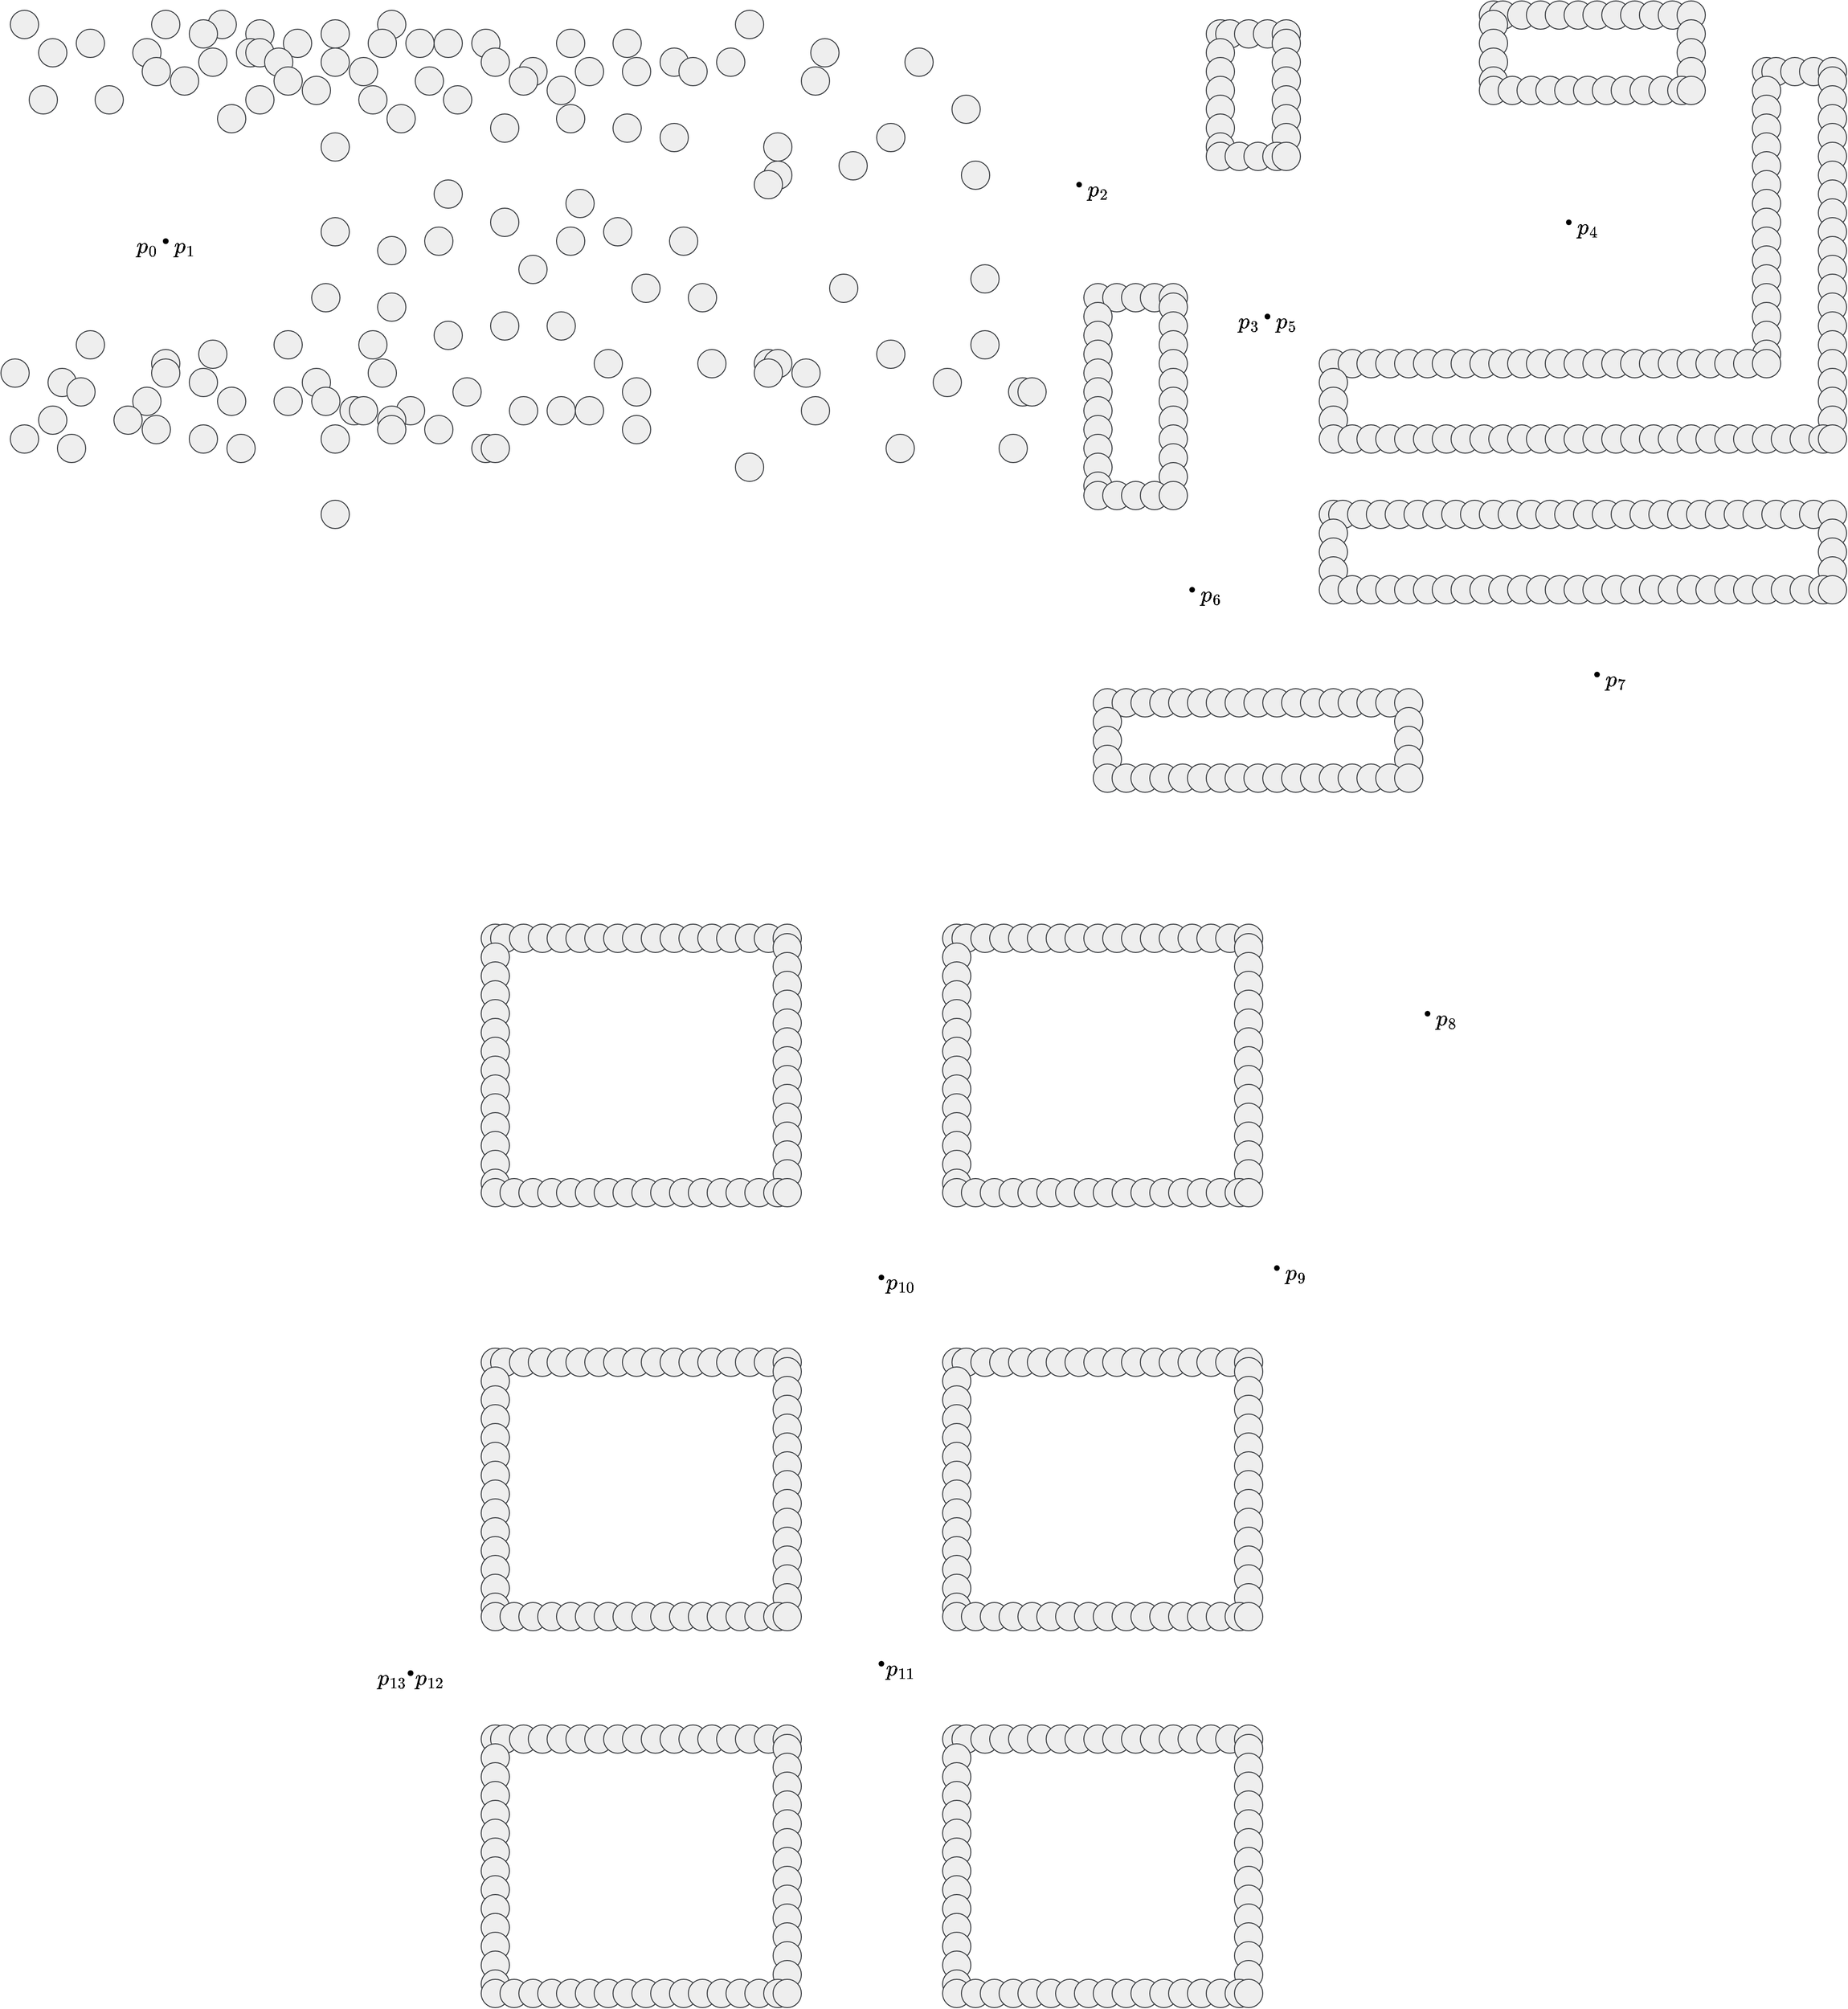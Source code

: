 <mxfile version="23.0.2" type="device">
  <diagram name="Page-1" id="industrial">
    <mxGraphModel dx="330" dy="192" grid="1" gridSize="10" guides="1" tooltips="1" connect="1" arrows="1" fold="1" page="1" pageScale="1" pageWidth="827" pageHeight="1169" math="1" shadow="0">
      <root>
        <mxCell id="0" />
        <mxCell id="1" parent="0" />
        <mxCell id="collsionpoint-0" value="" style="ellipse;whiteSpace=wrap;html=1;aspect=fixed;fontSize=20;fillColor=#eeeeee;strokeColor=#36393d;" parent="1" vertex="1">
          <mxGeometry x="1585" y="15" width="30" height="30" as="geometry" />
        </mxCell>
        <mxCell id="collsionpoint-1" value="" style="ellipse;whiteSpace=wrap;html=1;aspect=fixed;fontSize=20;fillColor=#eeeeee;strokeColor=#36393d;" parent="1" vertex="1">
          <mxGeometry x="1595" y="15" width="30" height="30" as="geometry" />
        </mxCell>
        <mxCell id="collsionpoint-2" value="" style="ellipse;whiteSpace=wrap;html=1;aspect=fixed;fontSize=20;fillColor=#eeeeee;strokeColor=#36393d;" parent="1" vertex="1">
          <mxGeometry x="1615" y="15" width="30" height="30" as="geometry" />
        </mxCell>
        <mxCell id="collsionpoint-3" value="" style="ellipse;whiteSpace=wrap;html=1;aspect=fixed;fontSize=20;fillColor=#eeeeee;strokeColor=#36393d;" parent="1" vertex="1">
          <mxGeometry x="1635" y="15" width="30" height="30" as="geometry" />
        </mxCell>
        <mxCell id="collsionpoint-4" value="" style="ellipse;whiteSpace=wrap;html=1;aspect=fixed;fontSize=20;fillColor=#eeeeee;strokeColor=#36393d;" parent="1" vertex="1">
          <mxGeometry x="1655" y="15" width="30" height="30" as="geometry" />
        </mxCell>
        <mxCell id="collsionpoint-5" value="" style="ellipse;whiteSpace=wrap;html=1;aspect=fixed;fontSize=20;fillColor=#eeeeee;strokeColor=#36393d;" parent="1" vertex="1">
          <mxGeometry x="1675" y="15" width="30" height="30" as="geometry" />
        </mxCell>
        <mxCell id="collsionpoint-6" value="" style="ellipse;whiteSpace=wrap;html=1;aspect=fixed;fontSize=20;fillColor=#eeeeee;strokeColor=#36393d;" parent="1" vertex="1">
          <mxGeometry x="1695" y="15" width="30" height="30" as="geometry" />
        </mxCell>
        <mxCell id="collsionpoint-7" value="" style="ellipse;whiteSpace=wrap;html=1;aspect=fixed;fontSize=20;fillColor=#eeeeee;strokeColor=#36393d;" parent="1" vertex="1">
          <mxGeometry x="1715" y="15" width="30" height="30" as="geometry" />
        </mxCell>
        <mxCell id="collsionpoint-8" value="" style="ellipse;whiteSpace=wrap;html=1;aspect=fixed;fontSize=20;fillColor=#eeeeee;strokeColor=#36393d;" parent="1" vertex="1">
          <mxGeometry x="1735" y="15" width="30" height="30" as="geometry" />
        </mxCell>
        <mxCell id="collsionpoint-9" value="" style="ellipse;whiteSpace=wrap;html=1;aspect=fixed;fontSize=20;fillColor=#eeeeee;strokeColor=#36393d;" parent="1" vertex="1">
          <mxGeometry x="1755" y="15" width="30" height="30" as="geometry" />
        </mxCell>
        <mxCell id="collsionpoint-10" value="" style="ellipse;whiteSpace=wrap;html=1;aspect=fixed;fontSize=20;fillColor=#eeeeee;strokeColor=#36393d;" parent="1" vertex="1">
          <mxGeometry x="1775" y="15" width="30" height="30" as="geometry" />
        </mxCell>
        <mxCell id="collsionpoint-11" value="" style="ellipse;whiteSpace=wrap;html=1;aspect=fixed;fontSize=20;fillColor=#eeeeee;strokeColor=#36393d;" parent="1" vertex="1">
          <mxGeometry x="1795" y="15" width="30" height="30" as="geometry" />
        </mxCell>
        <mxCell id="collsionpoint-12" value="" style="ellipse;whiteSpace=wrap;html=1;aspect=fixed;fontSize=20;fillColor=#eeeeee;strokeColor=#36393d;" parent="1" vertex="1">
          <mxGeometry x="1585" y="25" width="30" height="30" as="geometry" />
        </mxCell>
        <mxCell id="collsionpoint-13" value="" style="ellipse;whiteSpace=wrap;html=1;aspect=fixed;fontSize=20;fillColor=#eeeeee;strokeColor=#36393d;" parent="1" vertex="1">
          <mxGeometry x="1295" y="35" width="30" height="30" as="geometry" />
        </mxCell>
        <mxCell id="collsionpoint-14" value="" style="ellipse;whiteSpace=wrap;html=1;aspect=fixed;fontSize=20;fillColor=#eeeeee;strokeColor=#36393d;" parent="1" vertex="1">
          <mxGeometry x="1305" y="35" width="30" height="30" as="geometry" />
        </mxCell>
        <mxCell id="collsionpoint-15" value="" style="ellipse;whiteSpace=wrap;html=1;aspect=fixed;fontSize=20;fillColor=#eeeeee;strokeColor=#36393d;" parent="1" vertex="1">
          <mxGeometry x="1325" y="35" width="30" height="30" as="geometry" />
        </mxCell>
        <mxCell id="collsionpoint-16" value="" style="ellipse;whiteSpace=wrap;html=1;aspect=fixed;fontSize=20;fillColor=#eeeeee;strokeColor=#36393d;" parent="1" vertex="1">
          <mxGeometry x="1345" y="35" width="30" height="30" as="geometry" />
        </mxCell>
        <mxCell id="collsionpoint-17" value="" style="ellipse;whiteSpace=wrap;html=1;aspect=fixed;fontSize=20;fillColor=#eeeeee;strokeColor=#36393d;" parent="1" vertex="1">
          <mxGeometry x="1365" y="35" width="30" height="30" as="geometry" />
        </mxCell>
        <mxCell id="collsionpoint-18" value="" style="ellipse;whiteSpace=wrap;html=1;aspect=fixed;fontSize=20;fillColor=#eeeeee;strokeColor=#36393d;" parent="1" vertex="1">
          <mxGeometry x="1795" y="35" width="30" height="30" as="geometry" />
        </mxCell>
        <mxCell id="collsionpoint-19" value="" style="ellipse;whiteSpace=wrap;html=1;aspect=fixed;fontSize=20;fillColor=#eeeeee;strokeColor=#36393d;" parent="1" vertex="1">
          <mxGeometry x="1365" y="45" width="30" height="30" as="geometry" />
        </mxCell>
        <mxCell id="collsionpoint-20" value="" style="ellipse;whiteSpace=wrap;html=1;aspect=fixed;fontSize=20;fillColor=#eeeeee;strokeColor=#36393d;" parent="1" vertex="1">
          <mxGeometry x="1585" y="45" width="30" height="30" as="geometry" />
        </mxCell>
        <mxCell id="collsionpoint-21" value="" style="ellipse;whiteSpace=wrap;html=1;aspect=fixed;fontSize=20;fillColor=#eeeeee;strokeColor=#36393d;" parent="1" vertex="1">
          <mxGeometry x="1295" y="55" width="30" height="30" as="geometry" />
        </mxCell>
        <mxCell id="collsionpoint-22" value="" style="ellipse;whiteSpace=wrap;html=1;aspect=fixed;fontSize=20;fillColor=#eeeeee;strokeColor=#36393d;" parent="1" vertex="1">
          <mxGeometry x="1795" y="55" width="30" height="30" as="geometry" />
        </mxCell>
        <mxCell id="collsionpoint-23" value="" style="ellipse;whiteSpace=wrap;html=1;aspect=fixed;fontSize=20;fillColor=#eeeeee;strokeColor=#36393d;" parent="1" vertex="1">
          <mxGeometry x="1365" y="65" width="30" height="30" as="geometry" />
        </mxCell>
        <mxCell id="collsionpoint-24" value="" style="ellipse;whiteSpace=wrap;html=1;aspect=fixed;fontSize=20;fillColor=#eeeeee;strokeColor=#36393d;" parent="1" vertex="1">
          <mxGeometry x="1585" y="65" width="30" height="30" as="geometry" />
        </mxCell>
        <mxCell id="collsionpoint-25" value="" style="ellipse;whiteSpace=wrap;html=1;aspect=fixed;fontSize=20;fillColor=#eeeeee;strokeColor=#36393d;" parent="1" vertex="1">
          <mxGeometry x="1295" y="75" width="30" height="30" as="geometry" />
        </mxCell>
        <mxCell id="collsionpoint-26" value="" style="ellipse;whiteSpace=wrap;html=1;aspect=fixed;fontSize=20;fillColor=#eeeeee;strokeColor=#36393d;" parent="1" vertex="1">
          <mxGeometry x="1795" y="75" width="30" height="30" as="geometry" />
        </mxCell>
        <mxCell id="collsionpoint-27" value="" style="ellipse;whiteSpace=wrap;html=1;aspect=fixed;fontSize=20;fillColor=#eeeeee;strokeColor=#36393d;" parent="1" vertex="1">
          <mxGeometry x="1875" y="75" width="30" height="30" as="geometry" />
        </mxCell>
        <mxCell id="collsionpoint-28" value="" style="ellipse;whiteSpace=wrap;html=1;aspect=fixed;fontSize=20;fillColor=#eeeeee;strokeColor=#36393d;" parent="1" vertex="1">
          <mxGeometry x="1885" y="75" width="30" height="30" as="geometry" />
        </mxCell>
        <mxCell id="collsionpoint-29" value="" style="ellipse;whiteSpace=wrap;html=1;aspect=fixed;fontSize=20;fillColor=#eeeeee;strokeColor=#36393d;" parent="1" vertex="1">
          <mxGeometry x="1905" y="75" width="30" height="30" as="geometry" />
        </mxCell>
        <mxCell id="collsionpoint-30" value="" style="ellipse;whiteSpace=wrap;html=1;aspect=fixed;fontSize=20;fillColor=#eeeeee;strokeColor=#36393d;" parent="1" vertex="1">
          <mxGeometry x="1925" y="75" width="30" height="30" as="geometry" />
        </mxCell>
        <mxCell id="collsionpoint-31" value="" style="ellipse;whiteSpace=wrap;html=1;aspect=fixed;fontSize=20;fillColor=#eeeeee;strokeColor=#36393d;" parent="1" vertex="1">
          <mxGeometry x="1945" y="75" width="30" height="30" as="geometry" />
        </mxCell>
        <mxCell id="collsionpoint-32" value="" style="ellipse;whiteSpace=wrap;html=1;aspect=fixed;fontSize=20;fillColor=#eeeeee;strokeColor=#36393d;" parent="1" vertex="1">
          <mxGeometry x="1365" y="85" width="30" height="30" as="geometry" />
        </mxCell>
        <mxCell id="collsionpoint-33" value="" style="ellipse;whiteSpace=wrap;html=1;aspect=fixed;fontSize=20;fillColor=#eeeeee;strokeColor=#36393d;" parent="1" vertex="1">
          <mxGeometry x="1585" y="85" width="30" height="30" as="geometry" />
        </mxCell>
        <mxCell id="collsionpoint-34" value="" style="ellipse;whiteSpace=wrap;html=1;aspect=fixed;fontSize=20;fillColor=#eeeeee;strokeColor=#36393d;" parent="1" vertex="1">
          <mxGeometry x="1945" y="85" width="30" height="30" as="geometry" />
        </mxCell>
        <mxCell id="collsionpoint-35" value="" style="ellipse;whiteSpace=wrap;html=1;aspect=fixed;fontSize=20;fillColor=#eeeeee;strokeColor=#36393d;" parent="1" vertex="1">
          <mxGeometry x="1295" y="95" width="30" height="30" as="geometry" />
        </mxCell>
        <mxCell id="collsionpoint-36" value="" style="ellipse;whiteSpace=wrap;html=1;aspect=fixed;fontSize=20;fillColor=#eeeeee;strokeColor=#36393d;" parent="1" vertex="1">
          <mxGeometry x="1585" y="95" width="30" height="30" as="geometry" />
        </mxCell>
        <mxCell id="collsionpoint-37" value="" style="ellipse;whiteSpace=wrap;html=1;aspect=fixed;fontSize=20;fillColor=#eeeeee;strokeColor=#36393d;" parent="1" vertex="1">
          <mxGeometry x="1605" y="95" width="30" height="30" as="geometry" />
        </mxCell>
        <mxCell id="collsionpoint-38" value="" style="ellipse;whiteSpace=wrap;html=1;aspect=fixed;fontSize=20;fillColor=#eeeeee;strokeColor=#36393d;" parent="1" vertex="1">
          <mxGeometry x="1625" y="95" width="30" height="30" as="geometry" />
        </mxCell>
        <mxCell id="collsionpoint-39" value="" style="ellipse;whiteSpace=wrap;html=1;aspect=fixed;fontSize=20;fillColor=#eeeeee;strokeColor=#36393d;" parent="1" vertex="1">
          <mxGeometry x="1645" y="95" width="30" height="30" as="geometry" />
        </mxCell>
        <mxCell id="collsionpoint-40" value="" style="ellipse;whiteSpace=wrap;html=1;aspect=fixed;fontSize=20;fillColor=#eeeeee;strokeColor=#36393d;" parent="1" vertex="1">
          <mxGeometry x="1665" y="95" width="30" height="30" as="geometry" />
        </mxCell>
        <mxCell id="collsionpoint-41" value="" style="ellipse;whiteSpace=wrap;html=1;aspect=fixed;fontSize=20;fillColor=#eeeeee;strokeColor=#36393d;" parent="1" vertex="1">
          <mxGeometry x="1685" y="95" width="30" height="30" as="geometry" />
        </mxCell>
        <mxCell id="collsionpoint-42" value="" style="ellipse;whiteSpace=wrap;html=1;aspect=fixed;fontSize=20;fillColor=#eeeeee;strokeColor=#36393d;" parent="1" vertex="1">
          <mxGeometry x="1705" y="95" width="30" height="30" as="geometry" />
        </mxCell>
        <mxCell id="collsionpoint-43" value="" style="ellipse;whiteSpace=wrap;html=1;aspect=fixed;fontSize=20;fillColor=#eeeeee;strokeColor=#36393d;" parent="1" vertex="1">
          <mxGeometry x="1725" y="95" width="30" height="30" as="geometry" />
        </mxCell>
        <mxCell id="collsionpoint-44" value="" style="ellipse;whiteSpace=wrap;html=1;aspect=fixed;fontSize=20;fillColor=#eeeeee;strokeColor=#36393d;" parent="1" vertex="1">
          <mxGeometry x="1745" y="95" width="30" height="30" as="geometry" />
        </mxCell>
        <mxCell id="collsionpoint-45" value="" style="ellipse;whiteSpace=wrap;html=1;aspect=fixed;fontSize=20;fillColor=#eeeeee;strokeColor=#36393d;" parent="1" vertex="1">
          <mxGeometry x="1765" y="95" width="30" height="30" as="geometry" />
        </mxCell>
        <mxCell id="collsionpoint-46" value="" style="ellipse;whiteSpace=wrap;html=1;aspect=fixed;fontSize=20;fillColor=#eeeeee;strokeColor=#36393d;" parent="1" vertex="1">
          <mxGeometry x="1785" y="95" width="30" height="30" as="geometry" />
        </mxCell>
        <mxCell id="collsionpoint-47" value="" style="ellipse;whiteSpace=wrap;html=1;aspect=fixed;fontSize=20;fillColor=#eeeeee;strokeColor=#36393d;" parent="1" vertex="1">
          <mxGeometry x="1795" y="95" width="30" height="30" as="geometry" />
        </mxCell>
        <mxCell id="collsionpoint-48" value="" style="ellipse;whiteSpace=wrap;html=1;aspect=fixed;fontSize=20;fillColor=#eeeeee;strokeColor=#36393d;" parent="1" vertex="1">
          <mxGeometry x="1875" y="95" width="30" height="30" as="geometry" />
        </mxCell>
        <mxCell id="collsionpoint-49" value="" style="ellipse;whiteSpace=wrap;html=1;aspect=fixed;fontSize=20;fillColor=#eeeeee;strokeColor=#36393d;" parent="1" vertex="1">
          <mxGeometry x="1365" y="105" width="30" height="30" as="geometry" />
        </mxCell>
        <mxCell id="collsionpoint-50" value="" style="ellipse;whiteSpace=wrap;html=1;aspect=fixed;fontSize=20;fillColor=#eeeeee;strokeColor=#36393d;" parent="1" vertex="1">
          <mxGeometry x="1945" y="105" width="30" height="30" as="geometry" />
        </mxCell>
        <mxCell id="collsionpoint-51" value="" style="ellipse;whiteSpace=wrap;html=1;aspect=fixed;fontSize=20;fillColor=#eeeeee;strokeColor=#36393d;" parent="1" vertex="1">
          <mxGeometry x="1295" y="115" width="30" height="30" as="geometry" />
        </mxCell>
        <mxCell id="collsionpoint-52" value="" style="ellipse;whiteSpace=wrap;html=1;aspect=fixed;fontSize=20;fillColor=#eeeeee;strokeColor=#36393d;" parent="1" vertex="1">
          <mxGeometry x="1875" y="115" width="30" height="30" as="geometry" />
        </mxCell>
        <mxCell id="collsionpoint-53" value="" style="ellipse;whiteSpace=wrap;html=1;aspect=fixed;fontSize=20;fillColor=#eeeeee;strokeColor=#36393d;" parent="1" vertex="1">
          <mxGeometry x="1365" y="125" width="30" height="30" as="geometry" />
        </mxCell>
        <mxCell id="collsionpoint-54" value="" style="ellipse;whiteSpace=wrap;html=1;aspect=fixed;fontSize=20;fillColor=#eeeeee;strokeColor=#36393d;" parent="1" vertex="1">
          <mxGeometry x="1945" y="125" width="30" height="30" as="geometry" />
        </mxCell>
        <mxCell id="collsionpoint-55" value="" style="ellipse;whiteSpace=wrap;html=1;aspect=fixed;fontSize=20;fillColor=#eeeeee;strokeColor=#36393d;" parent="1" vertex="1">
          <mxGeometry x="1295" y="135" width="30" height="30" as="geometry" />
        </mxCell>
        <mxCell id="collsionpoint-56" value="" style="ellipse;whiteSpace=wrap;html=1;aspect=fixed;fontSize=20;fillColor=#eeeeee;strokeColor=#36393d;" parent="1" vertex="1">
          <mxGeometry x="1875" y="135" width="30" height="30" as="geometry" />
        </mxCell>
        <mxCell id="collsionpoint-57" value="" style="ellipse;whiteSpace=wrap;html=1;aspect=fixed;fontSize=20;fillColor=#eeeeee;strokeColor=#36393d;" parent="1" vertex="1">
          <mxGeometry x="1365" y="145" width="30" height="30" as="geometry" />
        </mxCell>
        <mxCell id="collsionpoint-58" value="" style="ellipse;whiteSpace=wrap;html=1;aspect=fixed;fontSize=20;fillColor=#eeeeee;strokeColor=#36393d;" parent="1" vertex="1">
          <mxGeometry x="1945" y="145" width="30" height="30" as="geometry" />
        </mxCell>
        <mxCell id="collsionpoint-59" value="" style="ellipse;whiteSpace=wrap;html=1;aspect=fixed;fontSize=20;fillColor=#eeeeee;strokeColor=#36393d;" parent="1" vertex="1">
          <mxGeometry x="1295" y="155" width="30" height="30" as="geometry" />
        </mxCell>
        <mxCell id="collsionpoint-60" value="" style="ellipse;whiteSpace=wrap;html=1;aspect=fixed;fontSize=20;fillColor=#eeeeee;strokeColor=#36393d;" parent="1" vertex="1">
          <mxGeometry x="1875" y="155" width="30" height="30" as="geometry" />
        </mxCell>
        <mxCell id="collsionpoint-61" value="" style="ellipse;whiteSpace=wrap;html=1;aspect=fixed;fontSize=20;fillColor=#eeeeee;strokeColor=#36393d;" parent="1" vertex="1">
          <mxGeometry x="1295" y="165" width="30" height="30" as="geometry" />
        </mxCell>
        <mxCell id="collsionpoint-62" value="" style="ellipse;whiteSpace=wrap;html=1;aspect=fixed;fontSize=20;fillColor=#eeeeee;strokeColor=#36393d;" parent="1" vertex="1">
          <mxGeometry x="1315" y="165" width="30" height="30" as="geometry" />
        </mxCell>
        <mxCell id="collsionpoint-63" value="" style="ellipse;whiteSpace=wrap;html=1;aspect=fixed;fontSize=20;fillColor=#eeeeee;strokeColor=#36393d;" parent="1" vertex="1">
          <mxGeometry x="1335" y="165" width="30" height="30" as="geometry" />
        </mxCell>
        <mxCell id="collsionpoint-64" value="" style="ellipse;whiteSpace=wrap;html=1;aspect=fixed;fontSize=20;fillColor=#eeeeee;strokeColor=#36393d;" parent="1" vertex="1">
          <mxGeometry x="1355" y="165" width="30" height="30" as="geometry" />
        </mxCell>
        <mxCell id="collsionpoint-65" value="" style="ellipse;whiteSpace=wrap;html=1;aspect=fixed;fontSize=20;fillColor=#eeeeee;strokeColor=#36393d;" parent="1" vertex="1">
          <mxGeometry x="1365" y="165" width="30" height="30" as="geometry" />
        </mxCell>
        <mxCell id="collsionpoint-66" value="" style="ellipse;whiteSpace=wrap;html=1;aspect=fixed;fontSize=20;fillColor=#eeeeee;strokeColor=#36393d;" parent="1" vertex="1">
          <mxGeometry x="1945" y="165" width="30" height="30" as="geometry" />
        </mxCell>
        <mxCell id="collsionpoint-67" value="" style="ellipse;whiteSpace=wrap;html=1;aspect=fixed;fontSize=20;fillColor=#eeeeee;strokeColor=#36393d;" parent="1" vertex="1">
          <mxGeometry x="1875" y="175" width="30" height="30" as="geometry" />
        </mxCell>
        <mxCell id="collsionpoint-68" value="" style="ellipse;whiteSpace=wrap;html=1;aspect=fixed;fontSize=20;fillColor=#eeeeee;strokeColor=#36393d;" parent="1" vertex="1">
          <mxGeometry x="1945" y="185" width="30" height="30" as="geometry" />
        </mxCell>
        <mxCell id="collsionpoint-69" value="" style="ellipse;whiteSpace=wrap;html=1;aspect=fixed;fontSize=20;fillColor=#eeeeee;strokeColor=#36393d;" parent="1" vertex="1">
          <mxGeometry x="1875" y="195" width="30" height="30" as="geometry" />
        </mxCell>
        <mxCell id="collsionpoint-70" value="" style="ellipse;whiteSpace=wrap;html=1;aspect=fixed;fontSize=20;fillColor=#eeeeee;strokeColor=#36393d;" parent="1" vertex="1">
          <mxGeometry x="1945" y="205" width="30" height="30" as="geometry" />
        </mxCell>
        <mxCell id="collsionpoint-71" value="" style="ellipse;whiteSpace=wrap;html=1;aspect=fixed;fontSize=20;fillColor=#eeeeee;strokeColor=#36393d;" parent="1" vertex="1">
          <mxGeometry x="1875" y="215" width="30" height="30" as="geometry" />
        </mxCell>
        <mxCell id="collsionpoint-72" value="" style="ellipse;whiteSpace=wrap;html=1;aspect=fixed;fontSize=20;fillColor=#eeeeee;strokeColor=#36393d;" parent="1" vertex="1">
          <mxGeometry x="1945" y="225" width="30" height="30" as="geometry" />
        </mxCell>
        <mxCell id="collsionpoint-73" value="" style="ellipse;whiteSpace=wrap;html=1;aspect=fixed;fontSize=20;fillColor=#eeeeee;strokeColor=#36393d;" parent="1" vertex="1">
          <mxGeometry x="1875" y="235" width="30" height="30" as="geometry" />
        </mxCell>
        <mxCell id="collsionpoint-74" value="" style="ellipse;whiteSpace=wrap;html=1;aspect=fixed;fontSize=20;fillColor=#eeeeee;strokeColor=#36393d;" parent="1" vertex="1">
          <mxGeometry x="1945" y="245" width="30" height="30" as="geometry" />
        </mxCell>
        <mxCell id="collsionpoint-75" value="" style="ellipse;whiteSpace=wrap;html=1;aspect=fixed;fontSize=20;fillColor=#eeeeee;strokeColor=#36393d;" parent="1" vertex="1">
          <mxGeometry x="1875" y="255" width="30" height="30" as="geometry" />
        </mxCell>
        <mxCell id="collsionpoint-76" value="" style="ellipse;whiteSpace=wrap;html=1;aspect=fixed;fontSize=20;fillColor=#eeeeee;strokeColor=#36393d;" parent="1" vertex="1">
          <mxGeometry x="1945" y="265" width="30" height="30" as="geometry" />
        </mxCell>
        <mxCell id="collsionpoint-77" value="" style="ellipse;whiteSpace=wrap;html=1;aspect=fixed;fontSize=20;fillColor=#eeeeee;strokeColor=#36393d;" parent="1" vertex="1">
          <mxGeometry x="1875" y="275" width="30" height="30" as="geometry" />
        </mxCell>
        <mxCell id="collsionpoint-78" value="" style="ellipse;whiteSpace=wrap;html=1;aspect=fixed;fontSize=20;fillColor=#eeeeee;strokeColor=#36393d;" parent="1" vertex="1">
          <mxGeometry x="1945" y="285" width="30" height="30" as="geometry" />
        </mxCell>
        <mxCell id="collsionpoint-79" value="" style="ellipse;whiteSpace=wrap;html=1;aspect=fixed;fontSize=20;fillColor=#eeeeee;strokeColor=#36393d;" parent="1" vertex="1">
          <mxGeometry x="1875" y="295" width="30" height="30" as="geometry" />
        </mxCell>
        <mxCell id="collsionpoint-80" value="" style="ellipse;whiteSpace=wrap;html=1;aspect=fixed;fontSize=20;fillColor=#eeeeee;strokeColor=#36393d;" parent="1" vertex="1">
          <mxGeometry x="1945" y="305" width="30" height="30" as="geometry" />
        </mxCell>
        <mxCell id="collsionpoint-81" value="" style="ellipse;whiteSpace=wrap;html=1;aspect=fixed;fontSize=20;fillColor=#eeeeee;strokeColor=#36393d;" parent="1" vertex="1">
          <mxGeometry x="1165" y="315" width="30" height="30" as="geometry" />
        </mxCell>
        <mxCell id="collsionpoint-82" value="" style="ellipse;whiteSpace=wrap;html=1;aspect=fixed;fontSize=20;fillColor=#eeeeee;strokeColor=#36393d;" parent="1" vertex="1">
          <mxGeometry x="1185" y="315" width="30" height="30" as="geometry" />
        </mxCell>
        <mxCell id="collsionpoint-83" value="" style="ellipse;whiteSpace=wrap;html=1;aspect=fixed;fontSize=20;fillColor=#eeeeee;strokeColor=#36393d;" parent="1" vertex="1">
          <mxGeometry x="1205" y="315" width="30" height="30" as="geometry" />
        </mxCell>
        <mxCell id="collsionpoint-84" value="" style="ellipse;whiteSpace=wrap;html=1;aspect=fixed;fontSize=20;fillColor=#eeeeee;strokeColor=#36393d;" parent="1" vertex="1">
          <mxGeometry x="1225" y="315" width="30" height="30" as="geometry" />
        </mxCell>
        <mxCell id="collsionpoint-85" value="" style="ellipse;whiteSpace=wrap;html=1;aspect=fixed;fontSize=20;fillColor=#eeeeee;strokeColor=#36393d;" parent="1" vertex="1">
          <mxGeometry x="1245" y="315" width="30" height="30" as="geometry" />
        </mxCell>
        <mxCell id="collsionpoint-86" value="" style="ellipse;whiteSpace=wrap;html=1;aspect=fixed;fontSize=20;fillColor=#eeeeee;strokeColor=#36393d;" parent="1" vertex="1">
          <mxGeometry x="1875" y="315" width="30" height="30" as="geometry" />
        </mxCell>
        <mxCell id="collsionpoint-87" value="" style="ellipse;whiteSpace=wrap;html=1;aspect=fixed;fontSize=20;fillColor=#eeeeee;strokeColor=#36393d;" parent="1" vertex="1">
          <mxGeometry x="1245" y="325" width="30" height="30" as="geometry" />
        </mxCell>
        <mxCell id="collsionpoint-88" value="" style="ellipse;whiteSpace=wrap;html=1;aspect=fixed;fontSize=20;fillColor=#eeeeee;strokeColor=#36393d;" parent="1" vertex="1">
          <mxGeometry x="1945" y="325" width="30" height="30" as="geometry" />
        </mxCell>
        <mxCell id="collsionpoint-89" value="" style="ellipse;whiteSpace=wrap;html=1;aspect=fixed;fontSize=20;fillColor=#eeeeee;strokeColor=#36393d;" parent="1" vertex="1">
          <mxGeometry x="1165" y="335" width="30" height="30" as="geometry" />
        </mxCell>
        <mxCell id="collsionpoint-90" value="" style="ellipse;whiteSpace=wrap;html=1;aspect=fixed;fontSize=20;fillColor=#eeeeee;strokeColor=#36393d;" parent="1" vertex="1">
          <mxGeometry x="1875" y="335" width="30" height="30" as="geometry" />
        </mxCell>
        <mxCell id="collsionpoint-91" value="" style="ellipse;whiteSpace=wrap;html=1;aspect=fixed;fontSize=20;fillColor=#eeeeee;strokeColor=#36393d;" parent="1" vertex="1">
          <mxGeometry x="1245" y="345" width="30" height="30" as="geometry" />
        </mxCell>
        <mxCell id="collsionpoint-92" value="" style="ellipse;whiteSpace=wrap;html=1;aspect=fixed;fontSize=20;fillColor=#eeeeee;strokeColor=#36393d;" parent="1" vertex="1">
          <mxGeometry x="1945" y="345" width="30" height="30" as="geometry" />
        </mxCell>
        <mxCell id="collsionpoint-93" value="" style="ellipse;whiteSpace=wrap;html=1;aspect=fixed;fontSize=20;fillColor=#eeeeee;strokeColor=#36393d;" parent="1" vertex="1">
          <mxGeometry x="1165" y="355" width="30" height="30" as="geometry" />
        </mxCell>
        <mxCell id="collsionpoint-94" value="" style="ellipse;whiteSpace=wrap;html=1;aspect=fixed;fontSize=20;fillColor=#eeeeee;strokeColor=#36393d;" parent="1" vertex="1">
          <mxGeometry x="1875" y="355" width="30" height="30" as="geometry" />
        </mxCell>
        <mxCell id="collsionpoint-95" value="" style="ellipse;whiteSpace=wrap;html=1;aspect=fixed;fontSize=20;fillColor=#eeeeee;strokeColor=#36393d;" parent="1" vertex="1">
          <mxGeometry x="1245" y="365" width="30" height="30" as="geometry" />
        </mxCell>
        <mxCell id="collsionpoint-96" value="" style="ellipse;whiteSpace=wrap;html=1;aspect=fixed;fontSize=20;fillColor=#eeeeee;strokeColor=#36393d;" parent="1" vertex="1">
          <mxGeometry x="1945" y="365" width="30" height="30" as="geometry" />
        </mxCell>
        <mxCell id="collsionpoint-97" value="" style="ellipse;whiteSpace=wrap;html=1;aspect=fixed;fontSize=20;fillColor=#eeeeee;strokeColor=#36393d;" parent="1" vertex="1">
          <mxGeometry x="1165" y="375" width="30" height="30" as="geometry" />
        </mxCell>
        <mxCell id="collsionpoint-98" value="" style="ellipse;whiteSpace=wrap;html=1;aspect=fixed;fontSize=20;fillColor=#eeeeee;strokeColor=#36393d;" parent="1" vertex="1">
          <mxGeometry x="1875" y="375" width="30" height="30" as="geometry" />
        </mxCell>
        <mxCell id="collsionpoint-99" value="" style="ellipse;whiteSpace=wrap;html=1;aspect=fixed;fontSize=20;fillColor=#eeeeee;strokeColor=#36393d;" parent="1" vertex="1">
          <mxGeometry x="1245" y="385" width="30" height="30" as="geometry" />
        </mxCell>
        <mxCell id="collsionpoint-100" value="" style="ellipse;whiteSpace=wrap;html=1;aspect=fixed;fontSize=20;fillColor=#eeeeee;strokeColor=#36393d;" parent="1" vertex="1">
          <mxGeometry x="1415" y="385" width="30" height="30" as="geometry" />
        </mxCell>
        <mxCell id="collsionpoint-101" value="" style="ellipse;whiteSpace=wrap;html=1;aspect=fixed;fontSize=20;fillColor=#eeeeee;strokeColor=#36393d;" parent="1" vertex="1">
          <mxGeometry x="1435" y="385" width="30" height="30" as="geometry" />
        </mxCell>
        <mxCell id="collsionpoint-102" value="" style="ellipse;whiteSpace=wrap;html=1;aspect=fixed;fontSize=20;fillColor=#eeeeee;strokeColor=#36393d;" parent="1" vertex="1">
          <mxGeometry x="1455" y="385" width="30" height="30" as="geometry" />
        </mxCell>
        <mxCell id="collsionpoint-103" value="" style="ellipse;whiteSpace=wrap;html=1;aspect=fixed;fontSize=20;fillColor=#eeeeee;strokeColor=#36393d;" parent="1" vertex="1">
          <mxGeometry x="1475" y="385" width="30" height="30" as="geometry" />
        </mxCell>
        <mxCell id="collsionpoint-104" value="" style="ellipse;whiteSpace=wrap;html=1;aspect=fixed;fontSize=20;fillColor=#eeeeee;strokeColor=#36393d;" parent="1" vertex="1">
          <mxGeometry x="1495" y="385" width="30" height="30" as="geometry" />
        </mxCell>
        <mxCell id="collsionpoint-105" value="" style="ellipse;whiteSpace=wrap;html=1;aspect=fixed;fontSize=20;fillColor=#eeeeee;strokeColor=#36393d;" parent="1" vertex="1">
          <mxGeometry x="1515" y="385" width="30" height="30" as="geometry" />
        </mxCell>
        <mxCell id="collsionpoint-106" value="" style="ellipse;whiteSpace=wrap;html=1;aspect=fixed;fontSize=20;fillColor=#eeeeee;strokeColor=#36393d;" parent="1" vertex="1">
          <mxGeometry x="1535" y="385" width="30" height="30" as="geometry" />
        </mxCell>
        <mxCell id="collsionpoint-107" value="" style="ellipse;whiteSpace=wrap;html=1;aspect=fixed;fontSize=20;fillColor=#eeeeee;strokeColor=#36393d;" parent="1" vertex="1">
          <mxGeometry x="1555" y="385" width="30" height="30" as="geometry" />
        </mxCell>
        <mxCell id="collsionpoint-108" value="" style="ellipse;whiteSpace=wrap;html=1;aspect=fixed;fontSize=20;fillColor=#eeeeee;strokeColor=#36393d;" parent="1" vertex="1">
          <mxGeometry x="1575" y="385" width="30" height="30" as="geometry" />
        </mxCell>
        <mxCell id="collsionpoint-109" value="" style="ellipse;whiteSpace=wrap;html=1;aspect=fixed;fontSize=20;fillColor=#eeeeee;strokeColor=#36393d;" parent="1" vertex="1">
          <mxGeometry x="1595" y="385" width="30" height="30" as="geometry" />
        </mxCell>
        <mxCell id="collsionpoint-110" value="" style="ellipse;whiteSpace=wrap;html=1;aspect=fixed;fontSize=20;fillColor=#eeeeee;strokeColor=#36393d;" parent="1" vertex="1">
          <mxGeometry x="1615" y="385" width="30" height="30" as="geometry" />
        </mxCell>
        <mxCell id="collsionpoint-111" value="" style="ellipse;whiteSpace=wrap;html=1;aspect=fixed;fontSize=20;fillColor=#eeeeee;strokeColor=#36393d;" parent="1" vertex="1">
          <mxGeometry x="1635" y="385" width="30" height="30" as="geometry" />
        </mxCell>
        <mxCell id="collsionpoint-112" value="" style="ellipse;whiteSpace=wrap;html=1;aspect=fixed;fontSize=20;fillColor=#eeeeee;strokeColor=#36393d;" parent="1" vertex="1">
          <mxGeometry x="1655" y="385" width="30" height="30" as="geometry" />
        </mxCell>
        <mxCell id="collsionpoint-113" value="" style="ellipse;whiteSpace=wrap;html=1;aspect=fixed;fontSize=20;fillColor=#eeeeee;strokeColor=#36393d;" parent="1" vertex="1">
          <mxGeometry x="1675" y="385" width="30" height="30" as="geometry" />
        </mxCell>
        <mxCell id="collsionpoint-114" value="" style="ellipse;whiteSpace=wrap;html=1;aspect=fixed;fontSize=20;fillColor=#eeeeee;strokeColor=#36393d;" parent="1" vertex="1">
          <mxGeometry x="1695" y="385" width="30" height="30" as="geometry" />
        </mxCell>
        <mxCell id="collsionpoint-115" value="" style="ellipse;whiteSpace=wrap;html=1;aspect=fixed;fontSize=20;fillColor=#eeeeee;strokeColor=#36393d;" parent="1" vertex="1">
          <mxGeometry x="1715" y="385" width="30" height="30" as="geometry" />
        </mxCell>
        <mxCell id="collsionpoint-116" value="" style="ellipse;whiteSpace=wrap;html=1;aspect=fixed;fontSize=20;fillColor=#eeeeee;strokeColor=#36393d;" parent="1" vertex="1">
          <mxGeometry x="1735" y="385" width="30" height="30" as="geometry" />
        </mxCell>
        <mxCell id="collsionpoint-117" value="" style="ellipse;whiteSpace=wrap;html=1;aspect=fixed;fontSize=20;fillColor=#eeeeee;strokeColor=#36393d;" parent="1" vertex="1">
          <mxGeometry x="1755" y="385" width="30" height="30" as="geometry" />
        </mxCell>
        <mxCell id="collsionpoint-118" value="" style="ellipse;whiteSpace=wrap;html=1;aspect=fixed;fontSize=20;fillColor=#eeeeee;strokeColor=#36393d;" parent="1" vertex="1">
          <mxGeometry x="1775" y="385" width="30" height="30" as="geometry" />
        </mxCell>
        <mxCell id="collsionpoint-119" value="" style="ellipse;whiteSpace=wrap;html=1;aspect=fixed;fontSize=20;fillColor=#eeeeee;strokeColor=#36393d;" parent="1" vertex="1">
          <mxGeometry x="1795" y="385" width="30" height="30" as="geometry" />
        </mxCell>
        <mxCell id="collsionpoint-120" value="" style="ellipse;whiteSpace=wrap;html=1;aspect=fixed;fontSize=20;fillColor=#eeeeee;strokeColor=#36393d;" parent="1" vertex="1">
          <mxGeometry x="1815" y="385" width="30" height="30" as="geometry" />
        </mxCell>
        <mxCell id="collsionpoint-121" value="" style="ellipse;whiteSpace=wrap;html=1;aspect=fixed;fontSize=20;fillColor=#eeeeee;strokeColor=#36393d;" parent="1" vertex="1">
          <mxGeometry x="1835" y="385" width="30" height="30" as="geometry" />
        </mxCell>
        <mxCell id="collsionpoint-122" value="" style="ellipse;whiteSpace=wrap;html=1;aspect=fixed;fontSize=20;fillColor=#eeeeee;strokeColor=#36393d;" parent="1" vertex="1">
          <mxGeometry x="1855" y="385" width="30" height="30" as="geometry" />
        </mxCell>
        <mxCell id="collsionpoint-123" value="" style="ellipse;whiteSpace=wrap;html=1;aspect=fixed;fontSize=20;fillColor=#eeeeee;strokeColor=#36393d;" parent="1" vertex="1">
          <mxGeometry x="1875" y="385" width="30" height="30" as="geometry" />
        </mxCell>
        <mxCell id="collsionpoint-124" value="" style="ellipse;whiteSpace=wrap;html=1;aspect=fixed;fontSize=20;fillColor=#eeeeee;strokeColor=#36393d;" parent="1" vertex="1">
          <mxGeometry x="1945" y="385" width="30" height="30" as="geometry" />
        </mxCell>
        <mxCell id="collsionpoint-125" value="" style="ellipse;whiteSpace=wrap;html=1;aspect=fixed;fontSize=20;fillColor=#eeeeee;strokeColor=#36393d;" parent="1" vertex="1">
          <mxGeometry x="1165" y="395" width="30" height="30" as="geometry" />
        </mxCell>
        <mxCell id="collsionpoint-126" value="" style="ellipse;whiteSpace=wrap;html=1;aspect=fixed;fontSize=20;fillColor=#eeeeee;strokeColor=#36393d;" parent="1" vertex="1">
          <mxGeometry x="1245" y="405" width="30" height="30" as="geometry" />
        </mxCell>
        <mxCell id="collsionpoint-127" value="" style="ellipse;whiteSpace=wrap;html=1;aspect=fixed;fontSize=20;fillColor=#eeeeee;strokeColor=#36393d;" parent="1" vertex="1">
          <mxGeometry x="1415" y="405" width="30" height="30" as="geometry" />
        </mxCell>
        <mxCell id="collsionpoint-128" value="" style="ellipse;whiteSpace=wrap;html=1;aspect=fixed;fontSize=20;fillColor=#eeeeee;strokeColor=#36393d;" parent="1" vertex="1">
          <mxGeometry x="1945" y="405" width="30" height="30" as="geometry" />
        </mxCell>
        <mxCell id="collsionpoint-129" value="" style="ellipse;whiteSpace=wrap;html=1;aspect=fixed;fontSize=20;fillColor=#eeeeee;strokeColor=#36393d;" parent="1" vertex="1">
          <mxGeometry x="1165" y="415" width="30" height="30" as="geometry" />
        </mxCell>
        <mxCell id="collsionpoint-130" value="" style="ellipse;whiteSpace=wrap;html=1;aspect=fixed;fontSize=20;fillColor=#eeeeee;strokeColor=#36393d;" parent="1" vertex="1">
          <mxGeometry x="1245" y="425" width="30" height="30" as="geometry" />
        </mxCell>
        <mxCell id="collsionpoint-131" value="" style="ellipse;whiteSpace=wrap;html=1;aspect=fixed;fontSize=20;fillColor=#eeeeee;strokeColor=#36393d;" parent="1" vertex="1">
          <mxGeometry x="1415" y="425" width="30" height="30" as="geometry" />
        </mxCell>
        <mxCell id="collsionpoint-132" value="" style="ellipse;whiteSpace=wrap;html=1;aspect=fixed;fontSize=20;fillColor=#eeeeee;strokeColor=#36393d;" parent="1" vertex="1">
          <mxGeometry x="1945" y="425" width="30" height="30" as="geometry" />
        </mxCell>
        <mxCell id="collsionpoint-133" value="" style="ellipse;whiteSpace=wrap;html=1;aspect=fixed;fontSize=20;fillColor=#eeeeee;strokeColor=#36393d;" parent="1" vertex="1">
          <mxGeometry x="1165" y="435" width="30" height="30" as="geometry" />
        </mxCell>
        <mxCell id="collsionpoint-134" value="" style="ellipse;whiteSpace=wrap;html=1;aspect=fixed;fontSize=20;fillColor=#eeeeee;strokeColor=#36393d;" parent="1" vertex="1">
          <mxGeometry x="1245" y="445" width="30" height="30" as="geometry" />
        </mxCell>
        <mxCell id="collsionpoint-135" value="" style="ellipse;whiteSpace=wrap;html=1;aspect=fixed;fontSize=20;fillColor=#eeeeee;strokeColor=#36393d;" parent="1" vertex="1">
          <mxGeometry x="1415" y="445" width="30" height="30" as="geometry" />
        </mxCell>
        <mxCell id="collsionpoint-136" value="" style="ellipse;whiteSpace=wrap;html=1;aspect=fixed;fontSize=20;fillColor=#eeeeee;strokeColor=#36393d;" parent="1" vertex="1">
          <mxGeometry x="1945" y="445" width="30" height="30" as="geometry" />
        </mxCell>
        <mxCell id="collsionpoint-137" value="" style="ellipse;whiteSpace=wrap;html=1;aspect=fixed;fontSize=20;fillColor=#eeeeee;strokeColor=#36393d;" parent="1" vertex="1">
          <mxGeometry x="1165" y="455" width="30" height="30" as="geometry" />
        </mxCell>
        <mxCell id="collsionpoint-138" value="" style="ellipse;whiteSpace=wrap;html=1;aspect=fixed;fontSize=20;fillColor=#eeeeee;strokeColor=#36393d;" parent="1" vertex="1">
          <mxGeometry x="1245" y="465" width="30" height="30" as="geometry" />
        </mxCell>
        <mxCell id="collsionpoint-139" value="" style="ellipse;whiteSpace=wrap;html=1;aspect=fixed;fontSize=20;fillColor=#eeeeee;strokeColor=#36393d;" parent="1" vertex="1">
          <mxGeometry x="1415" y="465" width="30" height="30" as="geometry" />
        </mxCell>
        <mxCell id="collsionpoint-140" value="" style="ellipse;whiteSpace=wrap;html=1;aspect=fixed;fontSize=20;fillColor=#eeeeee;strokeColor=#36393d;" parent="1" vertex="1">
          <mxGeometry x="1435" y="465" width="30" height="30" as="geometry" />
        </mxCell>
        <mxCell id="collsionpoint-141" value="" style="ellipse;whiteSpace=wrap;html=1;aspect=fixed;fontSize=20;fillColor=#eeeeee;strokeColor=#36393d;" parent="1" vertex="1">
          <mxGeometry x="1455" y="465" width="30" height="30" as="geometry" />
        </mxCell>
        <mxCell id="collsionpoint-142" value="" style="ellipse;whiteSpace=wrap;html=1;aspect=fixed;fontSize=20;fillColor=#eeeeee;strokeColor=#36393d;" parent="1" vertex="1">
          <mxGeometry x="1475" y="465" width="30" height="30" as="geometry" />
        </mxCell>
        <mxCell id="collsionpoint-143" value="" style="ellipse;whiteSpace=wrap;html=1;aspect=fixed;fontSize=20;fillColor=#eeeeee;strokeColor=#36393d;" parent="1" vertex="1">
          <mxGeometry x="1495" y="465" width="30" height="30" as="geometry" />
        </mxCell>
        <mxCell id="collsionpoint-144" value="" style="ellipse;whiteSpace=wrap;html=1;aspect=fixed;fontSize=20;fillColor=#eeeeee;strokeColor=#36393d;" parent="1" vertex="1">
          <mxGeometry x="1515" y="465" width="30" height="30" as="geometry" />
        </mxCell>
        <mxCell id="collsionpoint-145" value="" style="ellipse;whiteSpace=wrap;html=1;aspect=fixed;fontSize=20;fillColor=#eeeeee;strokeColor=#36393d;" parent="1" vertex="1">
          <mxGeometry x="1535" y="465" width="30" height="30" as="geometry" />
        </mxCell>
        <mxCell id="collsionpoint-146" value="" style="ellipse;whiteSpace=wrap;html=1;aspect=fixed;fontSize=20;fillColor=#eeeeee;strokeColor=#36393d;" parent="1" vertex="1">
          <mxGeometry x="1555" y="465" width="30" height="30" as="geometry" />
        </mxCell>
        <mxCell id="collsionpoint-147" value="" style="ellipse;whiteSpace=wrap;html=1;aspect=fixed;fontSize=20;fillColor=#eeeeee;strokeColor=#36393d;" parent="1" vertex="1">
          <mxGeometry x="1575" y="465" width="30" height="30" as="geometry" />
        </mxCell>
        <mxCell id="collsionpoint-148" value="" style="ellipse;whiteSpace=wrap;html=1;aspect=fixed;fontSize=20;fillColor=#eeeeee;strokeColor=#36393d;" parent="1" vertex="1">
          <mxGeometry x="1595" y="465" width="30" height="30" as="geometry" />
        </mxCell>
        <mxCell id="collsionpoint-149" value="" style="ellipse;whiteSpace=wrap;html=1;aspect=fixed;fontSize=20;fillColor=#eeeeee;strokeColor=#36393d;" parent="1" vertex="1">
          <mxGeometry x="1615" y="465" width="30" height="30" as="geometry" />
        </mxCell>
        <mxCell id="collsionpoint-150" value="" style="ellipse;whiteSpace=wrap;html=1;aspect=fixed;fontSize=20;fillColor=#eeeeee;strokeColor=#36393d;" parent="1" vertex="1">
          <mxGeometry x="1635" y="465" width="30" height="30" as="geometry" />
        </mxCell>
        <mxCell id="collsionpoint-151" value="" style="ellipse;whiteSpace=wrap;html=1;aspect=fixed;fontSize=20;fillColor=#eeeeee;strokeColor=#36393d;" parent="1" vertex="1">
          <mxGeometry x="1655" y="465" width="30" height="30" as="geometry" />
        </mxCell>
        <mxCell id="collsionpoint-152" value="" style="ellipse;whiteSpace=wrap;html=1;aspect=fixed;fontSize=20;fillColor=#eeeeee;strokeColor=#36393d;" parent="1" vertex="1">
          <mxGeometry x="1675" y="465" width="30" height="30" as="geometry" />
        </mxCell>
        <mxCell id="collsionpoint-153" value="" style="ellipse;whiteSpace=wrap;html=1;aspect=fixed;fontSize=20;fillColor=#eeeeee;strokeColor=#36393d;" parent="1" vertex="1">
          <mxGeometry x="1695" y="465" width="30" height="30" as="geometry" />
        </mxCell>
        <mxCell id="collsionpoint-154" value="" style="ellipse;whiteSpace=wrap;html=1;aspect=fixed;fontSize=20;fillColor=#eeeeee;strokeColor=#36393d;" parent="1" vertex="1">
          <mxGeometry x="1715" y="465" width="30" height="30" as="geometry" />
        </mxCell>
        <mxCell id="collsionpoint-155" value="" style="ellipse;whiteSpace=wrap;html=1;aspect=fixed;fontSize=20;fillColor=#eeeeee;strokeColor=#36393d;" parent="1" vertex="1">
          <mxGeometry x="1735" y="465" width="30" height="30" as="geometry" />
        </mxCell>
        <mxCell id="collsionpoint-156" value="" style="ellipse;whiteSpace=wrap;html=1;aspect=fixed;fontSize=20;fillColor=#eeeeee;strokeColor=#36393d;" parent="1" vertex="1">
          <mxGeometry x="1755" y="465" width="30" height="30" as="geometry" />
        </mxCell>
        <mxCell id="collsionpoint-157" value="" style="ellipse;whiteSpace=wrap;html=1;aspect=fixed;fontSize=20;fillColor=#eeeeee;strokeColor=#36393d;" parent="1" vertex="1">
          <mxGeometry x="1775" y="465" width="30" height="30" as="geometry" />
        </mxCell>
        <mxCell id="collsionpoint-158" value="" style="ellipse;whiteSpace=wrap;html=1;aspect=fixed;fontSize=20;fillColor=#eeeeee;strokeColor=#36393d;" parent="1" vertex="1">
          <mxGeometry x="1795" y="465" width="30" height="30" as="geometry" />
        </mxCell>
        <mxCell id="collsionpoint-159" value="" style="ellipse;whiteSpace=wrap;html=1;aspect=fixed;fontSize=20;fillColor=#eeeeee;strokeColor=#36393d;" parent="1" vertex="1">
          <mxGeometry x="1815" y="465" width="30" height="30" as="geometry" />
        </mxCell>
        <mxCell id="collsionpoint-160" value="" style="ellipse;whiteSpace=wrap;html=1;aspect=fixed;fontSize=20;fillColor=#eeeeee;strokeColor=#36393d;" parent="1" vertex="1">
          <mxGeometry x="1835" y="465" width="30" height="30" as="geometry" />
        </mxCell>
        <mxCell id="collsionpoint-161" value="" style="ellipse;whiteSpace=wrap;html=1;aspect=fixed;fontSize=20;fillColor=#eeeeee;strokeColor=#36393d;" parent="1" vertex="1">
          <mxGeometry x="1855" y="465" width="30" height="30" as="geometry" />
        </mxCell>
        <mxCell id="collsionpoint-162" value="" style="ellipse;whiteSpace=wrap;html=1;aspect=fixed;fontSize=20;fillColor=#eeeeee;strokeColor=#36393d;" parent="1" vertex="1">
          <mxGeometry x="1875" y="465" width="30" height="30" as="geometry" />
        </mxCell>
        <mxCell id="collsionpoint-163" value="" style="ellipse;whiteSpace=wrap;html=1;aspect=fixed;fontSize=20;fillColor=#eeeeee;strokeColor=#36393d;" parent="1" vertex="1">
          <mxGeometry x="1895" y="465" width="30" height="30" as="geometry" />
        </mxCell>
        <mxCell id="collsionpoint-164" value="" style="ellipse;whiteSpace=wrap;html=1;aspect=fixed;fontSize=20;fillColor=#eeeeee;strokeColor=#36393d;" parent="1" vertex="1">
          <mxGeometry x="1915" y="465" width="30" height="30" as="geometry" />
        </mxCell>
        <mxCell id="collsionpoint-165" value="" style="ellipse;whiteSpace=wrap;html=1;aspect=fixed;fontSize=20;fillColor=#eeeeee;strokeColor=#36393d;" parent="1" vertex="1">
          <mxGeometry x="1935" y="465" width="30" height="30" as="geometry" />
        </mxCell>
        <mxCell id="collsionpoint-166" value="" style="ellipse;whiteSpace=wrap;html=1;aspect=fixed;fontSize=20;fillColor=#eeeeee;strokeColor=#36393d;" parent="1" vertex="1">
          <mxGeometry x="1945" y="465" width="30" height="30" as="geometry" />
        </mxCell>
        <mxCell id="collsionpoint-167" value="" style="ellipse;whiteSpace=wrap;html=1;aspect=fixed;fontSize=20;fillColor=#eeeeee;strokeColor=#36393d;" parent="1" vertex="1">
          <mxGeometry x="1165" y="475" width="30" height="30" as="geometry" />
        </mxCell>
        <mxCell id="collsionpoint-168" value="" style="ellipse;whiteSpace=wrap;html=1;aspect=fixed;fontSize=20;fillColor=#eeeeee;strokeColor=#36393d;" parent="1" vertex="1">
          <mxGeometry x="1245" y="485" width="30" height="30" as="geometry" />
        </mxCell>
        <mxCell id="collsionpoint-169" value="" style="ellipse;whiteSpace=wrap;html=1;aspect=fixed;fontSize=20;fillColor=#eeeeee;strokeColor=#36393d;" parent="1" vertex="1">
          <mxGeometry x="1165" y="495" width="30" height="30" as="geometry" />
        </mxCell>
        <mxCell id="collsionpoint-170" value="" style="ellipse;whiteSpace=wrap;html=1;aspect=fixed;fontSize=20;fillColor=#eeeeee;strokeColor=#36393d;" parent="1" vertex="1">
          <mxGeometry x="1245" y="505" width="30" height="30" as="geometry" />
        </mxCell>
        <mxCell id="collsionpoint-171" value="" style="ellipse;whiteSpace=wrap;html=1;aspect=fixed;fontSize=20;fillColor=#eeeeee;strokeColor=#36393d;" parent="1" vertex="1">
          <mxGeometry x="1165" y="515" width="30" height="30" as="geometry" />
        </mxCell>
        <mxCell id="collsionpoint-172" value="" style="ellipse;whiteSpace=wrap;html=1;aspect=fixed;fontSize=20;fillColor=#eeeeee;strokeColor=#36393d;" parent="1" vertex="1">
          <mxGeometry x="1165" y="525" width="30" height="30" as="geometry" />
        </mxCell>
        <mxCell id="collsionpoint-173" value="" style="ellipse;whiteSpace=wrap;html=1;aspect=fixed;fontSize=20;fillColor=#eeeeee;strokeColor=#36393d;" parent="1" vertex="1">
          <mxGeometry x="1185" y="525" width="30" height="30" as="geometry" />
        </mxCell>
        <mxCell id="collsionpoint-174" value="" style="ellipse;whiteSpace=wrap;html=1;aspect=fixed;fontSize=20;fillColor=#eeeeee;strokeColor=#36393d;" parent="1" vertex="1">
          <mxGeometry x="1205" y="525" width="30" height="30" as="geometry" />
        </mxCell>
        <mxCell id="collsionpoint-175" value="" style="ellipse;whiteSpace=wrap;html=1;aspect=fixed;fontSize=20;fillColor=#eeeeee;strokeColor=#36393d;" parent="1" vertex="1">
          <mxGeometry x="1225" y="525" width="30" height="30" as="geometry" />
        </mxCell>
        <mxCell id="collsionpoint-176" value="" style="ellipse;whiteSpace=wrap;html=1;aspect=fixed;fontSize=20;fillColor=#eeeeee;strokeColor=#36393d;" parent="1" vertex="1">
          <mxGeometry x="1245" y="525" width="30" height="30" as="geometry" />
        </mxCell>
        <mxCell id="collsionpoint-177" value="" style="ellipse;whiteSpace=wrap;html=1;aspect=fixed;fontSize=20;fillColor=#eeeeee;strokeColor=#36393d;" parent="1" vertex="1">
          <mxGeometry x="1415" y="545" width="30" height="30" as="geometry" />
        </mxCell>
        <mxCell id="collsionpoint-178" value="" style="ellipse;whiteSpace=wrap;html=1;aspect=fixed;fontSize=20;fillColor=#eeeeee;strokeColor=#36393d;" parent="1" vertex="1">
          <mxGeometry x="1425" y="545" width="30" height="30" as="geometry" />
        </mxCell>
        <mxCell id="collsionpoint-179" value="" style="ellipse;whiteSpace=wrap;html=1;aspect=fixed;fontSize=20;fillColor=#eeeeee;strokeColor=#36393d;" parent="1" vertex="1">
          <mxGeometry x="1445" y="545" width="30" height="30" as="geometry" />
        </mxCell>
        <mxCell id="collsionpoint-180" value="" style="ellipse;whiteSpace=wrap;html=1;aspect=fixed;fontSize=20;fillColor=#eeeeee;strokeColor=#36393d;" parent="1" vertex="1">
          <mxGeometry x="1465" y="545" width="30" height="30" as="geometry" />
        </mxCell>
        <mxCell id="collsionpoint-181" value="" style="ellipse;whiteSpace=wrap;html=1;aspect=fixed;fontSize=20;fillColor=#eeeeee;strokeColor=#36393d;" parent="1" vertex="1">
          <mxGeometry x="1485" y="545" width="30" height="30" as="geometry" />
        </mxCell>
        <mxCell id="collsionpoint-182" value="" style="ellipse;whiteSpace=wrap;html=1;aspect=fixed;fontSize=20;fillColor=#eeeeee;strokeColor=#36393d;" parent="1" vertex="1">
          <mxGeometry x="1505" y="545" width="30" height="30" as="geometry" />
        </mxCell>
        <mxCell id="collsionpoint-183" value="" style="ellipse;whiteSpace=wrap;html=1;aspect=fixed;fontSize=20;fillColor=#eeeeee;strokeColor=#36393d;" parent="1" vertex="1">
          <mxGeometry x="1525" y="545" width="30" height="30" as="geometry" />
        </mxCell>
        <mxCell id="collsionpoint-184" value="" style="ellipse;whiteSpace=wrap;html=1;aspect=fixed;fontSize=20;fillColor=#eeeeee;strokeColor=#36393d;" parent="1" vertex="1">
          <mxGeometry x="1545" y="545" width="30" height="30" as="geometry" />
        </mxCell>
        <mxCell id="collsionpoint-185" value="" style="ellipse;whiteSpace=wrap;html=1;aspect=fixed;fontSize=20;fillColor=#eeeeee;strokeColor=#36393d;" parent="1" vertex="1">
          <mxGeometry x="1565" y="545" width="30" height="30" as="geometry" />
        </mxCell>
        <mxCell id="collsionpoint-186" value="" style="ellipse;whiteSpace=wrap;html=1;aspect=fixed;fontSize=20;fillColor=#eeeeee;strokeColor=#36393d;" parent="1" vertex="1">
          <mxGeometry x="1585" y="545" width="30" height="30" as="geometry" />
        </mxCell>
        <mxCell id="collsionpoint-187" value="" style="ellipse;whiteSpace=wrap;html=1;aspect=fixed;fontSize=20;fillColor=#eeeeee;strokeColor=#36393d;" parent="1" vertex="1">
          <mxGeometry x="1605" y="545" width="30" height="30" as="geometry" />
        </mxCell>
        <mxCell id="collsionpoint-188" value="" style="ellipse;whiteSpace=wrap;html=1;aspect=fixed;fontSize=20;fillColor=#eeeeee;strokeColor=#36393d;" parent="1" vertex="1">
          <mxGeometry x="1625" y="545" width="30" height="30" as="geometry" />
        </mxCell>
        <mxCell id="collsionpoint-189" value="" style="ellipse;whiteSpace=wrap;html=1;aspect=fixed;fontSize=20;fillColor=#eeeeee;strokeColor=#36393d;" parent="1" vertex="1">
          <mxGeometry x="1645" y="545" width="30" height="30" as="geometry" />
        </mxCell>
        <mxCell id="collsionpoint-190" value="" style="ellipse;whiteSpace=wrap;html=1;aspect=fixed;fontSize=20;fillColor=#eeeeee;strokeColor=#36393d;" parent="1" vertex="1">
          <mxGeometry x="1665" y="545" width="30" height="30" as="geometry" />
        </mxCell>
        <mxCell id="collsionpoint-191" value="" style="ellipse;whiteSpace=wrap;html=1;aspect=fixed;fontSize=20;fillColor=#eeeeee;strokeColor=#36393d;" parent="1" vertex="1">
          <mxGeometry x="1685" y="545" width="30" height="30" as="geometry" />
        </mxCell>
        <mxCell id="collsionpoint-192" value="" style="ellipse;whiteSpace=wrap;html=1;aspect=fixed;fontSize=20;fillColor=#eeeeee;strokeColor=#36393d;" parent="1" vertex="1">
          <mxGeometry x="1705" y="545" width="30" height="30" as="geometry" />
        </mxCell>
        <mxCell id="collsionpoint-193" value="" style="ellipse;whiteSpace=wrap;html=1;aspect=fixed;fontSize=20;fillColor=#eeeeee;strokeColor=#36393d;" parent="1" vertex="1">
          <mxGeometry x="1725" y="545" width="30" height="30" as="geometry" />
        </mxCell>
        <mxCell id="collsionpoint-194" value="" style="ellipse;whiteSpace=wrap;html=1;aspect=fixed;fontSize=20;fillColor=#eeeeee;strokeColor=#36393d;" parent="1" vertex="1">
          <mxGeometry x="1745" y="545" width="30" height="30" as="geometry" />
        </mxCell>
        <mxCell id="collsionpoint-195" value="" style="ellipse;whiteSpace=wrap;html=1;aspect=fixed;fontSize=20;fillColor=#eeeeee;strokeColor=#36393d;" parent="1" vertex="1">
          <mxGeometry x="1765" y="545" width="30" height="30" as="geometry" />
        </mxCell>
        <mxCell id="collsionpoint-196" value="" style="ellipse;whiteSpace=wrap;html=1;aspect=fixed;fontSize=20;fillColor=#eeeeee;strokeColor=#36393d;" parent="1" vertex="1">
          <mxGeometry x="1785" y="545" width="30" height="30" as="geometry" />
        </mxCell>
        <mxCell id="collsionpoint-197" value="" style="ellipse;whiteSpace=wrap;html=1;aspect=fixed;fontSize=20;fillColor=#eeeeee;strokeColor=#36393d;" parent="1" vertex="1">
          <mxGeometry x="1805" y="545" width="30" height="30" as="geometry" />
        </mxCell>
        <mxCell id="collsionpoint-198" value="" style="ellipse;whiteSpace=wrap;html=1;aspect=fixed;fontSize=20;fillColor=#eeeeee;strokeColor=#36393d;" parent="1" vertex="1">
          <mxGeometry x="1825" y="545" width="30" height="30" as="geometry" />
        </mxCell>
        <mxCell id="collsionpoint-199" value="" style="ellipse;whiteSpace=wrap;html=1;aspect=fixed;fontSize=20;fillColor=#eeeeee;strokeColor=#36393d;" parent="1" vertex="1">
          <mxGeometry x="1845" y="545" width="30" height="30" as="geometry" />
        </mxCell>
        <mxCell id="collsionpoint-200" value="" style="ellipse;whiteSpace=wrap;html=1;aspect=fixed;fontSize=20;fillColor=#eeeeee;strokeColor=#36393d;" parent="1" vertex="1">
          <mxGeometry x="1865" y="545" width="30" height="30" as="geometry" />
        </mxCell>
        <mxCell id="collsionpoint-201" value="" style="ellipse;whiteSpace=wrap;html=1;aspect=fixed;fontSize=20;fillColor=#eeeeee;strokeColor=#36393d;" parent="1" vertex="1">
          <mxGeometry x="1885" y="545" width="30" height="30" as="geometry" />
        </mxCell>
        <mxCell id="collsionpoint-202" value="" style="ellipse;whiteSpace=wrap;html=1;aspect=fixed;fontSize=20;fillColor=#eeeeee;strokeColor=#36393d;" parent="1" vertex="1">
          <mxGeometry x="1905" y="545" width="30" height="30" as="geometry" />
        </mxCell>
        <mxCell id="collsionpoint-203" value="" style="ellipse;whiteSpace=wrap;html=1;aspect=fixed;fontSize=20;fillColor=#eeeeee;strokeColor=#36393d;" parent="1" vertex="1">
          <mxGeometry x="1925" y="545" width="30" height="30" as="geometry" />
        </mxCell>
        <mxCell id="collsionpoint-204" value="" style="ellipse;whiteSpace=wrap;html=1;aspect=fixed;fontSize=20;fillColor=#eeeeee;strokeColor=#36393d;" parent="1" vertex="1">
          <mxGeometry x="1945" y="545" width="30" height="30" as="geometry" />
        </mxCell>
        <mxCell id="collsionpoint-205" value="" style="ellipse;whiteSpace=wrap;html=1;aspect=fixed;fontSize=20;fillColor=#eeeeee;strokeColor=#36393d;" parent="1" vertex="1">
          <mxGeometry x="1415" y="565" width="30" height="30" as="geometry" />
        </mxCell>
        <mxCell id="collsionpoint-206" value="" style="ellipse;whiteSpace=wrap;html=1;aspect=fixed;fontSize=20;fillColor=#eeeeee;strokeColor=#36393d;" parent="1" vertex="1">
          <mxGeometry x="1945" y="565" width="30" height="30" as="geometry" />
        </mxCell>
        <mxCell id="collsionpoint-207" value="" style="ellipse;whiteSpace=wrap;html=1;aspect=fixed;fontSize=20;fillColor=#eeeeee;strokeColor=#36393d;" parent="1" vertex="1">
          <mxGeometry x="1415" y="585" width="30" height="30" as="geometry" />
        </mxCell>
        <mxCell id="collsionpoint-208" value="" style="ellipse;whiteSpace=wrap;html=1;aspect=fixed;fontSize=20;fillColor=#eeeeee;strokeColor=#36393d;" parent="1" vertex="1">
          <mxGeometry x="1945" y="585" width="30" height="30" as="geometry" />
        </mxCell>
        <mxCell id="collsionpoint-209" value="" style="ellipse;whiteSpace=wrap;html=1;aspect=fixed;fontSize=20;fillColor=#eeeeee;strokeColor=#36393d;" parent="1" vertex="1">
          <mxGeometry x="1415" y="605" width="30" height="30" as="geometry" />
        </mxCell>
        <mxCell id="collsionpoint-210" value="" style="ellipse;whiteSpace=wrap;html=1;aspect=fixed;fontSize=20;fillColor=#eeeeee;strokeColor=#36393d;" parent="1" vertex="1">
          <mxGeometry x="1945" y="605" width="30" height="30" as="geometry" />
        </mxCell>
        <mxCell id="collsionpoint-211" value="" style="ellipse;whiteSpace=wrap;html=1;aspect=fixed;fontSize=20;fillColor=#eeeeee;strokeColor=#36393d;" parent="1" vertex="1">
          <mxGeometry x="1415" y="625" width="30" height="30" as="geometry" />
        </mxCell>
        <mxCell id="collsionpoint-212" value="" style="ellipse;whiteSpace=wrap;html=1;aspect=fixed;fontSize=20;fillColor=#eeeeee;strokeColor=#36393d;" parent="1" vertex="1">
          <mxGeometry x="1435" y="625" width="30" height="30" as="geometry" />
        </mxCell>
        <mxCell id="collsionpoint-213" value="" style="ellipse;whiteSpace=wrap;html=1;aspect=fixed;fontSize=20;fillColor=#eeeeee;strokeColor=#36393d;" parent="1" vertex="1">
          <mxGeometry x="1455" y="625" width="30" height="30" as="geometry" />
        </mxCell>
        <mxCell id="collsionpoint-214" value="" style="ellipse;whiteSpace=wrap;html=1;aspect=fixed;fontSize=20;fillColor=#eeeeee;strokeColor=#36393d;" parent="1" vertex="1">
          <mxGeometry x="1475" y="625" width="30" height="30" as="geometry" />
        </mxCell>
        <mxCell id="collsionpoint-215" value="" style="ellipse;whiteSpace=wrap;html=1;aspect=fixed;fontSize=20;fillColor=#eeeeee;strokeColor=#36393d;" parent="1" vertex="1">
          <mxGeometry x="1495" y="625" width="30" height="30" as="geometry" />
        </mxCell>
        <mxCell id="collsionpoint-216" value="" style="ellipse;whiteSpace=wrap;html=1;aspect=fixed;fontSize=20;fillColor=#eeeeee;strokeColor=#36393d;" parent="1" vertex="1">
          <mxGeometry x="1515" y="625" width="30" height="30" as="geometry" />
        </mxCell>
        <mxCell id="collsionpoint-217" value="" style="ellipse;whiteSpace=wrap;html=1;aspect=fixed;fontSize=20;fillColor=#eeeeee;strokeColor=#36393d;" parent="1" vertex="1">
          <mxGeometry x="1535" y="625" width="30" height="30" as="geometry" />
        </mxCell>
        <mxCell id="collsionpoint-218" value="" style="ellipse;whiteSpace=wrap;html=1;aspect=fixed;fontSize=20;fillColor=#eeeeee;strokeColor=#36393d;" parent="1" vertex="1">
          <mxGeometry x="1555" y="625" width="30" height="30" as="geometry" />
        </mxCell>
        <mxCell id="collsionpoint-219" value="" style="ellipse;whiteSpace=wrap;html=1;aspect=fixed;fontSize=20;fillColor=#eeeeee;strokeColor=#36393d;" parent="1" vertex="1">
          <mxGeometry x="1575" y="625" width="30" height="30" as="geometry" />
        </mxCell>
        <mxCell id="collsionpoint-220" value="" style="ellipse;whiteSpace=wrap;html=1;aspect=fixed;fontSize=20;fillColor=#eeeeee;strokeColor=#36393d;" parent="1" vertex="1">
          <mxGeometry x="1595" y="625" width="30" height="30" as="geometry" />
        </mxCell>
        <mxCell id="collsionpoint-221" value="" style="ellipse;whiteSpace=wrap;html=1;aspect=fixed;fontSize=20;fillColor=#eeeeee;strokeColor=#36393d;" parent="1" vertex="1">
          <mxGeometry x="1615" y="625" width="30" height="30" as="geometry" />
        </mxCell>
        <mxCell id="collsionpoint-222" value="" style="ellipse;whiteSpace=wrap;html=1;aspect=fixed;fontSize=20;fillColor=#eeeeee;strokeColor=#36393d;" parent="1" vertex="1">
          <mxGeometry x="1635" y="625" width="30" height="30" as="geometry" />
        </mxCell>
        <mxCell id="collsionpoint-223" value="" style="ellipse;whiteSpace=wrap;html=1;aspect=fixed;fontSize=20;fillColor=#eeeeee;strokeColor=#36393d;" parent="1" vertex="1">
          <mxGeometry x="1655" y="625" width="30" height="30" as="geometry" />
        </mxCell>
        <mxCell id="collsionpoint-224" value="" style="ellipse;whiteSpace=wrap;html=1;aspect=fixed;fontSize=20;fillColor=#eeeeee;strokeColor=#36393d;" parent="1" vertex="1">
          <mxGeometry x="1675" y="625" width="30" height="30" as="geometry" />
        </mxCell>
        <mxCell id="collsionpoint-225" value="" style="ellipse;whiteSpace=wrap;html=1;aspect=fixed;fontSize=20;fillColor=#eeeeee;strokeColor=#36393d;" parent="1" vertex="1">
          <mxGeometry x="1695" y="625" width="30" height="30" as="geometry" />
        </mxCell>
        <mxCell id="collsionpoint-226" value="" style="ellipse;whiteSpace=wrap;html=1;aspect=fixed;fontSize=20;fillColor=#eeeeee;strokeColor=#36393d;" parent="1" vertex="1">
          <mxGeometry x="1715" y="625" width="30" height="30" as="geometry" />
        </mxCell>
        <mxCell id="collsionpoint-227" value="" style="ellipse;whiteSpace=wrap;html=1;aspect=fixed;fontSize=20;fillColor=#eeeeee;strokeColor=#36393d;" parent="1" vertex="1">
          <mxGeometry x="1735" y="625" width="30" height="30" as="geometry" />
        </mxCell>
        <mxCell id="collsionpoint-228" value="" style="ellipse;whiteSpace=wrap;html=1;aspect=fixed;fontSize=20;fillColor=#eeeeee;strokeColor=#36393d;" parent="1" vertex="1">
          <mxGeometry x="1755" y="625" width="30" height="30" as="geometry" />
        </mxCell>
        <mxCell id="collsionpoint-229" value="" style="ellipse;whiteSpace=wrap;html=1;aspect=fixed;fontSize=20;fillColor=#eeeeee;strokeColor=#36393d;" parent="1" vertex="1">
          <mxGeometry x="1775" y="625" width="30" height="30" as="geometry" />
        </mxCell>
        <mxCell id="collsionpoint-230" value="" style="ellipse;whiteSpace=wrap;html=1;aspect=fixed;fontSize=20;fillColor=#eeeeee;strokeColor=#36393d;" parent="1" vertex="1">
          <mxGeometry x="1795" y="625" width="30" height="30" as="geometry" />
        </mxCell>
        <mxCell id="collsionpoint-231" value="" style="ellipse;whiteSpace=wrap;html=1;aspect=fixed;fontSize=20;fillColor=#eeeeee;strokeColor=#36393d;" parent="1" vertex="1">
          <mxGeometry x="1815" y="625" width="30" height="30" as="geometry" />
        </mxCell>
        <mxCell id="collsionpoint-232" value="" style="ellipse;whiteSpace=wrap;html=1;aspect=fixed;fontSize=20;fillColor=#eeeeee;strokeColor=#36393d;" parent="1" vertex="1">
          <mxGeometry x="1835" y="625" width="30" height="30" as="geometry" />
        </mxCell>
        <mxCell id="collsionpoint-233" value="" style="ellipse;whiteSpace=wrap;html=1;aspect=fixed;fontSize=20;fillColor=#eeeeee;strokeColor=#36393d;" parent="1" vertex="1">
          <mxGeometry x="1855" y="625" width="30" height="30" as="geometry" />
        </mxCell>
        <mxCell id="collsionpoint-234" value="" style="ellipse;whiteSpace=wrap;html=1;aspect=fixed;fontSize=20;fillColor=#eeeeee;strokeColor=#36393d;" parent="1" vertex="1">
          <mxGeometry x="1875" y="625" width="30" height="30" as="geometry" />
        </mxCell>
        <mxCell id="collsionpoint-235" value="" style="ellipse;whiteSpace=wrap;html=1;aspect=fixed;fontSize=20;fillColor=#eeeeee;strokeColor=#36393d;" parent="1" vertex="1">
          <mxGeometry x="1895" y="625" width="30" height="30" as="geometry" />
        </mxCell>
        <mxCell id="collsionpoint-236" value="" style="ellipse;whiteSpace=wrap;html=1;aspect=fixed;fontSize=20;fillColor=#eeeeee;strokeColor=#36393d;" parent="1" vertex="1">
          <mxGeometry x="1915" y="625" width="30" height="30" as="geometry" />
        </mxCell>
        <mxCell id="collsionpoint-237" value="" style="ellipse;whiteSpace=wrap;html=1;aspect=fixed;fontSize=20;fillColor=#eeeeee;strokeColor=#36393d;" parent="1" vertex="1">
          <mxGeometry x="1935" y="625" width="30" height="30" as="geometry" />
        </mxCell>
        <mxCell id="collsionpoint-238" value="" style="ellipse;whiteSpace=wrap;html=1;aspect=fixed;fontSize=20;fillColor=#eeeeee;strokeColor=#36393d;" parent="1" vertex="1">
          <mxGeometry x="1945" y="625" width="30" height="30" as="geometry" />
        </mxCell>
        <mxCell id="collsionpoint-239" value="" style="ellipse;whiteSpace=wrap;html=1;aspect=fixed;fontSize=20;fillColor=#eeeeee;strokeColor=#36393d;" parent="1" vertex="1">
          <mxGeometry x="1175" y="745" width="30" height="30" as="geometry" />
        </mxCell>
        <mxCell id="collsionpoint-240" value="" style="ellipse;whiteSpace=wrap;html=1;aspect=fixed;fontSize=20;fillColor=#eeeeee;strokeColor=#36393d;" parent="1" vertex="1">
          <mxGeometry x="1195" y="745" width="30" height="30" as="geometry" />
        </mxCell>
        <mxCell id="collsionpoint-241" value="" style="ellipse;whiteSpace=wrap;html=1;aspect=fixed;fontSize=20;fillColor=#eeeeee;strokeColor=#36393d;" parent="1" vertex="1">
          <mxGeometry x="1215" y="745" width="30" height="30" as="geometry" />
        </mxCell>
        <mxCell id="collsionpoint-242" value="" style="ellipse;whiteSpace=wrap;html=1;aspect=fixed;fontSize=20;fillColor=#eeeeee;strokeColor=#36393d;" parent="1" vertex="1">
          <mxGeometry x="1235" y="745" width="30" height="30" as="geometry" />
        </mxCell>
        <mxCell id="collsionpoint-243" value="" style="ellipse;whiteSpace=wrap;html=1;aspect=fixed;fontSize=20;fillColor=#eeeeee;strokeColor=#36393d;" parent="1" vertex="1">
          <mxGeometry x="1255" y="745" width="30" height="30" as="geometry" />
        </mxCell>
        <mxCell id="collsionpoint-244" value="" style="ellipse;whiteSpace=wrap;html=1;aspect=fixed;fontSize=20;fillColor=#eeeeee;strokeColor=#36393d;" parent="1" vertex="1">
          <mxGeometry x="1275" y="745" width="30" height="30" as="geometry" />
        </mxCell>
        <mxCell id="collsionpoint-245" value="" style="ellipse;whiteSpace=wrap;html=1;aspect=fixed;fontSize=20;fillColor=#eeeeee;strokeColor=#36393d;" parent="1" vertex="1">
          <mxGeometry x="1295" y="745" width="30" height="30" as="geometry" />
        </mxCell>
        <mxCell id="collsionpoint-246" value="" style="ellipse;whiteSpace=wrap;html=1;aspect=fixed;fontSize=20;fillColor=#eeeeee;strokeColor=#36393d;" parent="1" vertex="1">
          <mxGeometry x="1315" y="745" width="30" height="30" as="geometry" />
        </mxCell>
        <mxCell id="collsionpoint-247" value="" style="ellipse;whiteSpace=wrap;html=1;aspect=fixed;fontSize=20;fillColor=#eeeeee;strokeColor=#36393d;" parent="1" vertex="1">
          <mxGeometry x="1335" y="745" width="30" height="30" as="geometry" />
        </mxCell>
        <mxCell id="collsionpoint-248" value="" style="ellipse;whiteSpace=wrap;html=1;aspect=fixed;fontSize=20;fillColor=#eeeeee;strokeColor=#36393d;" parent="1" vertex="1">
          <mxGeometry x="1355" y="745" width="30" height="30" as="geometry" />
        </mxCell>
        <mxCell id="collsionpoint-249" value="" style="ellipse;whiteSpace=wrap;html=1;aspect=fixed;fontSize=20;fillColor=#eeeeee;strokeColor=#36393d;" parent="1" vertex="1">
          <mxGeometry x="1375" y="745" width="30" height="30" as="geometry" />
        </mxCell>
        <mxCell id="collsionpoint-250" value="" style="ellipse;whiteSpace=wrap;html=1;aspect=fixed;fontSize=20;fillColor=#eeeeee;strokeColor=#36393d;" parent="1" vertex="1">
          <mxGeometry x="1395" y="745" width="30" height="30" as="geometry" />
        </mxCell>
        <mxCell id="collsionpoint-251" value="" style="ellipse;whiteSpace=wrap;html=1;aspect=fixed;fontSize=20;fillColor=#eeeeee;strokeColor=#36393d;" parent="1" vertex="1">
          <mxGeometry x="1415" y="745" width="30" height="30" as="geometry" />
        </mxCell>
        <mxCell id="collsionpoint-252" value="" style="ellipse;whiteSpace=wrap;html=1;aspect=fixed;fontSize=20;fillColor=#eeeeee;strokeColor=#36393d;" parent="1" vertex="1">
          <mxGeometry x="1435" y="745" width="30" height="30" as="geometry" />
        </mxCell>
        <mxCell id="collsionpoint-253" value="" style="ellipse;whiteSpace=wrap;html=1;aspect=fixed;fontSize=20;fillColor=#eeeeee;strokeColor=#36393d;" parent="1" vertex="1">
          <mxGeometry x="1455" y="745" width="30" height="30" as="geometry" />
        </mxCell>
        <mxCell id="collsionpoint-254" value="" style="ellipse;whiteSpace=wrap;html=1;aspect=fixed;fontSize=20;fillColor=#eeeeee;strokeColor=#36393d;" parent="1" vertex="1">
          <mxGeometry x="1475" y="745" width="30" height="30" as="geometry" />
        </mxCell>
        <mxCell id="collsionpoint-255" value="" style="ellipse;whiteSpace=wrap;html=1;aspect=fixed;fontSize=20;fillColor=#eeeeee;strokeColor=#36393d;" parent="1" vertex="1">
          <mxGeometry x="1495" y="745" width="30" height="30" as="geometry" />
        </mxCell>
        <mxCell id="collsionpoint-256" value="" style="ellipse;whiteSpace=wrap;html=1;aspect=fixed;fontSize=20;fillColor=#eeeeee;strokeColor=#36393d;" parent="1" vertex="1">
          <mxGeometry x="1175" y="765" width="30" height="30" as="geometry" />
        </mxCell>
        <mxCell id="collsionpoint-257" value="" style="ellipse;whiteSpace=wrap;html=1;aspect=fixed;fontSize=20;fillColor=#eeeeee;strokeColor=#36393d;" parent="1" vertex="1">
          <mxGeometry x="1495" y="765" width="30" height="30" as="geometry" />
        </mxCell>
        <mxCell id="collsionpoint-258" value="" style="ellipse;whiteSpace=wrap;html=1;aspect=fixed;fontSize=20;fillColor=#eeeeee;strokeColor=#36393d;" parent="1" vertex="1">
          <mxGeometry x="1175" y="785" width="30" height="30" as="geometry" />
        </mxCell>
        <mxCell id="collsionpoint-259" value="" style="ellipse;whiteSpace=wrap;html=1;aspect=fixed;fontSize=20;fillColor=#eeeeee;strokeColor=#36393d;" parent="1" vertex="1">
          <mxGeometry x="1495" y="785" width="30" height="30" as="geometry" />
        </mxCell>
        <mxCell id="collsionpoint-260" value="" style="ellipse;whiteSpace=wrap;html=1;aspect=fixed;fontSize=20;fillColor=#eeeeee;strokeColor=#36393d;" parent="1" vertex="1">
          <mxGeometry x="1175" y="805" width="30" height="30" as="geometry" />
        </mxCell>
        <mxCell id="collsionpoint-261" value="" style="ellipse;whiteSpace=wrap;html=1;aspect=fixed;fontSize=20;fillColor=#eeeeee;strokeColor=#36393d;" parent="1" vertex="1">
          <mxGeometry x="1495" y="805" width="30" height="30" as="geometry" />
        </mxCell>
        <mxCell id="collsionpoint-262" value="" style="ellipse;whiteSpace=wrap;html=1;aspect=fixed;fontSize=20;fillColor=#eeeeee;strokeColor=#36393d;" parent="1" vertex="1">
          <mxGeometry x="1175" y="825" width="30" height="30" as="geometry" />
        </mxCell>
        <mxCell id="collsionpoint-263" value="" style="ellipse;whiteSpace=wrap;html=1;aspect=fixed;fontSize=20;fillColor=#eeeeee;strokeColor=#36393d;" parent="1" vertex="1">
          <mxGeometry x="1195" y="825" width="30" height="30" as="geometry" />
        </mxCell>
        <mxCell id="collsionpoint-264" value="" style="ellipse;whiteSpace=wrap;html=1;aspect=fixed;fontSize=20;fillColor=#eeeeee;strokeColor=#36393d;" parent="1" vertex="1">
          <mxGeometry x="1215" y="825" width="30" height="30" as="geometry" />
        </mxCell>
        <mxCell id="collsionpoint-265" value="" style="ellipse;whiteSpace=wrap;html=1;aspect=fixed;fontSize=20;fillColor=#eeeeee;strokeColor=#36393d;" parent="1" vertex="1">
          <mxGeometry x="1235" y="825" width="30" height="30" as="geometry" />
        </mxCell>
        <mxCell id="collsionpoint-266" value="" style="ellipse;whiteSpace=wrap;html=1;aspect=fixed;fontSize=20;fillColor=#eeeeee;strokeColor=#36393d;" parent="1" vertex="1">
          <mxGeometry x="1255" y="825" width="30" height="30" as="geometry" />
        </mxCell>
        <mxCell id="collsionpoint-267" value="" style="ellipse;whiteSpace=wrap;html=1;aspect=fixed;fontSize=20;fillColor=#eeeeee;strokeColor=#36393d;" parent="1" vertex="1">
          <mxGeometry x="1275" y="825" width="30" height="30" as="geometry" />
        </mxCell>
        <mxCell id="collsionpoint-268" value="" style="ellipse;whiteSpace=wrap;html=1;aspect=fixed;fontSize=20;fillColor=#eeeeee;strokeColor=#36393d;" parent="1" vertex="1">
          <mxGeometry x="1295" y="825" width="30" height="30" as="geometry" />
        </mxCell>
        <mxCell id="collsionpoint-269" value="" style="ellipse;whiteSpace=wrap;html=1;aspect=fixed;fontSize=20;fillColor=#eeeeee;strokeColor=#36393d;" parent="1" vertex="1">
          <mxGeometry x="1315" y="825" width="30" height="30" as="geometry" />
        </mxCell>
        <mxCell id="collsionpoint-270" value="" style="ellipse;whiteSpace=wrap;html=1;aspect=fixed;fontSize=20;fillColor=#eeeeee;strokeColor=#36393d;" parent="1" vertex="1">
          <mxGeometry x="1335" y="825" width="30" height="30" as="geometry" />
        </mxCell>
        <mxCell id="collsionpoint-271" value="" style="ellipse;whiteSpace=wrap;html=1;aspect=fixed;fontSize=20;fillColor=#eeeeee;strokeColor=#36393d;" parent="1" vertex="1">
          <mxGeometry x="1355" y="825" width="30" height="30" as="geometry" />
        </mxCell>
        <mxCell id="collsionpoint-272" value="" style="ellipse;whiteSpace=wrap;html=1;aspect=fixed;fontSize=20;fillColor=#eeeeee;strokeColor=#36393d;" parent="1" vertex="1">
          <mxGeometry x="1375" y="825" width="30" height="30" as="geometry" />
        </mxCell>
        <mxCell id="collsionpoint-273" value="" style="ellipse;whiteSpace=wrap;html=1;aspect=fixed;fontSize=20;fillColor=#eeeeee;strokeColor=#36393d;" parent="1" vertex="1">
          <mxGeometry x="1395" y="825" width="30" height="30" as="geometry" />
        </mxCell>
        <mxCell id="collsionpoint-274" value="" style="ellipse;whiteSpace=wrap;html=1;aspect=fixed;fontSize=20;fillColor=#eeeeee;strokeColor=#36393d;" parent="1" vertex="1">
          <mxGeometry x="1415" y="825" width="30" height="30" as="geometry" />
        </mxCell>
        <mxCell id="collsionpoint-275" value="" style="ellipse;whiteSpace=wrap;html=1;aspect=fixed;fontSize=20;fillColor=#eeeeee;strokeColor=#36393d;" parent="1" vertex="1">
          <mxGeometry x="1435" y="825" width="30" height="30" as="geometry" />
        </mxCell>
        <mxCell id="collsionpoint-276" value="" style="ellipse;whiteSpace=wrap;html=1;aspect=fixed;fontSize=20;fillColor=#eeeeee;strokeColor=#36393d;" parent="1" vertex="1">
          <mxGeometry x="1455" y="825" width="30" height="30" as="geometry" />
        </mxCell>
        <mxCell id="collsionpoint-277" value="" style="ellipse;whiteSpace=wrap;html=1;aspect=fixed;fontSize=20;fillColor=#eeeeee;strokeColor=#36393d;" parent="1" vertex="1">
          <mxGeometry x="1475" y="825" width="30" height="30" as="geometry" />
        </mxCell>
        <mxCell id="collsionpoint-278" value="" style="ellipse;whiteSpace=wrap;html=1;aspect=fixed;fontSize=20;fillColor=#eeeeee;strokeColor=#36393d;" parent="1" vertex="1">
          <mxGeometry x="1495" y="825" width="30" height="30" as="geometry" />
        </mxCell>
        <mxCell id="collsionpoint-279" value="" style="ellipse;whiteSpace=wrap;html=1;aspect=fixed;fontSize=20;fillColor=#eeeeee;strokeColor=#36393d;" parent="1" vertex="1">
          <mxGeometry x="525" y="995" width="30" height="30" as="geometry" />
        </mxCell>
        <mxCell id="collsionpoint-280" value="" style="ellipse;whiteSpace=wrap;html=1;aspect=fixed;fontSize=20;fillColor=#eeeeee;strokeColor=#36393d;" parent="1" vertex="1">
          <mxGeometry x="535" y="995" width="30" height="30" as="geometry" />
        </mxCell>
        <mxCell id="collsionpoint-281" value="" style="ellipse;whiteSpace=wrap;html=1;aspect=fixed;fontSize=20;fillColor=#eeeeee;strokeColor=#36393d;" parent="1" vertex="1">
          <mxGeometry x="555" y="995" width="30" height="30" as="geometry" />
        </mxCell>
        <mxCell id="collsionpoint-282" value="" style="ellipse;whiteSpace=wrap;html=1;aspect=fixed;fontSize=20;fillColor=#eeeeee;strokeColor=#36393d;" parent="1" vertex="1">
          <mxGeometry x="575" y="995" width="30" height="30" as="geometry" />
        </mxCell>
        <mxCell id="collsionpoint-283" value="" style="ellipse;whiteSpace=wrap;html=1;aspect=fixed;fontSize=20;fillColor=#eeeeee;strokeColor=#36393d;" parent="1" vertex="1">
          <mxGeometry x="595" y="995" width="30" height="30" as="geometry" />
        </mxCell>
        <mxCell id="collsionpoint-284" value="" style="ellipse;whiteSpace=wrap;html=1;aspect=fixed;fontSize=20;fillColor=#eeeeee;strokeColor=#36393d;" parent="1" vertex="1">
          <mxGeometry x="615" y="995" width="30" height="30" as="geometry" />
        </mxCell>
        <mxCell id="collsionpoint-285" value="" style="ellipse;whiteSpace=wrap;html=1;aspect=fixed;fontSize=20;fillColor=#eeeeee;strokeColor=#36393d;" parent="1" vertex="1">
          <mxGeometry x="635" y="995" width="30" height="30" as="geometry" />
        </mxCell>
        <mxCell id="collsionpoint-286" value="" style="ellipse;whiteSpace=wrap;html=1;aspect=fixed;fontSize=20;fillColor=#eeeeee;strokeColor=#36393d;" parent="1" vertex="1">
          <mxGeometry x="655" y="995" width="30" height="30" as="geometry" />
        </mxCell>
        <mxCell id="collsionpoint-287" value="" style="ellipse;whiteSpace=wrap;html=1;aspect=fixed;fontSize=20;fillColor=#eeeeee;strokeColor=#36393d;" parent="1" vertex="1">
          <mxGeometry x="675" y="995" width="30" height="30" as="geometry" />
        </mxCell>
        <mxCell id="collsionpoint-288" value="" style="ellipse;whiteSpace=wrap;html=1;aspect=fixed;fontSize=20;fillColor=#eeeeee;strokeColor=#36393d;" parent="1" vertex="1">
          <mxGeometry x="695" y="995" width="30" height="30" as="geometry" />
        </mxCell>
        <mxCell id="collsionpoint-289" value="" style="ellipse;whiteSpace=wrap;html=1;aspect=fixed;fontSize=20;fillColor=#eeeeee;strokeColor=#36393d;" parent="1" vertex="1">
          <mxGeometry x="715" y="995" width="30" height="30" as="geometry" />
        </mxCell>
        <mxCell id="collsionpoint-290" value="" style="ellipse;whiteSpace=wrap;html=1;aspect=fixed;fontSize=20;fillColor=#eeeeee;strokeColor=#36393d;" parent="1" vertex="1">
          <mxGeometry x="735" y="995" width="30" height="30" as="geometry" />
        </mxCell>
        <mxCell id="collsionpoint-291" value="" style="ellipse;whiteSpace=wrap;html=1;aspect=fixed;fontSize=20;fillColor=#eeeeee;strokeColor=#36393d;" parent="1" vertex="1">
          <mxGeometry x="755" y="995" width="30" height="30" as="geometry" />
        </mxCell>
        <mxCell id="collsionpoint-292" value="" style="ellipse;whiteSpace=wrap;html=1;aspect=fixed;fontSize=20;fillColor=#eeeeee;strokeColor=#36393d;" parent="1" vertex="1">
          <mxGeometry x="775" y="995" width="30" height="30" as="geometry" />
        </mxCell>
        <mxCell id="collsionpoint-293" value="" style="ellipse;whiteSpace=wrap;html=1;aspect=fixed;fontSize=20;fillColor=#eeeeee;strokeColor=#36393d;" parent="1" vertex="1">
          <mxGeometry x="795" y="995" width="30" height="30" as="geometry" />
        </mxCell>
        <mxCell id="collsionpoint-294" value="" style="ellipse;whiteSpace=wrap;html=1;aspect=fixed;fontSize=20;fillColor=#eeeeee;strokeColor=#36393d;" parent="1" vertex="1">
          <mxGeometry x="815" y="995" width="30" height="30" as="geometry" />
        </mxCell>
        <mxCell id="collsionpoint-295" value="" style="ellipse;whiteSpace=wrap;html=1;aspect=fixed;fontSize=20;fillColor=#eeeeee;strokeColor=#36393d;" parent="1" vertex="1">
          <mxGeometry x="835" y="995" width="30" height="30" as="geometry" />
        </mxCell>
        <mxCell id="collsionpoint-296" value="" style="ellipse;whiteSpace=wrap;html=1;aspect=fixed;fontSize=20;fillColor=#eeeeee;strokeColor=#36393d;" parent="1" vertex="1">
          <mxGeometry x="1015" y="995" width="30" height="30" as="geometry" />
        </mxCell>
        <mxCell id="collsionpoint-297" value="" style="ellipse;whiteSpace=wrap;html=1;aspect=fixed;fontSize=20;fillColor=#eeeeee;strokeColor=#36393d;" parent="1" vertex="1">
          <mxGeometry x="1025" y="995" width="30" height="30" as="geometry" />
        </mxCell>
        <mxCell id="collsionpoint-298" value="" style="ellipse;whiteSpace=wrap;html=1;aspect=fixed;fontSize=20;fillColor=#eeeeee;strokeColor=#36393d;" parent="1" vertex="1">
          <mxGeometry x="1045" y="995" width="30" height="30" as="geometry" />
        </mxCell>
        <mxCell id="collsionpoint-299" value="" style="ellipse;whiteSpace=wrap;html=1;aspect=fixed;fontSize=20;fillColor=#eeeeee;strokeColor=#36393d;" parent="1" vertex="1">
          <mxGeometry x="1065" y="995" width="30" height="30" as="geometry" />
        </mxCell>
        <mxCell id="collsionpoint-300" value="" style="ellipse;whiteSpace=wrap;html=1;aspect=fixed;fontSize=20;fillColor=#eeeeee;strokeColor=#36393d;" parent="1" vertex="1">
          <mxGeometry x="1085" y="995" width="30" height="30" as="geometry" />
        </mxCell>
        <mxCell id="collsionpoint-301" value="" style="ellipse;whiteSpace=wrap;html=1;aspect=fixed;fontSize=20;fillColor=#eeeeee;strokeColor=#36393d;" parent="1" vertex="1">
          <mxGeometry x="1105" y="995" width="30" height="30" as="geometry" />
        </mxCell>
        <mxCell id="collsionpoint-302" value="" style="ellipse;whiteSpace=wrap;html=1;aspect=fixed;fontSize=20;fillColor=#eeeeee;strokeColor=#36393d;" parent="1" vertex="1">
          <mxGeometry x="1125" y="995" width="30" height="30" as="geometry" />
        </mxCell>
        <mxCell id="collsionpoint-303" value="" style="ellipse;whiteSpace=wrap;html=1;aspect=fixed;fontSize=20;fillColor=#eeeeee;strokeColor=#36393d;" parent="1" vertex="1">
          <mxGeometry x="1145" y="995" width="30" height="30" as="geometry" />
        </mxCell>
        <mxCell id="collsionpoint-304" value="" style="ellipse;whiteSpace=wrap;html=1;aspect=fixed;fontSize=20;fillColor=#eeeeee;strokeColor=#36393d;" parent="1" vertex="1">
          <mxGeometry x="1165" y="995" width="30" height="30" as="geometry" />
        </mxCell>
        <mxCell id="collsionpoint-305" value="" style="ellipse;whiteSpace=wrap;html=1;aspect=fixed;fontSize=20;fillColor=#eeeeee;strokeColor=#36393d;" parent="1" vertex="1">
          <mxGeometry x="1185" y="995" width="30" height="30" as="geometry" />
        </mxCell>
        <mxCell id="collsionpoint-306" value="" style="ellipse;whiteSpace=wrap;html=1;aspect=fixed;fontSize=20;fillColor=#eeeeee;strokeColor=#36393d;" parent="1" vertex="1">
          <mxGeometry x="1205" y="995" width="30" height="30" as="geometry" />
        </mxCell>
        <mxCell id="collsionpoint-307" value="" style="ellipse;whiteSpace=wrap;html=1;aspect=fixed;fontSize=20;fillColor=#eeeeee;strokeColor=#36393d;" parent="1" vertex="1">
          <mxGeometry x="1225" y="995" width="30" height="30" as="geometry" />
        </mxCell>
        <mxCell id="collsionpoint-308" value="" style="ellipse;whiteSpace=wrap;html=1;aspect=fixed;fontSize=20;fillColor=#eeeeee;strokeColor=#36393d;" parent="1" vertex="1">
          <mxGeometry x="1245" y="995" width="30" height="30" as="geometry" />
        </mxCell>
        <mxCell id="collsionpoint-309" value="" style="ellipse;whiteSpace=wrap;html=1;aspect=fixed;fontSize=20;fillColor=#eeeeee;strokeColor=#36393d;" parent="1" vertex="1">
          <mxGeometry x="1265" y="995" width="30" height="30" as="geometry" />
        </mxCell>
        <mxCell id="collsionpoint-310" value="" style="ellipse;whiteSpace=wrap;html=1;aspect=fixed;fontSize=20;fillColor=#eeeeee;strokeColor=#36393d;" parent="1" vertex="1">
          <mxGeometry x="1285" y="995" width="30" height="30" as="geometry" />
        </mxCell>
        <mxCell id="collsionpoint-311" value="" style="ellipse;whiteSpace=wrap;html=1;aspect=fixed;fontSize=20;fillColor=#eeeeee;strokeColor=#36393d;" parent="1" vertex="1">
          <mxGeometry x="1305" y="995" width="30" height="30" as="geometry" />
        </mxCell>
        <mxCell id="collsionpoint-312" value="" style="ellipse;whiteSpace=wrap;html=1;aspect=fixed;fontSize=20;fillColor=#eeeeee;strokeColor=#36393d;" parent="1" vertex="1">
          <mxGeometry x="1325" y="995" width="30" height="30" as="geometry" />
        </mxCell>
        <mxCell id="collsionpoint-313" value="" style="ellipse;whiteSpace=wrap;html=1;aspect=fixed;fontSize=20;fillColor=#eeeeee;strokeColor=#36393d;" parent="1" vertex="1">
          <mxGeometry x="835" y="1005" width="30" height="30" as="geometry" />
        </mxCell>
        <mxCell id="collsionpoint-314" value="" style="ellipse;whiteSpace=wrap;html=1;aspect=fixed;fontSize=20;fillColor=#eeeeee;strokeColor=#36393d;" parent="1" vertex="1">
          <mxGeometry x="1325" y="1005" width="30" height="30" as="geometry" />
        </mxCell>
        <mxCell id="collsionpoint-315" value="" style="ellipse;whiteSpace=wrap;html=1;aspect=fixed;fontSize=20;fillColor=#eeeeee;strokeColor=#36393d;" parent="1" vertex="1">
          <mxGeometry x="525" y="1015" width="30" height="30" as="geometry" />
        </mxCell>
        <mxCell id="collsionpoint-316" value="" style="ellipse;whiteSpace=wrap;html=1;aspect=fixed;fontSize=20;fillColor=#eeeeee;strokeColor=#36393d;" parent="1" vertex="1">
          <mxGeometry x="1015" y="1015" width="30" height="30" as="geometry" />
        </mxCell>
        <mxCell id="collsionpoint-317" value="" style="ellipse;whiteSpace=wrap;html=1;aspect=fixed;fontSize=20;fillColor=#eeeeee;strokeColor=#36393d;" parent="1" vertex="1">
          <mxGeometry x="835" y="1025" width="30" height="30" as="geometry" />
        </mxCell>
        <mxCell id="collsionpoint-318" value="" style="ellipse;whiteSpace=wrap;html=1;aspect=fixed;fontSize=20;fillColor=#eeeeee;strokeColor=#36393d;" parent="1" vertex="1">
          <mxGeometry x="1325" y="1025" width="30" height="30" as="geometry" />
        </mxCell>
        <mxCell id="collsionpoint-319" value="" style="ellipse;whiteSpace=wrap;html=1;aspect=fixed;fontSize=20;fillColor=#eeeeee;strokeColor=#36393d;" parent="1" vertex="1">
          <mxGeometry x="525" y="1035" width="30" height="30" as="geometry" />
        </mxCell>
        <mxCell id="collsionpoint-320" value="" style="ellipse;whiteSpace=wrap;html=1;aspect=fixed;fontSize=20;fillColor=#eeeeee;strokeColor=#36393d;" parent="1" vertex="1">
          <mxGeometry x="1015" y="1035" width="30" height="30" as="geometry" />
        </mxCell>
        <mxCell id="collsionpoint-321" value="" style="ellipse;whiteSpace=wrap;html=1;aspect=fixed;fontSize=20;fillColor=#eeeeee;strokeColor=#36393d;" parent="1" vertex="1">
          <mxGeometry x="835" y="1045" width="30" height="30" as="geometry" />
        </mxCell>
        <mxCell id="collsionpoint-322" value="" style="ellipse;whiteSpace=wrap;html=1;aspect=fixed;fontSize=20;fillColor=#eeeeee;strokeColor=#36393d;" parent="1" vertex="1">
          <mxGeometry x="1325" y="1045" width="30" height="30" as="geometry" />
        </mxCell>
        <mxCell id="collsionpoint-323" value="" style="ellipse;whiteSpace=wrap;html=1;aspect=fixed;fontSize=20;fillColor=#eeeeee;strokeColor=#36393d;" parent="1" vertex="1">
          <mxGeometry x="525" y="1055" width="30" height="30" as="geometry" />
        </mxCell>
        <mxCell id="collsionpoint-324" value="" style="ellipse;whiteSpace=wrap;html=1;aspect=fixed;fontSize=20;fillColor=#eeeeee;strokeColor=#36393d;" parent="1" vertex="1">
          <mxGeometry x="1015" y="1055" width="30" height="30" as="geometry" />
        </mxCell>
        <mxCell id="collsionpoint-325" value="" style="ellipse;whiteSpace=wrap;html=1;aspect=fixed;fontSize=20;fillColor=#eeeeee;strokeColor=#36393d;" parent="1" vertex="1">
          <mxGeometry x="835" y="1065" width="30" height="30" as="geometry" />
        </mxCell>
        <mxCell id="collsionpoint-326" value="" style="ellipse;whiteSpace=wrap;html=1;aspect=fixed;fontSize=20;fillColor=#eeeeee;strokeColor=#36393d;" parent="1" vertex="1">
          <mxGeometry x="1325" y="1065" width="30" height="30" as="geometry" />
        </mxCell>
        <mxCell id="collsionpoint-327" value="" style="ellipse;whiteSpace=wrap;html=1;aspect=fixed;fontSize=20;fillColor=#eeeeee;strokeColor=#36393d;" parent="1" vertex="1">
          <mxGeometry x="525" y="1075" width="30" height="30" as="geometry" />
        </mxCell>
        <mxCell id="collsionpoint-328" value="" style="ellipse;whiteSpace=wrap;html=1;aspect=fixed;fontSize=20;fillColor=#eeeeee;strokeColor=#36393d;" parent="1" vertex="1">
          <mxGeometry x="1015" y="1075" width="30" height="30" as="geometry" />
        </mxCell>
        <mxCell id="collsionpoint-329" value="" style="ellipse;whiteSpace=wrap;html=1;aspect=fixed;fontSize=20;fillColor=#eeeeee;strokeColor=#36393d;" parent="1" vertex="1">
          <mxGeometry x="835" y="1085" width="30" height="30" as="geometry" />
        </mxCell>
        <mxCell id="collsionpoint-330" value="" style="ellipse;whiteSpace=wrap;html=1;aspect=fixed;fontSize=20;fillColor=#eeeeee;strokeColor=#36393d;" parent="1" vertex="1">
          <mxGeometry x="1325" y="1085" width="30" height="30" as="geometry" />
        </mxCell>
        <mxCell id="collsionpoint-331" value="" style="ellipse;whiteSpace=wrap;html=1;aspect=fixed;fontSize=20;fillColor=#eeeeee;strokeColor=#36393d;" parent="1" vertex="1">
          <mxGeometry x="525" y="1095" width="30" height="30" as="geometry" />
        </mxCell>
        <mxCell id="collsionpoint-332" value="" style="ellipse;whiteSpace=wrap;html=1;aspect=fixed;fontSize=20;fillColor=#eeeeee;strokeColor=#36393d;" parent="1" vertex="1">
          <mxGeometry x="1015" y="1095" width="30" height="30" as="geometry" />
        </mxCell>
        <mxCell id="collsionpoint-333" value="" style="ellipse;whiteSpace=wrap;html=1;aspect=fixed;fontSize=20;fillColor=#eeeeee;strokeColor=#36393d;" parent="1" vertex="1">
          <mxGeometry x="835" y="1105" width="30" height="30" as="geometry" />
        </mxCell>
        <mxCell id="collsionpoint-334" value="" style="ellipse;whiteSpace=wrap;html=1;aspect=fixed;fontSize=20;fillColor=#eeeeee;strokeColor=#36393d;" parent="1" vertex="1">
          <mxGeometry x="1325" y="1105" width="30" height="30" as="geometry" />
        </mxCell>
        <mxCell id="collsionpoint-335" value="" style="ellipse;whiteSpace=wrap;html=1;aspect=fixed;fontSize=20;fillColor=#eeeeee;strokeColor=#36393d;" parent="1" vertex="1">
          <mxGeometry x="525" y="1115" width="30" height="30" as="geometry" />
        </mxCell>
        <mxCell id="collsionpoint-336" value="" style="ellipse;whiteSpace=wrap;html=1;aspect=fixed;fontSize=20;fillColor=#eeeeee;strokeColor=#36393d;" parent="1" vertex="1">
          <mxGeometry x="1015" y="1115" width="30" height="30" as="geometry" />
        </mxCell>
        <mxCell id="collsionpoint-337" value="" style="ellipse;whiteSpace=wrap;html=1;aspect=fixed;fontSize=20;fillColor=#eeeeee;strokeColor=#36393d;" parent="1" vertex="1">
          <mxGeometry x="835" y="1125" width="30" height="30" as="geometry" />
        </mxCell>
        <mxCell id="collsionpoint-338" value="" style="ellipse;whiteSpace=wrap;html=1;aspect=fixed;fontSize=20;fillColor=#eeeeee;strokeColor=#36393d;" parent="1" vertex="1">
          <mxGeometry x="1325" y="1125" width="30" height="30" as="geometry" />
        </mxCell>
        <mxCell id="collsionpoint-339" value="" style="ellipse;whiteSpace=wrap;html=1;aspect=fixed;fontSize=20;fillColor=#eeeeee;strokeColor=#36393d;" parent="1" vertex="1">
          <mxGeometry x="525" y="1135" width="30" height="30" as="geometry" />
        </mxCell>
        <mxCell id="collsionpoint-340" value="" style="ellipse;whiteSpace=wrap;html=1;aspect=fixed;fontSize=20;fillColor=#eeeeee;strokeColor=#36393d;" parent="1" vertex="1">
          <mxGeometry x="1015" y="1135" width="30" height="30" as="geometry" />
        </mxCell>
        <mxCell id="collsionpoint-341" value="" style="ellipse;whiteSpace=wrap;html=1;aspect=fixed;fontSize=20;fillColor=#eeeeee;strokeColor=#36393d;" parent="1" vertex="1">
          <mxGeometry x="835" y="1145" width="30" height="30" as="geometry" />
        </mxCell>
        <mxCell id="collsionpoint-342" value="" style="ellipse;whiteSpace=wrap;html=1;aspect=fixed;fontSize=20;fillColor=#eeeeee;strokeColor=#36393d;" parent="1" vertex="1">
          <mxGeometry x="1325" y="1145" width="30" height="30" as="geometry" />
        </mxCell>
        <mxCell id="collsionpoint-343" value="" style="ellipse;whiteSpace=wrap;html=1;aspect=fixed;fontSize=20;fillColor=#eeeeee;strokeColor=#36393d;" parent="1" vertex="1">
          <mxGeometry x="525" y="1155" width="30" height="30" as="geometry" />
        </mxCell>
        <mxCell id="collsionpoint-344" value="" style="ellipse;whiteSpace=wrap;html=1;aspect=fixed;fontSize=20;fillColor=#eeeeee;strokeColor=#36393d;" parent="1" vertex="1">
          <mxGeometry x="1015" y="1155" width="30" height="30" as="geometry" />
        </mxCell>
        <mxCell id="collsionpoint-345" value="" style="ellipse;whiteSpace=wrap;html=1;aspect=fixed;fontSize=20;fillColor=#eeeeee;strokeColor=#36393d;" parent="1" vertex="1">
          <mxGeometry x="835" y="1165" width="30" height="30" as="geometry" />
        </mxCell>
        <mxCell id="collsionpoint-346" value="" style="ellipse;whiteSpace=wrap;html=1;aspect=fixed;fontSize=20;fillColor=#eeeeee;strokeColor=#36393d;" parent="1" vertex="1">
          <mxGeometry x="1325" y="1165" width="30" height="30" as="geometry" />
        </mxCell>
        <mxCell id="collsionpoint-347" value="" style="ellipse;whiteSpace=wrap;html=1;aspect=fixed;fontSize=20;fillColor=#eeeeee;strokeColor=#36393d;" parent="1" vertex="1">
          <mxGeometry x="525" y="1175" width="30" height="30" as="geometry" />
        </mxCell>
        <mxCell id="collsionpoint-348" value="" style="ellipse;whiteSpace=wrap;html=1;aspect=fixed;fontSize=20;fillColor=#eeeeee;strokeColor=#36393d;" parent="1" vertex="1">
          <mxGeometry x="1015" y="1175" width="30" height="30" as="geometry" />
        </mxCell>
        <mxCell id="collsionpoint-349" value="" style="ellipse;whiteSpace=wrap;html=1;aspect=fixed;fontSize=20;fillColor=#eeeeee;strokeColor=#36393d;" parent="1" vertex="1">
          <mxGeometry x="835" y="1185" width="30" height="30" as="geometry" />
        </mxCell>
        <mxCell id="collsionpoint-350" value="" style="ellipse;whiteSpace=wrap;html=1;aspect=fixed;fontSize=20;fillColor=#eeeeee;strokeColor=#36393d;" parent="1" vertex="1">
          <mxGeometry x="1325" y="1185" width="30" height="30" as="geometry" />
        </mxCell>
        <mxCell id="collsionpoint-351" value="" style="ellipse;whiteSpace=wrap;html=1;aspect=fixed;fontSize=20;fillColor=#eeeeee;strokeColor=#36393d;" parent="1" vertex="1">
          <mxGeometry x="525" y="1195" width="30" height="30" as="geometry" />
        </mxCell>
        <mxCell id="collsionpoint-352" value="" style="ellipse;whiteSpace=wrap;html=1;aspect=fixed;fontSize=20;fillColor=#eeeeee;strokeColor=#36393d;" parent="1" vertex="1">
          <mxGeometry x="1015" y="1195" width="30" height="30" as="geometry" />
        </mxCell>
        <mxCell id="collsionpoint-353" value="" style="ellipse;whiteSpace=wrap;html=1;aspect=fixed;fontSize=20;fillColor=#eeeeee;strokeColor=#36393d;" parent="1" vertex="1">
          <mxGeometry x="835" y="1205" width="30" height="30" as="geometry" />
        </mxCell>
        <mxCell id="collsionpoint-354" value="" style="ellipse;whiteSpace=wrap;html=1;aspect=fixed;fontSize=20;fillColor=#eeeeee;strokeColor=#36393d;" parent="1" vertex="1">
          <mxGeometry x="1325" y="1205" width="30" height="30" as="geometry" />
        </mxCell>
        <mxCell id="collsionpoint-355" value="" style="ellipse;whiteSpace=wrap;html=1;aspect=fixed;fontSize=20;fillColor=#eeeeee;strokeColor=#36393d;" parent="1" vertex="1">
          <mxGeometry x="525" y="1215" width="30" height="30" as="geometry" />
        </mxCell>
        <mxCell id="collsionpoint-356" value="" style="ellipse;whiteSpace=wrap;html=1;aspect=fixed;fontSize=20;fillColor=#eeeeee;strokeColor=#36393d;" parent="1" vertex="1">
          <mxGeometry x="1015" y="1215" width="30" height="30" as="geometry" />
        </mxCell>
        <mxCell id="collsionpoint-357" value="" style="ellipse;whiteSpace=wrap;html=1;aspect=fixed;fontSize=20;fillColor=#eeeeee;strokeColor=#36393d;" parent="1" vertex="1">
          <mxGeometry x="835" y="1225" width="30" height="30" as="geometry" />
        </mxCell>
        <mxCell id="collsionpoint-358" value="" style="ellipse;whiteSpace=wrap;html=1;aspect=fixed;fontSize=20;fillColor=#eeeeee;strokeColor=#36393d;" parent="1" vertex="1">
          <mxGeometry x="1325" y="1225" width="30" height="30" as="geometry" />
        </mxCell>
        <mxCell id="collsionpoint-359" value="" style="ellipse;whiteSpace=wrap;html=1;aspect=fixed;fontSize=20;fillColor=#eeeeee;strokeColor=#36393d;" parent="1" vertex="1">
          <mxGeometry x="525" y="1235" width="30" height="30" as="geometry" />
        </mxCell>
        <mxCell id="collsionpoint-360" value="" style="ellipse;whiteSpace=wrap;html=1;aspect=fixed;fontSize=20;fillColor=#eeeeee;strokeColor=#36393d;" parent="1" vertex="1">
          <mxGeometry x="1015" y="1235" width="30" height="30" as="geometry" />
        </mxCell>
        <mxCell id="collsionpoint-361" value="" style="ellipse;whiteSpace=wrap;html=1;aspect=fixed;fontSize=20;fillColor=#eeeeee;strokeColor=#36393d;" parent="1" vertex="1">
          <mxGeometry x="835" y="1245" width="30" height="30" as="geometry" />
        </mxCell>
        <mxCell id="collsionpoint-362" value="" style="ellipse;whiteSpace=wrap;html=1;aspect=fixed;fontSize=20;fillColor=#eeeeee;strokeColor=#36393d;" parent="1" vertex="1">
          <mxGeometry x="1325" y="1245" width="30" height="30" as="geometry" />
        </mxCell>
        <mxCell id="collsionpoint-363" value="" style="ellipse;whiteSpace=wrap;html=1;aspect=fixed;fontSize=20;fillColor=#eeeeee;strokeColor=#36393d;" parent="1" vertex="1">
          <mxGeometry x="525" y="1255" width="30" height="30" as="geometry" />
        </mxCell>
        <mxCell id="collsionpoint-364" value="" style="ellipse;whiteSpace=wrap;html=1;aspect=fixed;fontSize=20;fillColor=#eeeeee;strokeColor=#36393d;" parent="1" vertex="1">
          <mxGeometry x="1015" y="1255" width="30" height="30" as="geometry" />
        </mxCell>
        <mxCell id="collsionpoint-365" value="" style="ellipse;whiteSpace=wrap;html=1;aspect=fixed;fontSize=20;fillColor=#eeeeee;strokeColor=#36393d;" parent="1" vertex="1">
          <mxGeometry x="525" y="1265" width="30" height="30" as="geometry" />
        </mxCell>
        <mxCell id="collsionpoint-366" value="" style="ellipse;whiteSpace=wrap;html=1;aspect=fixed;fontSize=20;fillColor=#eeeeee;strokeColor=#36393d;" parent="1" vertex="1">
          <mxGeometry x="545" y="1265" width="30" height="30" as="geometry" />
        </mxCell>
        <mxCell id="collsionpoint-367" value="" style="ellipse;whiteSpace=wrap;html=1;aspect=fixed;fontSize=20;fillColor=#eeeeee;strokeColor=#36393d;" parent="1" vertex="1">
          <mxGeometry x="565" y="1265" width="30" height="30" as="geometry" />
        </mxCell>
        <mxCell id="collsionpoint-368" value="" style="ellipse;whiteSpace=wrap;html=1;aspect=fixed;fontSize=20;fillColor=#eeeeee;strokeColor=#36393d;" parent="1" vertex="1">
          <mxGeometry x="585" y="1265" width="30" height="30" as="geometry" />
        </mxCell>
        <mxCell id="collsionpoint-369" value="" style="ellipse;whiteSpace=wrap;html=1;aspect=fixed;fontSize=20;fillColor=#eeeeee;strokeColor=#36393d;" parent="1" vertex="1">
          <mxGeometry x="605" y="1265" width="30" height="30" as="geometry" />
        </mxCell>
        <mxCell id="collsionpoint-370" value="" style="ellipse;whiteSpace=wrap;html=1;aspect=fixed;fontSize=20;fillColor=#eeeeee;strokeColor=#36393d;" parent="1" vertex="1">
          <mxGeometry x="625" y="1265" width="30" height="30" as="geometry" />
        </mxCell>
        <mxCell id="collsionpoint-371" value="" style="ellipse;whiteSpace=wrap;html=1;aspect=fixed;fontSize=20;fillColor=#eeeeee;strokeColor=#36393d;" parent="1" vertex="1">
          <mxGeometry x="645" y="1265" width="30" height="30" as="geometry" />
        </mxCell>
        <mxCell id="collsionpoint-372" value="" style="ellipse;whiteSpace=wrap;html=1;aspect=fixed;fontSize=20;fillColor=#eeeeee;strokeColor=#36393d;" parent="1" vertex="1">
          <mxGeometry x="665" y="1265" width="30" height="30" as="geometry" />
        </mxCell>
        <mxCell id="collsionpoint-373" value="" style="ellipse;whiteSpace=wrap;html=1;aspect=fixed;fontSize=20;fillColor=#eeeeee;strokeColor=#36393d;" parent="1" vertex="1">
          <mxGeometry x="685" y="1265" width="30" height="30" as="geometry" />
        </mxCell>
        <mxCell id="collsionpoint-374" value="" style="ellipse;whiteSpace=wrap;html=1;aspect=fixed;fontSize=20;fillColor=#eeeeee;strokeColor=#36393d;" parent="1" vertex="1">
          <mxGeometry x="705" y="1265" width="30" height="30" as="geometry" />
        </mxCell>
        <mxCell id="collsionpoint-375" value="" style="ellipse;whiteSpace=wrap;html=1;aspect=fixed;fontSize=20;fillColor=#eeeeee;strokeColor=#36393d;" parent="1" vertex="1">
          <mxGeometry x="725" y="1265" width="30" height="30" as="geometry" />
        </mxCell>
        <mxCell id="collsionpoint-376" value="" style="ellipse;whiteSpace=wrap;html=1;aspect=fixed;fontSize=20;fillColor=#eeeeee;strokeColor=#36393d;" parent="1" vertex="1">
          <mxGeometry x="745" y="1265" width="30" height="30" as="geometry" />
        </mxCell>
        <mxCell id="collsionpoint-377" value="" style="ellipse;whiteSpace=wrap;html=1;aspect=fixed;fontSize=20;fillColor=#eeeeee;strokeColor=#36393d;" parent="1" vertex="1">
          <mxGeometry x="765" y="1265" width="30" height="30" as="geometry" />
        </mxCell>
        <mxCell id="collsionpoint-378" value="" style="ellipse;whiteSpace=wrap;html=1;aspect=fixed;fontSize=20;fillColor=#eeeeee;strokeColor=#36393d;" parent="1" vertex="1">
          <mxGeometry x="785" y="1265" width="30" height="30" as="geometry" />
        </mxCell>
        <mxCell id="collsionpoint-379" value="" style="ellipse;whiteSpace=wrap;html=1;aspect=fixed;fontSize=20;fillColor=#eeeeee;strokeColor=#36393d;" parent="1" vertex="1">
          <mxGeometry x="805" y="1265" width="30" height="30" as="geometry" />
        </mxCell>
        <mxCell id="collsionpoint-380" value="" style="ellipse;whiteSpace=wrap;html=1;aspect=fixed;fontSize=20;fillColor=#eeeeee;strokeColor=#36393d;" parent="1" vertex="1">
          <mxGeometry x="825" y="1265" width="30" height="30" as="geometry" />
        </mxCell>
        <mxCell id="collsionpoint-381" value="" style="ellipse;whiteSpace=wrap;html=1;aspect=fixed;fontSize=20;fillColor=#eeeeee;strokeColor=#36393d;" parent="1" vertex="1">
          <mxGeometry x="835" y="1265" width="30" height="30" as="geometry" />
        </mxCell>
        <mxCell id="collsionpoint-382" value="" style="ellipse;whiteSpace=wrap;html=1;aspect=fixed;fontSize=20;fillColor=#eeeeee;strokeColor=#36393d;" parent="1" vertex="1">
          <mxGeometry x="1015" y="1265" width="30" height="30" as="geometry" />
        </mxCell>
        <mxCell id="collsionpoint-383" value="" style="ellipse;whiteSpace=wrap;html=1;aspect=fixed;fontSize=20;fillColor=#eeeeee;strokeColor=#36393d;" parent="1" vertex="1">
          <mxGeometry x="1035" y="1265" width="30" height="30" as="geometry" />
        </mxCell>
        <mxCell id="collsionpoint-384" value="" style="ellipse;whiteSpace=wrap;html=1;aspect=fixed;fontSize=20;fillColor=#eeeeee;strokeColor=#36393d;" parent="1" vertex="1">
          <mxGeometry x="1055" y="1265" width="30" height="30" as="geometry" />
        </mxCell>
        <mxCell id="collsionpoint-385" value="" style="ellipse;whiteSpace=wrap;html=1;aspect=fixed;fontSize=20;fillColor=#eeeeee;strokeColor=#36393d;" parent="1" vertex="1">
          <mxGeometry x="1075" y="1265" width="30" height="30" as="geometry" />
        </mxCell>
        <mxCell id="collsionpoint-386" value="" style="ellipse;whiteSpace=wrap;html=1;aspect=fixed;fontSize=20;fillColor=#eeeeee;strokeColor=#36393d;" parent="1" vertex="1">
          <mxGeometry x="1095" y="1265" width="30" height="30" as="geometry" />
        </mxCell>
        <mxCell id="collsionpoint-387" value="" style="ellipse;whiteSpace=wrap;html=1;aspect=fixed;fontSize=20;fillColor=#eeeeee;strokeColor=#36393d;" parent="1" vertex="1">
          <mxGeometry x="1115" y="1265" width="30" height="30" as="geometry" />
        </mxCell>
        <mxCell id="collsionpoint-388" value="" style="ellipse;whiteSpace=wrap;html=1;aspect=fixed;fontSize=20;fillColor=#eeeeee;strokeColor=#36393d;" parent="1" vertex="1">
          <mxGeometry x="1135" y="1265" width="30" height="30" as="geometry" />
        </mxCell>
        <mxCell id="collsionpoint-389" value="" style="ellipse;whiteSpace=wrap;html=1;aspect=fixed;fontSize=20;fillColor=#eeeeee;strokeColor=#36393d;" parent="1" vertex="1">
          <mxGeometry x="1155" y="1265" width="30" height="30" as="geometry" />
        </mxCell>
        <mxCell id="collsionpoint-390" value="" style="ellipse;whiteSpace=wrap;html=1;aspect=fixed;fontSize=20;fillColor=#eeeeee;strokeColor=#36393d;" parent="1" vertex="1">
          <mxGeometry x="1175" y="1265" width="30" height="30" as="geometry" />
        </mxCell>
        <mxCell id="collsionpoint-391" value="" style="ellipse;whiteSpace=wrap;html=1;aspect=fixed;fontSize=20;fillColor=#eeeeee;strokeColor=#36393d;" parent="1" vertex="1">
          <mxGeometry x="1195" y="1265" width="30" height="30" as="geometry" />
        </mxCell>
        <mxCell id="collsionpoint-392" value="" style="ellipse;whiteSpace=wrap;html=1;aspect=fixed;fontSize=20;fillColor=#eeeeee;strokeColor=#36393d;" parent="1" vertex="1">
          <mxGeometry x="1215" y="1265" width="30" height="30" as="geometry" />
        </mxCell>
        <mxCell id="collsionpoint-393" value="" style="ellipse;whiteSpace=wrap;html=1;aspect=fixed;fontSize=20;fillColor=#eeeeee;strokeColor=#36393d;" parent="1" vertex="1">
          <mxGeometry x="1235" y="1265" width="30" height="30" as="geometry" />
        </mxCell>
        <mxCell id="collsionpoint-394" value="" style="ellipse;whiteSpace=wrap;html=1;aspect=fixed;fontSize=20;fillColor=#eeeeee;strokeColor=#36393d;" parent="1" vertex="1">
          <mxGeometry x="1255" y="1265" width="30" height="30" as="geometry" />
        </mxCell>
        <mxCell id="collsionpoint-395" value="" style="ellipse;whiteSpace=wrap;html=1;aspect=fixed;fontSize=20;fillColor=#eeeeee;strokeColor=#36393d;" parent="1" vertex="1">
          <mxGeometry x="1275" y="1265" width="30" height="30" as="geometry" />
        </mxCell>
        <mxCell id="collsionpoint-396" value="" style="ellipse;whiteSpace=wrap;html=1;aspect=fixed;fontSize=20;fillColor=#eeeeee;strokeColor=#36393d;" parent="1" vertex="1">
          <mxGeometry x="1295" y="1265" width="30" height="30" as="geometry" />
        </mxCell>
        <mxCell id="collsionpoint-397" value="" style="ellipse;whiteSpace=wrap;html=1;aspect=fixed;fontSize=20;fillColor=#eeeeee;strokeColor=#36393d;" parent="1" vertex="1">
          <mxGeometry x="1315" y="1265" width="30" height="30" as="geometry" />
        </mxCell>
        <mxCell id="collsionpoint-398" value="" style="ellipse;whiteSpace=wrap;html=1;aspect=fixed;fontSize=20;fillColor=#eeeeee;strokeColor=#36393d;" parent="1" vertex="1">
          <mxGeometry x="1325" y="1265" width="30" height="30" as="geometry" />
        </mxCell>
        <mxCell id="collsionpoint-399" value="" style="ellipse;whiteSpace=wrap;html=1;aspect=fixed;fontSize=20;fillColor=#eeeeee;strokeColor=#36393d;" parent="1" vertex="1">
          <mxGeometry x="525" y="1445" width="30" height="30" as="geometry" />
        </mxCell>
        <mxCell id="collsionpoint-400" value="" style="ellipse;whiteSpace=wrap;html=1;aspect=fixed;fontSize=20;fillColor=#eeeeee;strokeColor=#36393d;" parent="1" vertex="1">
          <mxGeometry x="535" y="1445" width="30" height="30" as="geometry" />
        </mxCell>
        <mxCell id="collsionpoint-401" value="" style="ellipse;whiteSpace=wrap;html=1;aspect=fixed;fontSize=20;fillColor=#eeeeee;strokeColor=#36393d;" parent="1" vertex="1">
          <mxGeometry x="555" y="1445" width="30" height="30" as="geometry" />
        </mxCell>
        <mxCell id="collsionpoint-402" value="" style="ellipse;whiteSpace=wrap;html=1;aspect=fixed;fontSize=20;fillColor=#eeeeee;strokeColor=#36393d;" parent="1" vertex="1">
          <mxGeometry x="575" y="1445" width="30" height="30" as="geometry" />
        </mxCell>
        <mxCell id="collsionpoint-403" value="" style="ellipse;whiteSpace=wrap;html=1;aspect=fixed;fontSize=20;fillColor=#eeeeee;strokeColor=#36393d;" parent="1" vertex="1">
          <mxGeometry x="595" y="1445" width="30" height="30" as="geometry" />
        </mxCell>
        <mxCell id="collsionpoint-404" value="" style="ellipse;whiteSpace=wrap;html=1;aspect=fixed;fontSize=20;fillColor=#eeeeee;strokeColor=#36393d;" parent="1" vertex="1">
          <mxGeometry x="615" y="1445" width="30" height="30" as="geometry" />
        </mxCell>
        <mxCell id="collsionpoint-405" value="" style="ellipse;whiteSpace=wrap;html=1;aspect=fixed;fontSize=20;fillColor=#eeeeee;strokeColor=#36393d;" parent="1" vertex="1">
          <mxGeometry x="635" y="1445" width="30" height="30" as="geometry" />
        </mxCell>
        <mxCell id="collsionpoint-406" value="" style="ellipse;whiteSpace=wrap;html=1;aspect=fixed;fontSize=20;fillColor=#eeeeee;strokeColor=#36393d;" parent="1" vertex="1">
          <mxGeometry x="655" y="1445" width="30" height="30" as="geometry" />
        </mxCell>
        <mxCell id="collsionpoint-407" value="" style="ellipse;whiteSpace=wrap;html=1;aspect=fixed;fontSize=20;fillColor=#eeeeee;strokeColor=#36393d;" parent="1" vertex="1">
          <mxGeometry x="675" y="1445" width="30" height="30" as="geometry" />
        </mxCell>
        <mxCell id="collsionpoint-408" value="" style="ellipse;whiteSpace=wrap;html=1;aspect=fixed;fontSize=20;fillColor=#eeeeee;strokeColor=#36393d;" parent="1" vertex="1">
          <mxGeometry x="695" y="1445" width="30" height="30" as="geometry" />
        </mxCell>
        <mxCell id="collsionpoint-409" value="" style="ellipse;whiteSpace=wrap;html=1;aspect=fixed;fontSize=20;fillColor=#eeeeee;strokeColor=#36393d;" parent="1" vertex="1">
          <mxGeometry x="715" y="1445" width="30" height="30" as="geometry" />
        </mxCell>
        <mxCell id="collsionpoint-410" value="" style="ellipse;whiteSpace=wrap;html=1;aspect=fixed;fontSize=20;fillColor=#eeeeee;strokeColor=#36393d;" parent="1" vertex="1">
          <mxGeometry x="735" y="1445" width="30" height="30" as="geometry" />
        </mxCell>
        <mxCell id="collsionpoint-411" value="" style="ellipse;whiteSpace=wrap;html=1;aspect=fixed;fontSize=20;fillColor=#eeeeee;strokeColor=#36393d;" parent="1" vertex="1">
          <mxGeometry x="755" y="1445" width="30" height="30" as="geometry" />
        </mxCell>
        <mxCell id="collsionpoint-412" value="" style="ellipse;whiteSpace=wrap;html=1;aspect=fixed;fontSize=20;fillColor=#eeeeee;strokeColor=#36393d;" parent="1" vertex="1">
          <mxGeometry x="775" y="1445" width="30" height="30" as="geometry" />
        </mxCell>
        <mxCell id="collsionpoint-413" value="" style="ellipse;whiteSpace=wrap;html=1;aspect=fixed;fontSize=20;fillColor=#eeeeee;strokeColor=#36393d;" parent="1" vertex="1">
          <mxGeometry x="795" y="1445" width="30" height="30" as="geometry" />
        </mxCell>
        <mxCell id="collsionpoint-414" value="" style="ellipse;whiteSpace=wrap;html=1;aspect=fixed;fontSize=20;fillColor=#eeeeee;strokeColor=#36393d;" parent="1" vertex="1">
          <mxGeometry x="815" y="1445" width="30" height="30" as="geometry" />
        </mxCell>
        <mxCell id="collsionpoint-415" value="" style="ellipse;whiteSpace=wrap;html=1;aspect=fixed;fontSize=20;fillColor=#eeeeee;strokeColor=#36393d;" parent="1" vertex="1">
          <mxGeometry x="835" y="1445" width="30" height="30" as="geometry" />
        </mxCell>
        <mxCell id="collsionpoint-416" value="" style="ellipse;whiteSpace=wrap;html=1;aspect=fixed;fontSize=20;fillColor=#eeeeee;strokeColor=#36393d;" parent="1" vertex="1">
          <mxGeometry x="1015" y="1445" width="30" height="30" as="geometry" />
        </mxCell>
        <mxCell id="collsionpoint-417" value="" style="ellipse;whiteSpace=wrap;html=1;aspect=fixed;fontSize=20;fillColor=#eeeeee;strokeColor=#36393d;" parent="1" vertex="1">
          <mxGeometry x="1025" y="1445" width="30" height="30" as="geometry" />
        </mxCell>
        <mxCell id="collsionpoint-418" value="" style="ellipse;whiteSpace=wrap;html=1;aspect=fixed;fontSize=20;fillColor=#eeeeee;strokeColor=#36393d;" parent="1" vertex="1">
          <mxGeometry x="1045" y="1445" width="30" height="30" as="geometry" />
        </mxCell>
        <mxCell id="collsionpoint-419" value="" style="ellipse;whiteSpace=wrap;html=1;aspect=fixed;fontSize=20;fillColor=#eeeeee;strokeColor=#36393d;" parent="1" vertex="1">
          <mxGeometry x="1065" y="1445" width="30" height="30" as="geometry" />
        </mxCell>
        <mxCell id="collsionpoint-420" value="" style="ellipse;whiteSpace=wrap;html=1;aspect=fixed;fontSize=20;fillColor=#eeeeee;strokeColor=#36393d;" parent="1" vertex="1">
          <mxGeometry x="1085" y="1445" width="30" height="30" as="geometry" />
        </mxCell>
        <mxCell id="collsionpoint-421" value="" style="ellipse;whiteSpace=wrap;html=1;aspect=fixed;fontSize=20;fillColor=#eeeeee;strokeColor=#36393d;" parent="1" vertex="1">
          <mxGeometry x="1105" y="1445" width="30" height="30" as="geometry" />
        </mxCell>
        <mxCell id="collsionpoint-422" value="" style="ellipse;whiteSpace=wrap;html=1;aspect=fixed;fontSize=20;fillColor=#eeeeee;strokeColor=#36393d;" parent="1" vertex="1">
          <mxGeometry x="1125" y="1445" width="30" height="30" as="geometry" />
        </mxCell>
        <mxCell id="collsionpoint-423" value="" style="ellipse;whiteSpace=wrap;html=1;aspect=fixed;fontSize=20;fillColor=#eeeeee;strokeColor=#36393d;" parent="1" vertex="1">
          <mxGeometry x="1145" y="1445" width="30" height="30" as="geometry" />
        </mxCell>
        <mxCell id="collsionpoint-424" value="" style="ellipse;whiteSpace=wrap;html=1;aspect=fixed;fontSize=20;fillColor=#eeeeee;strokeColor=#36393d;" parent="1" vertex="1">
          <mxGeometry x="1165" y="1445" width="30" height="30" as="geometry" />
        </mxCell>
        <mxCell id="collsionpoint-425" value="" style="ellipse;whiteSpace=wrap;html=1;aspect=fixed;fontSize=20;fillColor=#eeeeee;strokeColor=#36393d;" parent="1" vertex="1">
          <mxGeometry x="1185" y="1445" width="30" height="30" as="geometry" />
        </mxCell>
        <mxCell id="collsionpoint-426" value="" style="ellipse;whiteSpace=wrap;html=1;aspect=fixed;fontSize=20;fillColor=#eeeeee;strokeColor=#36393d;" parent="1" vertex="1">
          <mxGeometry x="1205" y="1445" width="30" height="30" as="geometry" />
        </mxCell>
        <mxCell id="collsionpoint-427" value="" style="ellipse;whiteSpace=wrap;html=1;aspect=fixed;fontSize=20;fillColor=#eeeeee;strokeColor=#36393d;" parent="1" vertex="1">
          <mxGeometry x="1225" y="1445" width="30" height="30" as="geometry" />
        </mxCell>
        <mxCell id="collsionpoint-428" value="" style="ellipse;whiteSpace=wrap;html=1;aspect=fixed;fontSize=20;fillColor=#eeeeee;strokeColor=#36393d;" parent="1" vertex="1">
          <mxGeometry x="1245" y="1445" width="30" height="30" as="geometry" />
        </mxCell>
        <mxCell id="collsionpoint-429" value="" style="ellipse;whiteSpace=wrap;html=1;aspect=fixed;fontSize=20;fillColor=#eeeeee;strokeColor=#36393d;" parent="1" vertex="1">
          <mxGeometry x="1265" y="1445" width="30" height="30" as="geometry" />
        </mxCell>
        <mxCell id="collsionpoint-430" value="" style="ellipse;whiteSpace=wrap;html=1;aspect=fixed;fontSize=20;fillColor=#eeeeee;strokeColor=#36393d;" parent="1" vertex="1">
          <mxGeometry x="1285" y="1445" width="30" height="30" as="geometry" />
        </mxCell>
        <mxCell id="collsionpoint-431" value="" style="ellipse;whiteSpace=wrap;html=1;aspect=fixed;fontSize=20;fillColor=#eeeeee;strokeColor=#36393d;" parent="1" vertex="1">
          <mxGeometry x="1305" y="1445" width="30" height="30" as="geometry" />
        </mxCell>
        <mxCell id="collsionpoint-432" value="" style="ellipse;whiteSpace=wrap;html=1;aspect=fixed;fontSize=20;fillColor=#eeeeee;strokeColor=#36393d;" parent="1" vertex="1">
          <mxGeometry x="1325" y="1445" width="30" height="30" as="geometry" />
        </mxCell>
        <mxCell id="collsionpoint-433" value="" style="ellipse;whiteSpace=wrap;html=1;aspect=fixed;fontSize=20;fillColor=#eeeeee;strokeColor=#36393d;" parent="1" vertex="1">
          <mxGeometry x="835" y="1455" width="30" height="30" as="geometry" />
        </mxCell>
        <mxCell id="collsionpoint-434" value="" style="ellipse;whiteSpace=wrap;html=1;aspect=fixed;fontSize=20;fillColor=#eeeeee;strokeColor=#36393d;" parent="1" vertex="1">
          <mxGeometry x="1325" y="1455" width="30" height="30" as="geometry" />
        </mxCell>
        <mxCell id="collsionpoint-435" value="" style="ellipse;whiteSpace=wrap;html=1;aspect=fixed;fontSize=20;fillColor=#eeeeee;strokeColor=#36393d;" parent="1" vertex="1">
          <mxGeometry x="525" y="1465" width="30" height="30" as="geometry" />
        </mxCell>
        <mxCell id="collsionpoint-436" value="" style="ellipse;whiteSpace=wrap;html=1;aspect=fixed;fontSize=20;fillColor=#eeeeee;strokeColor=#36393d;" parent="1" vertex="1">
          <mxGeometry x="1015" y="1465" width="30" height="30" as="geometry" />
        </mxCell>
        <mxCell id="collsionpoint-437" value="" style="ellipse;whiteSpace=wrap;html=1;aspect=fixed;fontSize=20;fillColor=#eeeeee;strokeColor=#36393d;" parent="1" vertex="1">
          <mxGeometry x="835" y="1475" width="30" height="30" as="geometry" />
        </mxCell>
        <mxCell id="collsionpoint-438" value="" style="ellipse;whiteSpace=wrap;html=1;aspect=fixed;fontSize=20;fillColor=#eeeeee;strokeColor=#36393d;" parent="1" vertex="1">
          <mxGeometry x="1325" y="1475" width="30" height="30" as="geometry" />
        </mxCell>
        <mxCell id="collsionpoint-439" value="" style="ellipse;whiteSpace=wrap;html=1;aspect=fixed;fontSize=20;fillColor=#eeeeee;strokeColor=#36393d;" parent="1" vertex="1">
          <mxGeometry x="525" y="1485" width="30" height="30" as="geometry" />
        </mxCell>
        <mxCell id="collsionpoint-440" value="" style="ellipse;whiteSpace=wrap;html=1;aspect=fixed;fontSize=20;fillColor=#eeeeee;strokeColor=#36393d;" parent="1" vertex="1">
          <mxGeometry x="1015" y="1485" width="30" height="30" as="geometry" />
        </mxCell>
        <mxCell id="collsionpoint-441" value="" style="ellipse;whiteSpace=wrap;html=1;aspect=fixed;fontSize=20;fillColor=#eeeeee;strokeColor=#36393d;" parent="1" vertex="1">
          <mxGeometry x="835" y="1495" width="30" height="30" as="geometry" />
        </mxCell>
        <mxCell id="collsionpoint-442" value="" style="ellipse;whiteSpace=wrap;html=1;aspect=fixed;fontSize=20;fillColor=#eeeeee;strokeColor=#36393d;" parent="1" vertex="1">
          <mxGeometry x="1325" y="1495" width="30" height="30" as="geometry" />
        </mxCell>
        <mxCell id="collsionpoint-443" value="" style="ellipse;whiteSpace=wrap;html=1;aspect=fixed;fontSize=20;fillColor=#eeeeee;strokeColor=#36393d;" parent="1" vertex="1">
          <mxGeometry x="525" y="1505" width="30" height="30" as="geometry" />
        </mxCell>
        <mxCell id="collsionpoint-444" value="" style="ellipse;whiteSpace=wrap;html=1;aspect=fixed;fontSize=20;fillColor=#eeeeee;strokeColor=#36393d;" parent="1" vertex="1">
          <mxGeometry x="1015" y="1505" width="30" height="30" as="geometry" />
        </mxCell>
        <mxCell id="collsionpoint-445" value="" style="ellipse;whiteSpace=wrap;html=1;aspect=fixed;fontSize=20;fillColor=#eeeeee;strokeColor=#36393d;" parent="1" vertex="1">
          <mxGeometry x="835" y="1515" width="30" height="30" as="geometry" />
        </mxCell>
        <mxCell id="collsionpoint-446" value="" style="ellipse;whiteSpace=wrap;html=1;aspect=fixed;fontSize=20;fillColor=#eeeeee;strokeColor=#36393d;" parent="1" vertex="1">
          <mxGeometry x="1325" y="1515" width="30" height="30" as="geometry" />
        </mxCell>
        <mxCell id="collsionpoint-447" value="" style="ellipse;whiteSpace=wrap;html=1;aspect=fixed;fontSize=20;fillColor=#eeeeee;strokeColor=#36393d;" parent="1" vertex="1">
          <mxGeometry x="525" y="1525" width="30" height="30" as="geometry" />
        </mxCell>
        <mxCell id="collsionpoint-448" value="" style="ellipse;whiteSpace=wrap;html=1;aspect=fixed;fontSize=20;fillColor=#eeeeee;strokeColor=#36393d;" parent="1" vertex="1">
          <mxGeometry x="1015" y="1525" width="30" height="30" as="geometry" />
        </mxCell>
        <mxCell id="collsionpoint-449" value="" style="ellipse;whiteSpace=wrap;html=1;aspect=fixed;fontSize=20;fillColor=#eeeeee;strokeColor=#36393d;" parent="1" vertex="1">
          <mxGeometry x="835" y="1535" width="30" height="30" as="geometry" />
        </mxCell>
        <mxCell id="collsionpoint-450" value="" style="ellipse;whiteSpace=wrap;html=1;aspect=fixed;fontSize=20;fillColor=#eeeeee;strokeColor=#36393d;" parent="1" vertex="1">
          <mxGeometry x="1325" y="1535" width="30" height="30" as="geometry" />
        </mxCell>
        <mxCell id="collsionpoint-451" value="" style="ellipse;whiteSpace=wrap;html=1;aspect=fixed;fontSize=20;fillColor=#eeeeee;strokeColor=#36393d;" parent="1" vertex="1">
          <mxGeometry x="525" y="1545" width="30" height="30" as="geometry" />
        </mxCell>
        <mxCell id="collsionpoint-452" value="" style="ellipse;whiteSpace=wrap;html=1;aspect=fixed;fontSize=20;fillColor=#eeeeee;strokeColor=#36393d;" parent="1" vertex="1">
          <mxGeometry x="1015" y="1545" width="30" height="30" as="geometry" />
        </mxCell>
        <mxCell id="collsionpoint-453" value="" style="ellipse;whiteSpace=wrap;html=1;aspect=fixed;fontSize=20;fillColor=#eeeeee;strokeColor=#36393d;" parent="1" vertex="1">
          <mxGeometry x="835" y="1555" width="30" height="30" as="geometry" />
        </mxCell>
        <mxCell id="collsionpoint-454" value="" style="ellipse;whiteSpace=wrap;html=1;aspect=fixed;fontSize=20;fillColor=#eeeeee;strokeColor=#36393d;" parent="1" vertex="1">
          <mxGeometry x="1325" y="1555" width="30" height="30" as="geometry" />
        </mxCell>
        <mxCell id="collsionpoint-455" value="" style="ellipse;whiteSpace=wrap;html=1;aspect=fixed;fontSize=20;fillColor=#eeeeee;strokeColor=#36393d;" parent="1" vertex="1">
          <mxGeometry x="525" y="1565" width="30" height="30" as="geometry" />
        </mxCell>
        <mxCell id="collsionpoint-456" value="" style="ellipse;whiteSpace=wrap;html=1;aspect=fixed;fontSize=20;fillColor=#eeeeee;strokeColor=#36393d;" parent="1" vertex="1">
          <mxGeometry x="1015" y="1565" width="30" height="30" as="geometry" />
        </mxCell>
        <mxCell id="collsionpoint-457" value="" style="ellipse;whiteSpace=wrap;html=1;aspect=fixed;fontSize=20;fillColor=#eeeeee;strokeColor=#36393d;" parent="1" vertex="1">
          <mxGeometry x="835" y="1575" width="30" height="30" as="geometry" />
        </mxCell>
        <mxCell id="collsionpoint-458" value="" style="ellipse;whiteSpace=wrap;html=1;aspect=fixed;fontSize=20;fillColor=#eeeeee;strokeColor=#36393d;" parent="1" vertex="1">
          <mxGeometry x="1325" y="1575" width="30" height="30" as="geometry" />
        </mxCell>
        <mxCell id="collsionpoint-459" value="" style="ellipse;whiteSpace=wrap;html=1;aspect=fixed;fontSize=20;fillColor=#eeeeee;strokeColor=#36393d;" parent="1" vertex="1">
          <mxGeometry x="525" y="1585" width="30" height="30" as="geometry" />
        </mxCell>
        <mxCell id="collsionpoint-460" value="" style="ellipse;whiteSpace=wrap;html=1;aspect=fixed;fontSize=20;fillColor=#eeeeee;strokeColor=#36393d;" parent="1" vertex="1">
          <mxGeometry x="1015" y="1585" width="30" height="30" as="geometry" />
        </mxCell>
        <mxCell id="collsionpoint-461" value="" style="ellipse;whiteSpace=wrap;html=1;aspect=fixed;fontSize=20;fillColor=#eeeeee;strokeColor=#36393d;" parent="1" vertex="1">
          <mxGeometry x="835" y="1595" width="30" height="30" as="geometry" />
        </mxCell>
        <mxCell id="collsionpoint-462" value="" style="ellipse;whiteSpace=wrap;html=1;aspect=fixed;fontSize=20;fillColor=#eeeeee;strokeColor=#36393d;" parent="1" vertex="1">
          <mxGeometry x="1325" y="1595" width="30" height="30" as="geometry" />
        </mxCell>
        <mxCell id="collsionpoint-463" value="" style="ellipse;whiteSpace=wrap;html=1;aspect=fixed;fontSize=20;fillColor=#eeeeee;strokeColor=#36393d;" parent="1" vertex="1">
          <mxGeometry x="525" y="1605" width="30" height="30" as="geometry" />
        </mxCell>
        <mxCell id="collsionpoint-464" value="" style="ellipse;whiteSpace=wrap;html=1;aspect=fixed;fontSize=20;fillColor=#eeeeee;strokeColor=#36393d;" parent="1" vertex="1">
          <mxGeometry x="1015" y="1605" width="30" height="30" as="geometry" />
        </mxCell>
        <mxCell id="collsionpoint-465" value="" style="ellipse;whiteSpace=wrap;html=1;aspect=fixed;fontSize=20;fillColor=#eeeeee;strokeColor=#36393d;" parent="1" vertex="1">
          <mxGeometry x="835" y="1615" width="30" height="30" as="geometry" />
        </mxCell>
        <mxCell id="collsionpoint-466" value="" style="ellipse;whiteSpace=wrap;html=1;aspect=fixed;fontSize=20;fillColor=#eeeeee;strokeColor=#36393d;" parent="1" vertex="1">
          <mxGeometry x="1325" y="1615" width="30" height="30" as="geometry" />
        </mxCell>
        <mxCell id="collsionpoint-467" value="" style="ellipse;whiteSpace=wrap;html=1;aspect=fixed;fontSize=20;fillColor=#eeeeee;strokeColor=#36393d;" parent="1" vertex="1">
          <mxGeometry x="525" y="1625" width="30" height="30" as="geometry" />
        </mxCell>
        <mxCell id="collsionpoint-468" value="" style="ellipse;whiteSpace=wrap;html=1;aspect=fixed;fontSize=20;fillColor=#eeeeee;strokeColor=#36393d;" parent="1" vertex="1">
          <mxGeometry x="1015" y="1625" width="30" height="30" as="geometry" />
        </mxCell>
        <mxCell id="collsionpoint-469" value="" style="ellipse;whiteSpace=wrap;html=1;aspect=fixed;fontSize=20;fillColor=#eeeeee;strokeColor=#36393d;" parent="1" vertex="1">
          <mxGeometry x="835" y="1635" width="30" height="30" as="geometry" />
        </mxCell>
        <mxCell id="collsionpoint-470" value="" style="ellipse;whiteSpace=wrap;html=1;aspect=fixed;fontSize=20;fillColor=#eeeeee;strokeColor=#36393d;" parent="1" vertex="1">
          <mxGeometry x="1325" y="1635" width="30" height="30" as="geometry" />
        </mxCell>
        <mxCell id="collsionpoint-471" value="" style="ellipse;whiteSpace=wrap;html=1;aspect=fixed;fontSize=20;fillColor=#eeeeee;strokeColor=#36393d;" parent="1" vertex="1">
          <mxGeometry x="525" y="1645" width="30" height="30" as="geometry" />
        </mxCell>
        <mxCell id="collsionpoint-472" value="" style="ellipse;whiteSpace=wrap;html=1;aspect=fixed;fontSize=20;fillColor=#eeeeee;strokeColor=#36393d;" parent="1" vertex="1">
          <mxGeometry x="1015" y="1645" width="30" height="30" as="geometry" />
        </mxCell>
        <mxCell id="collsionpoint-473" value="" style="ellipse;whiteSpace=wrap;html=1;aspect=fixed;fontSize=20;fillColor=#eeeeee;strokeColor=#36393d;" parent="1" vertex="1">
          <mxGeometry x="835" y="1655" width="30" height="30" as="geometry" />
        </mxCell>
        <mxCell id="collsionpoint-474" value="" style="ellipse;whiteSpace=wrap;html=1;aspect=fixed;fontSize=20;fillColor=#eeeeee;strokeColor=#36393d;" parent="1" vertex="1">
          <mxGeometry x="1325" y="1655" width="30" height="30" as="geometry" />
        </mxCell>
        <mxCell id="collsionpoint-475" value="" style="ellipse;whiteSpace=wrap;html=1;aspect=fixed;fontSize=20;fillColor=#eeeeee;strokeColor=#36393d;" parent="1" vertex="1">
          <mxGeometry x="525" y="1665" width="30" height="30" as="geometry" />
        </mxCell>
        <mxCell id="collsionpoint-476" value="" style="ellipse;whiteSpace=wrap;html=1;aspect=fixed;fontSize=20;fillColor=#eeeeee;strokeColor=#36393d;" parent="1" vertex="1">
          <mxGeometry x="1015" y="1665" width="30" height="30" as="geometry" />
        </mxCell>
        <mxCell id="collsionpoint-477" value="" style="ellipse;whiteSpace=wrap;html=1;aspect=fixed;fontSize=20;fillColor=#eeeeee;strokeColor=#36393d;" parent="1" vertex="1">
          <mxGeometry x="835" y="1675" width="30" height="30" as="geometry" />
        </mxCell>
        <mxCell id="collsionpoint-478" value="" style="ellipse;whiteSpace=wrap;html=1;aspect=fixed;fontSize=20;fillColor=#eeeeee;strokeColor=#36393d;" parent="1" vertex="1">
          <mxGeometry x="1325" y="1675" width="30" height="30" as="geometry" />
        </mxCell>
        <mxCell id="collsionpoint-479" value="" style="ellipse;whiteSpace=wrap;html=1;aspect=fixed;fontSize=20;fillColor=#eeeeee;strokeColor=#36393d;" parent="1" vertex="1">
          <mxGeometry x="525" y="1685" width="30" height="30" as="geometry" />
        </mxCell>
        <mxCell id="collsionpoint-480" value="" style="ellipse;whiteSpace=wrap;html=1;aspect=fixed;fontSize=20;fillColor=#eeeeee;strokeColor=#36393d;" parent="1" vertex="1">
          <mxGeometry x="1015" y="1685" width="30" height="30" as="geometry" />
        </mxCell>
        <mxCell id="collsionpoint-481" value="" style="ellipse;whiteSpace=wrap;html=1;aspect=fixed;fontSize=20;fillColor=#eeeeee;strokeColor=#36393d;" parent="1" vertex="1">
          <mxGeometry x="835" y="1695" width="30" height="30" as="geometry" />
        </mxCell>
        <mxCell id="collsionpoint-482" value="" style="ellipse;whiteSpace=wrap;html=1;aspect=fixed;fontSize=20;fillColor=#eeeeee;strokeColor=#36393d;" parent="1" vertex="1">
          <mxGeometry x="1325" y="1695" width="30" height="30" as="geometry" />
        </mxCell>
        <mxCell id="collsionpoint-483" value="" style="ellipse;whiteSpace=wrap;html=1;aspect=fixed;fontSize=20;fillColor=#eeeeee;strokeColor=#36393d;" parent="1" vertex="1">
          <mxGeometry x="525" y="1705" width="30" height="30" as="geometry" />
        </mxCell>
        <mxCell id="collsionpoint-484" value="" style="ellipse;whiteSpace=wrap;html=1;aspect=fixed;fontSize=20;fillColor=#eeeeee;strokeColor=#36393d;" parent="1" vertex="1">
          <mxGeometry x="1015" y="1705" width="30" height="30" as="geometry" />
        </mxCell>
        <mxCell id="collsionpoint-485" value="" style="ellipse;whiteSpace=wrap;html=1;aspect=fixed;fontSize=20;fillColor=#eeeeee;strokeColor=#36393d;" parent="1" vertex="1">
          <mxGeometry x="525" y="1715" width="30" height="30" as="geometry" />
        </mxCell>
        <mxCell id="collsionpoint-486" value="" style="ellipse;whiteSpace=wrap;html=1;aspect=fixed;fontSize=20;fillColor=#eeeeee;strokeColor=#36393d;" parent="1" vertex="1">
          <mxGeometry x="545" y="1715" width="30" height="30" as="geometry" />
        </mxCell>
        <mxCell id="collsionpoint-487" value="" style="ellipse;whiteSpace=wrap;html=1;aspect=fixed;fontSize=20;fillColor=#eeeeee;strokeColor=#36393d;" parent="1" vertex="1">
          <mxGeometry x="565" y="1715" width="30" height="30" as="geometry" />
        </mxCell>
        <mxCell id="collsionpoint-488" value="" style="ellipse;whiteSpace=wrap;html=1;aspect=fixed;fontSize=20;fillColor=#eeeeee;strokeColor=#36393d;" parent="1" vertex="1">
          <mxGeometry x="585" y="1715" width="30" height="30" as="geometry" />
        </mxCell>
        <mxCell id="collsionpoint-489" value="" style="ellipse;whiteSpace=wrap;html=1;aspect=fixed;fontSize=20;fillColor=#eeeeee;strokeColor=#36393d;" parent="1" vertex="1">
          <mxGeometry x="605" y="1715" width="30" height="30" as="geometry" />
        </mxCell>
        <mxCell id="collsionpoint-490" value="" style="ellipse;whiteSpace=wrap;html=1;aspect=fixed;fontSize=20;fillColor=#eeeeee;strokeColor=#36393d;" parent="1" vertex="1">
          <mxGeometry x="625" y="1715" width="30" height="30" as="geometry" />
        </mxCell>
        <mxCell id="collsionpoint-491" value="" style="ellipse;whiteSpace=wrap;html=1;aspect=fixed;fontSize=20;fillColor=#eeeeee;strokeColor=#36393d;" parent="1" vertex="1">
          <mxGeometry x="645" y="1715" width="30" height="30" as="geometry" />
        </mxCell>
        <mxCell id="collsionpoint-492" value="" style="ellipse;whiteSpace=wrap;html=1;aspect=fixed;fontSize=20;fillColor=#eeeeee;strokeColor=#36393d;" parent="1" vertex="1">
          <mxGeometry x="665" y="1715" width="30" height="30" as="geometry" />
        </mxCell>
        <mxCell id="collsionpoint-493" value="" style="ellipse;whiteSpace=wrap;html=1;aspect=fixed;fontSize=20;fillColor=#eeeeee;strokeColor=#36393d;" parent="1" vertex="1">
          <mxGeometry x="685" y="1715" width="30" height="30" as="geometry" />
        </mxCell>
        <mxCell id="collsionpoint-494" value="" style="ellipse;whiteSpace=wrap;html=1;aspect=fixed;fontSize=20;fillColor=#eeeeee;strokeColor=#36393d;" parent="1" vertex="1">
          <mxGeometry x="705" y="1715" width="30" height="30" as="geometry" />
        </mxCell>
        <mxCell id="collsionpoint-495" value="" style="ellipse;whiteSpace=wrap;html=1;aspect=fixed;fontSize=20;fillColor=#eeeeee;strokeColor=#36393d;" parent="1" vertex="1">
          <mxGeometry x="725" y="1715" width="30" height="30" as="geometry" />
        </mxCell>
        <mxCell id="collsionpoint-496" value="" style="ellipse;whiteSpace=wrap;html=1;aspect=fixed;fontSize=20;fillColor=#eeeeee;strokeColor=#36393d;" parent="1" vertex="1">
          <mxGeometry x="745" y="1715" width="30" height="30" as="geometry" />
        </mxCell>
        <mxCell id="collsionpoint-497" value="" style="ellipse;whiteSpace=wrap;html=1;aspect=fixed;fontSize=20;fillColor=#eeeeee;strokeColor=#36393d;" parent="1" vertex="1">
          <mxGeometry x="765" y="1715" width="30" height="30" as="geometry" />
        </mxCell>
        <mxCell id="collsionpoint-498" value="" style="ellipse;whiteSpace=wrap;html=1;aspect=fixed;fontSize=20;fillColor=#eeeeee;strokeColor=#36393d;" parent="1" vertex="1">
          <mxGeometry x="785" y="1715" width="30" height="30" as="geometry" />
        </mxCell>
        <mxCell id="collsionpoint-499" value="" style="ellipse;whiteSpace=wrap;html=1;aspect=fixed;fontSize=20;fillColor=#eeeeee;strokeColor=#36393d;" parent="1" vertex="1">
          <mxGeometry x="805" y="1715" width="30" height="30" as="geometry" />
        </mxCell>
        <mxCell id="collsionpoint-500" value="" style="ellipse;whiteSpace=wrap;html=1;aspect=fixed;fontSize=20;fillColor=#eeeeee;strokeColor=#36393d;" parent="1" vertex="1">
          <mxGeometry x="825" y="1715" width="30" height="30" as="geometry" />
        </mxCell>
        <mxCell id="collsionpoint-501" value="" style="ellipse;whiteSpace=wrap;html=1;aspect=fixed;fontSize=20;fillColor=#eeeeee;strokeColor=#36393d;" parent="1" vertex="1">
          <mxGeometry x="835" y="1715" width="30" height="30" as="geometry" />
        </mxCell>
        <mxCell id="collsionpoint-502" value="" style="ellipse;whiteSpace=wrap;html=1;aspect=fixed;fontSize=20;fillColor=#eeeeee;strokeColor=#36393d;" parent="1" vertex="1">
          <mxGeometry x="1015" y="1715" width="30" height="30" as="geometry" />
        </mxCell>
        <mxCell id="collsionpoint-503" value="" style="ellipse;whiteSpace=wrap;html=1;aspect=fixed;fontSize=20;fillColor=#eeeeee;strokeColor=#36393d;" parent="1" vertex="1">
          <mxGeometry x="1035" y="1715" width="30" height="30" as="geometry" />
        </mxCell>
        <mxCell id="collsionpoint-504" value="" style="ellipse;whiteSpace=wrap;html=1;aspect=fixed;fontSize=20;fillColor=#eeeeee;strokeColor=#36393d;" parent="1" vertex="1">
          <mxGeometry x="1055" y="1715" width="30" height="30" as="geometry" />
        </mxCell>
        <mxCell id="collsionpoint-505" value="" style="ellipse;whiteSpace=wrap;html=1;aspect=fixed;fontSize=20;fillColor=#eeeeee;strokeColor=#36393d;" parent="1" vertex="1">
          <mxGeometry x="1075" y="1715" width="30" height="30" as="geometry" />
        </mxCell>
        <mxCell id="collsionpoint-506" value="" style="ellipse;whiteSpace=wrap;html=1;aspect=fixed;fontSize=20;fillColor=#eeeeee;strokeColor=#36393d;" parent="1" vertex="1">
          <mxGeometry x="1095" y="1715" width="30" height="30" as="geometry" />
        </mxCell>
        <mxCell id="collsionpoint-507" value="" style="ellipse;whiteSpace=wrap;html=1;aspect=fixed;fontSize=20;fillColor=#eeeeee;strokeColor=#36393d;" parent="1" vertex="1">
          <mxGeometry x="1115" y="1715" width="30" height="30" as="geometry" />
        </mxCell>
        <mxCell id="collsionpoint-508" value="" style="ellipse;whiteSpace=wrap;html=1;aspect=fixed;fontSize=20;fillColor=#eeeeee;strokeColor=#36393d;" parent="1" vertex="1">
          <mxGeometry x="1135" y="1715" width="30" height="30" as="geometry" />
        </mxCell>
        <mxCell id="collsionpoint-509" value="" style="ellipse;whiteSpace=wrap;html=1;aspect=fixed;fontSize=20;fillColor=#eeeeee;strokeColor=#36393d;" parent="1" vertex="1">
          <mxGeometry x="1155" y="1715" width="30" height="30" as="geometry" />
        </mxCell>
        <mxCell id="collsionpoint-510" value="" style="ellipse;whiteSpace=wrap;html=1;aspect=fixed;fontSize=20;fillColor=#eeeeee;strokeColor=#36393d;" parent="1" vertex="1">
          <mxGeometry x="1175" y="1715" width="30" height="30" as="geometry" />
        </mxCell>
        <mxCell id="collsionpoint-511" value="" style="ellipse;whiteSpace=wrap;html=1;aspect=fixed;fontSize=20;fillColor=#eeeeee;strokeColor=#36393d;" parent="1" vertex="1">
          <mxGeometry x="1195" y="1715" width="30" height="30" as="geometry" />
        </mxCell>
        <mxCell id="collsionpoint-512" value="" style="ellipse;whiteSpace=wrap;html=1;aspect=fixed;fontSize=20;fillColor=#eeeeee;strokeColor=#36393d;" parent="1" vertex="1">
          <mxGeometry x="1215" y="1715" width="30" height="30" as="geometry" />
        </mxCell>
        <mxCell id="collsionpoint-513" value="" style="ellipse;whiteSpace=wrap;html=1;aspect=fixed;fontSize=20;fillColor=#eeeeee;strokeColor=#36393d;" parent="1" vertex="1">
          <mxGeometry x="1235" y="1715" width="30" height="30" as="geometry" />
        </mxCell>
        <mxCell id="collsionpoint-514" value="" style="ellipse;whiteSpace=wrap;html=1;aspect=fixed;fontSize=20;fillColor=#eeeeee;strokeColor=#36393d;" parent="1" vertex="1">
          <mxGeometry x="1255" y="1715" width="30" height="30" as="geometry" />
        </mxCell>
        <mxCell id="collsionpoint-515" value="" style="ellipse;whiteSpace=wrap;html=1;aspect=fixed;fontSize=20;fillColor=#eeeeee;strokeColor=#36393d;" parent="1" vertex="1">
          <mxGeometry x="1275" y="1715" width="30" height="30" as="geometry" />
        </mxCell>
        <mxCell id="collsionpoint-516" value="" style="ellipse;whiteSpace=wrap;html=1;aspect=fixed;fontSize=20;fillColor=#eeeeee;strokeColor=#36393d;" parent="1" vertex="1">
          <mxGeometry x="1295" y="1715" width="30" height="30" as="geometry" />
        </mxCell>
        <mxCell id="collsionpoint-517" value="" style="ellipse;whiteSpace=wrap;html=1;aspect=fixed;fontSize=20;fillColor=#eeeeee;strokeColor=#36393d;" parent="1" vertex="1">
          <mxGeometry x="1315" y="1715" width="30" height="30" as="geometry" />
        </mxCell>
        <mxCell id="collsionpoint-518" value="" style="ellipse;whiteSpace=wrap;html=1;aspect=fixed;fontSize=20;fillColor=#eeeeee;strokeColor=#36393d;" parent="1" vertex="1">
          <mxGeometry x="1325" y="1715" width="30" height="30" as="geometry" />
        </mxCell>
        <mxCell id="collsionpoint-519" value="" style="ellipse;whiteSpace=wrap;html=1;aspect=fixed;fontSize=20;fillColor=#eeeeee;strokeColor=#36393d;" parent="1" vertex="1">
          <mxGeometry x="525" y="1845" width="30" height="30" as="geometry" />
        </mxCell>
        <mxCell id="collsionpoint-520" value="" style="ellipse;whiteSpace=wrap;html=1;aspect=fixed;fontSize=20;fillColor=#eeeeee;strokeColor=#36393d;" parent="1" vertex="1">
          <mxGeometry x="535" y="1845" width="30" height="30" as="geometry" />
        </mxCell>
        <mxCell id="collsionpoint-521" value="" style="ellipse;whiteSpace=wrap;html=1;aspect=fixed;fontSize=20;fillColor=#eeeeee;strokeColor=#36393d;" parent="1" vertex="1">
          <mxGeometry x="555" y="1845" width="30" height="30" as="geometry" />
        </mxCell>
        <mxCell id="collsionpoint-522" value="" style="ellipse;whiteSpace=wrap;html=1;aspect=fixed;fontSize=20;fillColor=#eeeeee;strokeColor=#36393d;" parent="1" vertex="1">
          <mxGeometry x="575" y="1845" width="30" height="30" as="geometry" />
        </mxCell>
        <mxCell id="collsionpoint-523" value="" style="ellipse;whiteSpace=wrap;html=1;aspect=fixed;fontSize=20;fillColor=#eeeeee;strokeColor=#36393d;" parent="1" vertex="1">
          <mxGeometry x="595" y="1845" width="30" height="30" as="geometry" />
        </mxCell>
        <mxCell id="collsionpoint-524" value="" style="ellipse;whiteSpace=wrap;html=1;aspect=fixed;fontSize=20;fillColor=#eeeeee;strokeColor=#36393d;" parent="1" vertex="1">
          <mxGeometry x="615" y="1845" width="30" height="30" as="geometry" />
        </mxCell>
        <mxCell id="collsionpoint-525" value="" style="ellipse;whiteSpace=wrap;html=1;aspect=fixed;fontSize=20;fillColor=#eeeeee;strokeColor=#36393d;" parent="1" vertex="1">
          <mxGeometry x="635" y="1845" width="30" height="30" as="geometry" />
        </mxCell>
        <mxCell id="collsionpoint-526" value="" style="ellipse;whiteSpace=wrap;html=1;aspect=fixed;fontSize=20;fillColor=#eeeeee;strokeColor=#36393d;" parent="1" vertex="1">
          <mxGeometry x="655" y="1845" width="30" height="30" as="geometry" />
        </mxCell>
        <mxCell id="collsionpoint-527" value="" style="ellipse;whiteSpace=wrap;html=1;aspect=fixed;fontSize=20;fillColor=#eeeeee;strokeColor=#36393d;" parent="1" vertex="1">
          <mxGeometry x="675" y="1845" width="30" height="30" as="geometry" />
        </mxCell>
        <mxCell id="collsionpoint-528" value="" style="ellipse;whiteSpace=wrap;html=1;aspect=fixed;fontSize=20;fillColor=#eeeeee;strokeColor=#36393d;" parent="1" vertex="1">
          <mxGeometry x="695" y="1845" width="30" height="30" as="geometry" />
        </mxCell>
        <mxCell id="collsionpoint-529" value="" style="ellipse;whiteSpace=wrap;html=1;aspect=fixed;fontSize=20;fillColor=#eeeeee;strokeColor=#36393d;" parent="1" vertex="1">
          <mxGeometry x="715" y="1845" width="30" height="30" as="geometry" />
        </mxCell>
        <mxCell id="collsionpoint-530" value="" style="ellipse;whiteSpace=wrap;html=1;aspect=fixed;fontSize=20;fillColor=#eeeeee;strokeColor=#36393d;" parent="1" vertex="1">
          <mxGeometry x="735" y="1845" width="30" height="30" as="geometry" />
        </mxCell>
        <mxCell id="collsionpoint-531" value="" style="ellipse;whiteSpace=wrap;html=1;aspect=fixed;fontSize=20;fillColor=#eeeeee;strokeColor=#36393d;" parent="1" vertex="1">
          <mxGeometry x="755" y="1845" width="30" height="30" as="geometry" />
        </mxCell>
        <mxCell id="collsionpoint-532" value="" style="ellipse;whiteSpace=wrap;html=1;aspect=fixed;fontSize=20;fillColor=#eeeeee;strokeColor=#36393d;" parent="1" vertex="1">
          <mxGeometry x="775" y="1845" width="30" height="30" as="geometry" />
        </mxCell>
        <mxCell id="collsionpoint-533" value="" style="ellipse;whiteSpace=wrap;html=1;aspect=fixed;fontSize=20;fillColor=#eeeeee;strokeColor=#36393d;" parent="1" vertex="1">
          <mxGeometry x="795" y="1845" width="30" height="30" as="geometry" />
        </mxCell>
        <mxCell id="collsionpoint-534" value="" style="ellipse;whiteSpace=wrap;html=1;aspect=fixed;fontSize=20;fillColor=#eeeeee;strokeColor=#36393d;" parent="1" vertex="1">
          <mxGeometry x="815" y="1845" width="30" height="30" as="geometry" />
        </mxCell>
        <mxCell id="collsionpoint-535" value="" style="ellipse;whiteSpace=wrap;html=1;aspect=fixed;fontSize=20;fillColor=#eeeeee;strokeColor=#36393d;" parent="1" vertex="1">
          <mxGeometry x="835" y="1845" width="30" height="30" as="geometry" />
        </mxCell>
        <mxCell id="collsionpoint-536" value="" style="ellipse;whiteSpace=wrap;html=1;aspect=fixed;fontSize=20;fillColor=#eeeeee;strokeColor=#36393d;" parent="1" vertex="1">
          <mxGeometry x="1015" y="1845" width="30" height="30" as="geometry" />
        </mxCell>
        <mxCell id="collsionpoint-537" value="" style="ellipse;whiteSpace=wrap;html=1;aspect=fixed;fontSize=20;fillColor=#eeeeee;strokeColor=#36393d;" parent="1" vertex="1">
          <mxGeometry x="1025" y="1845" width="30" height="30" as="geometry" />
        </mxCell>
        <mxCell id="collsionpoint-538" value="" style="ellipse;whiteSpace=wrap;html=1;aspect=fixed;fontSize=20;fillColor=#eeeeee;strokeColor=#36393d;" parent="1" vertex="1">
          <mxGeometry x="1045" y="1845" width="30" height="30" as="geometry" />
        </mxCell>
        <mxCell id="collsionpoint-539" value="" style="ellipse;whiteSpace=wrap;html=1;aspect=fixed;fontSize=20;fillColor=#eeeeee;strokeColor=#36393d;" parent="1" vertex="1">
          <mxGeometry x="1065" y="1845" width="30" height="30" as="geometry" />
        </mxCell>
        <mxCell id="collsionpoint-540" value="" style="ellipse;whiteSpace=wrap;html=1;aspect=fixed;fontSize=20;fillColor=#eeeeee;strokeColor=#36393d;" parent="1" vertex="1">
          <mxGeometry x="1085" y="1845" width="30" height="30" as="geometry" />
        </mxCell>
        <mxCell id="collsionpoint-541" value="" style="ellipse;whiteSpace=wrap;html=1;aspect=fixed;fontSize=20;fillColor=#eeeeee;strokeColor=#36393d;" parent="1" vertex="1">
          <mxGeometry x="1105" y="1845" width="30" height="30" as="geometry" />
        </mxCell>
        <mxCell id="collsionpoint-542" value="" style="ellipse;whiteSpace=wrap;html=1;aspect=fixed;fontSize=20;fillColor=#eeeeee;strokeColor=#36393d;" parent="1" vertex="1">
          <mxGeometry x="1125" y="1845" width="30" height="30" as="geometry" />
        </mxCell>
        <mxCell id="collsionpoint-543" value="" style="ellipse;whiteSpace=wrap;html=1;aspect=fixed;fontSize=20;fillColor=#eeeeee;strokeColor=#36393d;" parent="1" vertex="1">
          <mxGeometry x="1145" y="1845" width="30" height="30" as="geometry" />
        </mxCell>
        <mxCell id="collsionpoint-544" value="" style="ellipse;whiteSpace=wrap;html=1;aspect=fixed;fontSize=20;fillColor=#eeeeee;strokeColor=#36393d;" parent="1" vertex="1">
          <mxGeometry x="1165" y="1845" width="30" height="30" as="geometry" />
        </mxCell>
        <mxCell id="collsionpoint-545" value="" style="ellipse;whiteSpace=wrap;html=1;aspect=fixed;fontSize=20;fillColor=#eeeeee;strokeColor=#36393d;" parent="1" vertex="1">
          <mxGeometry x="1185" y="1845" width="30" height="30" as="geometry" />
        </mxCell>
        <mxCell id="collsionpoint-546" value="" style="ellipse;whiteSpace=wrap;html=1;aspect=fixed;fontSize=20;fillColor=#eeeeee;strokeColor=#36393d;" parent="1" vertex="1">
          <mxGeometry x="1205" y="1845" width="30" height="30" as="geometry" />
        </mxCell>
        <mxCell id="collsionpoint-547" value="" style="ellipse;whiteSpace=wrap;html=1;aspect=fixed;fontSize=20;fillColor=#eeeeee;strokeColor=#36393d;" parent="1" vertex="1">
          <mxGeometry x="1225" y="1845" width="30" height="30" as="geometry" />
        </mxCell>
        <mxCell id="collsionpoint-548" value="" style="ellipse;whiteSpace=wrap;html=1;aspect=fixed;fontSize=20;fillColor=#eeeeee;strokeColor=#36393d;" parent="1" vertex="1">
          <mxGeometry x="1245" y="1845" width="30" height="30" as="geometry" />
        </mxCell>
        <mxCell id="collsionpoint-549" value="" style="ellipse;whiteSpace=wrap;html=1;aspect=fixed;fontSize=20;fillColor=#eeeeee;strokeColor=#36393d;" parent="1" vertex="1">
          <mxGeometry x="1265" y="1845" width="30" height="30" as="geometry" />
        </mxCell>
        <mxCell id="collsionpoint-550" value="" style="ellipse;whiteSpace=wrap;html=1;aspect=fixed;fontSize=20;fillColor=#eeeeee;strokeColor=#36393d;" parent="1" vertex="1">
          <mxGeometry x="1285" y="1845" width="30" height="30" as="geometry" />
        </mxCell>
        <mxCell id="collsionpoint-551" value="" style="ellipse;whiteSpace=wrap;html=1;aspect=fixed;fontSize=20;fillColor=#eeeeee;strokeColor=#36393d;" parent="1" vertex="1">
          <mxGeometry x="1305" y="1845" width="30" height="30" as="geometry" />
        </mxCell>
        <mxCell id="collsionpoint-552" value="" style="ellipse;whiteSpace=wrap;html=1;aspect=fixed;fontSize=20;fillColor=#eeeeee;strokeColor=#36393d;" parent="1" vertex="1">
          <mxGeometry x="1325" y="1845" width="30" height="30" as="geometry" />
        </mxCell>
        <mxCell id="collsionpoint-553" value="" style="ellipse;whiteSpace=wrap;html=1;aspect=fixed;fontSize=20;fillColor=#eeeeee;strokeColor=#36393d;" parent="1" vertex="1">
          <mxGeometry x="835" y="1855" width="30" height="30" as="geometry" />
        </mxCell>
        <mxCell id="collsionpoint-554" value="" style="ellipse;whiteSpace=wrap;html=1;aspect=fixed;fontSize=20;fillColor=#eeeeee;strokeColor=#36393d;" parent="1" vertex="1">
          <mxGeometry x="1325" y="1855" width="30" height="30" as="geometry" />
        </mxCell>
        <mxCell id="collsionpoint-555" value="" style="ellipse;whiteSpace=wrap;html=1;aspect=fixed;fontSize=20;fillColor=#eeeeee;strokeColor=#36393d;" parent="1" vertex="1">
          <mxGeometry x="525" y="1865" width="30" height="30" as="geometry" />
        </mxCell>
        <mxCell id="collsionpoint-556" value="" style="ellipse;whiteSpace=wrap;html=1;aspect=fixed;fontSize=20;fillColor=#eeeeee;strokeColor=#36393d;" parent="1" vertex="1">
          <mxGeometry x="1015" y="1865" width="30" height="30" as="geometry" />
        </mxCell>
        <mxCell id="collsionpoint-557" value="" style="ellipse;whiteSpace=wrap;html=1;aspect=fixed;fontSize=20;fillColor=#eeeeee;strokeColor=#36393d;" parent="1" vertex="1">
          <mxGeometry x="835" y="1875" width="30" height="30" as="geometry" />
        </mxCell>
        <mxCell id="collsionpoint-558" value="" style="ellipse;whiteSpace=wrap;html=1;aspect=fixed;fontSize=20;fillColor=#eeeeee;strokeColor=#36393d;" parent="1" vertex="1">
          <mxGeometry x="1325" y="1875" width="30" height="30" as="geometry" />
        </mxCell>
        <mxCell id="collsionpoint-559" value="" style="ellipse;whiteSpace=wrap;html=1;aspect=fixed;fontSize=20;fillColor=#eeeeee;strokeColor=#36393d;" parent="1" vertex="1">
          <mxGeometry x="525" y="1885" width="30" height="30" as="geometry" />
        </mxCell>
        <mxCell id="collsionpoint-560" value="" style="ellipse;whiteSpace=wrap;html=1;aspect=fixed;fontSize=20;fillColor=#eeeeee;strokeColor=#36393d;" parent="1" vertex="1">
          <mxGeometry x="1015" y="1885" width="30" height="30" as="geometry" />
        </mxCell>
        <mxCell id="collsionpoint-561" value="" style="ellipse;whiteSpace=wrap;html=1;aspect=fixed;fontSize=20;fillColor=#eeeeee;strokeColor=#36393d;" parent="1" vertex="1">
          <mxGeometry x="835" y="1895" width="30" height="30" as="geometry" />
        </mxCell>
        <mxCell id="collsionpoint-562" value="" style="ellipse;whiteSpace=wrap;html=1;aspect=fixed;fontSize=20;fillColor=#eeeeee;strokeColor=#36393d;" parent="1" vertex="1">
          <mxGeometry x="1325" y="1895" width="30" height="30" as="geometry" />
        </mxCell>
        <mxCell id="collsionpoint-563" value="" style="ellipse;whiteSpace=wrap;html=1;aspect=fixed;fontSize=20;fillColor=#eeeeee;strokeColor=#36393d;" parent="1" vertex="1">
          <mxGeometry x="525" y="1905" width="30" height="30" as="geometry" />
        </mxCell>
        <mxCell id="collsionpoint-564" value="" style="ellipse;whiteSpace=wrap;html=1;aspect=fixed;fontSize=20;fillColor=#eeeeee;strokeColor=#36393d;" parent="1" vertex="1">
          <mxGeometry x="1015" y="1905" width="30" height="30" as="geometry" />
        </mxCell>
        <mxCell id="collsionpoint-565" value="" style="ellipse;whiteSpace=wrap;html=1;aspect=fixed;fontSize=20;fillColor=#eeeeee;strokeColor=#36393d;" parent="1" vertex="1">
          <mxGeometry x="835" y="1915" width="30" height="30" as="geometry" />
        </mxCell>
        <mxCell id="collsionpoint-566" value="" style="ellipse;whiteSpace=wrap;html=1;aspect=fixed;fontSize=20;fillColor=#eeeeee;strokeColor=#36393d;" parent="1" vertex="1">
          <mxGeometry x="1325" y="1915" width="30" height="30" as="geometry" />
        </mxCell>
        <mxCell id="collsionpoint-567" value="" style="ellipse;whiteSpace=wrap;html=1;aspect=fixed;fontSize=20;fillColor=#eeeeee;strokeColor=#36393d;" parent="1" vertex="1">
          <mxGeometry x="525" y="1925" width="30" height="30" as="geometry" />
        </mxCell>
        <mxCell id="collsionpoint-568" value="" style="ellipse;whiteSpace=wrap;html=1;aspect=fixed;fontSize=20;fillColor=#eeeeee;strokeColor=#36393d;" parent="1" vertex="1">
          <mxGeometry x="1015" y="1925" width="30" height="30" as="geometry" />
        </mxCell>
        <mxCell id="collsionpoint-569" value="" style="ellipse;whiteSpace=wrap;html=1;aspect=fixed;fontSize=20;fillColor=#eeeeee;strokeColor=#36393d;" parent="1" vertex="1">
          <mxGeometry x="835" y="1935" width="30" height="30" as="geometry" />
        </mxCell>
        <mxCell id="collsionpoint-570" value="" style="ellipse;whiteSpace=wrap;html=1;aspect=fixed;fontSize=20;fillColor=#eeeeee;strokeColor=#36393d;" parent="1" vertex="1">
          <mxGeometry x="1325" y="1935" width="30" height="30" as="geometry" />
        </mxCell>
        <mxCell id="collsionpoint-571" value="" style="ellipse;whiteSpace=wrap;html=1;aspect=fixed;fontSize=20;fillColor=#eeeeee;strokeColor=#36393d;" parent="1" vertex="1">
          <mxGeometry x="525" y="1945" width="30" height="30" as="geometry" />
        </mxCell>
        <mxCell id="collsionpoint-572" value="" style="ellipse;whiteSpace=wrap;html=1;aspect=fixed;fontSize=20;fillColor=#eeeeee;strokeColor=#36393d;" parent="1" vertex="1">
          <mxGeometry x="1015" y="1945" width="30" height="30" as="geometry" />
        </mxCell>
        <mxCell id="collsionpoint-573" value="" style="ellipse;whiteSpace=wrap;html=1;aspect=fixed;fontSize=20;fillColor=#eeeeee;strokeColor=#36393d;" parent="1" vertex="1">
          <mxGeometry x="835" y="1955" width="30" height="30" as="geometry" />
        </mxCell>
        <mxCell id="collsionpoint-574" value="" style="ellipse;whiteSpace=wrap;html=1;aspect=fixed;fontSize=20;fillColor=#eeeeee;strokeColor=#36393d;" parent="1" vertex="1">
          <mxGeometry x="1325" y="1955" width="30" height="30" as="geometry" />
        </mxCell>
        <mxCell id="collsionpoint-575" value="" style="ellipse;whiteSpace=wrap;html=1;aspect=fixed;fontSize=20;fillColor=#eeeeee;strokeColor=#36393d;" parent="1" vertex="1">
          <mxGeometry x="525" y="1965" width="30" height="30" as="geometry" />
        </mxCell>
        <mxCell id="collsionpoint-576" value="" style="ellipse;whiteSpace=wrap;html=1;aspect=fixed;fontSize=20;fillColor=#eeeeee;strokeColor=#36393d;" parent="1" vertex="1">
          <mxGeometry x="1015" y="1965" width="30" height="30" as="geometry" />
        </mxCell>
        <mxCell id="collsionpoint-577" value="" style="ellipse;whiteSpace=wrap;html=1;aspect=fixed;fontSize=20;fillColor=#eeeeee;strokeColor=#36393d;" parent="1" vertex="1">
          <mxGeometry x="835" y="1975" width="30" height="30" as="geometry" />
        </mxCell>
        <mxCell id="collsionpoint-578" value="" style="ellipse;whiteSpace=wrap;html=1;aspect=fixed;fontSize=20;fillColor=#eeeeee;strokeColor=#36393d;" parent="1" vertex="1">
          <mxGeometry x="1325" y="1975" width="30" height="30" as="geometry" />
        </mxCell>
        <mxCell id="collsionpoint-579" value="" style="ellipse;whiteSpace=wrap;html=1;aspect=fixed;fontSize=20;fillColor=#eeeeee;strokeColor=#36393d;" parent="1" vertex="1">
          <mxGeometry x="525" y="1985" width="30" height="30" as="geometry" />
        </mxCell>
        <mxCell id="collsionpoint-580" value="" style="ellipse;whiteSpace=wrap;html=1;aspect=fixed;fontSize=20;fillColor=#eeeeee;strokeColor=#36393d;" parent="1" vertex="1">
          <mxGeometry x="1015" y="1985" width="30" height="30" as="geometry" />
        </mxCell>
        <mxCell id="collsionpoint-581" value="" style="ellipse;whiteSpace=wrap;html=1;aspect=fixed;fontSize=20;fillColor=#eeeeee;strokeColor=#36393d;" parent="1" vertex="1">
          <mxGeometry x="835" y="1995" width="30" height="30" as="geometry" />
        </mxCell>
        <mxCell id="collsionpoint-582" value="" style="ellipse;whiteSpace=wrap;html=1;aspect=fixed;fontSize=20;fillColor=#eeeeee;strokeColor=#36393d;" parent="1" vertex="1">
          <mxGeometry x="1325" y="1995" width="30" height="30" as="geometry" />
        </mxCell>
        <mxCell id="collsionpoint-583" value="" style="ellipse;whiteSpace=wrap;html=1;aspect=fixed;fontSize=20;fillColor=#eeeeee;strokeColor=#36393d;" parent="1" vertex="1">
          <mxGeometry x="525" y="2005" width="30" height="30" as="geometry" />
        </mxCell>
        <mxCell id="collsionpoint-584" value="" style="ellipse;whiteSpace=wrap;html=1;aspect=fixed;fontSize=20;fillColor=#eeeeee;strokeColor=#36393d;" parent="1" vertex="1">
          <mxGeometry x="1015" y="2005" width="30" height="30" as="geometry" />
        </mxCell>
        <mxCell id="collsionpoint-585" value="" style="ellipse;whiteSpace=wrap;html=1;aspect=fixed;fontSize=20;fillColor=#eeeeee;strokeColor=#36393d;" parent="1" vertex="1">
          <mxGeometry x="835" y="2015" width="30" height="30" as="geometry" />
        </mxCell>
        <mxCell id="collsionpoint-586" value="" style="ellipse;whiteSpace=wrap;html=1;aspect=fixed;fontSize=20;fillColor=#eeeeee;strokeColor=#36393d;" parent="1" vertex="1">
          <mxGeometry x="1325" y="2015" width="30" height="30" as="geometry" />
        </mxCell>
        <mxCell id="collsionpoint-587" value="" style="ellipse;whiteSpace=wrap;html=1;aspect=fixed;fontSize=20;fillColor=#eeeeee;strokeColor=#36393d;" parent="1" vertex="1">
          <mxGeometry x="525" y="2025" width="30" height="30" as="geometry" />
        </mxCell>
        <mxCell id="collsionpoint-588" value="" style="ellipse;whiteSpace=wrap;html=1;aspect=fixed;fontSize=20;fillColor=#eeeeee;strokeColor=#36393d;" parent="1" vertex="1">
          <mxGeometry x="1015" y="2025" width="30" height="30" as="geometry" />
        </mxCell>
        <mxCell id="collsionpoint-589" value="" style="ellipse;whiteSpace=wrap;html=1;aspect=fixed;fontSize=20;fillColor=#eeeeee;strokeColor=#36393d;" parent="1" vertex="1">
          <mxGeometry x="835" y="2035" width="30" height="30" as="geometry" />
        </mxCell>
        <mxCell id="collsionpoint-590" value="" style="ellipse;whiteSpace=wrap;html=1;aspect=fixed;fontSize=20;fillColor=#eeeeee;strokeColor=#36393d;" parent="1" vertex="1">
          <mxGeometry x="1325" y="2035" width="30" height="30" as="geometry" />
        </mxCell>
        <mxCell id="collsionpoint-591" value="" style="ellipse;whiteSpace=wrap;html=1;aspect=fixed;fontSize=20;fillColor=#eeeeee;strokeColor=#36393d;" parent="1" vertex="1">
          <mxGeometry x="525" y="2045" width="30" height="30" as="geometry" />
        </mxCell>
        <mxCell id="collsionpoint-592" value="" style="ellipse;whiteSpace=wrap;html=1;aspect=fixed;fontSize=20;fillColor=#eeeeee;strokeColor=#36393d;" parent="1" vertex="1">
          <mxGeometry x="1015" y="2045" width="30" height="30" as="geometry" />
        </mxCell>
        <mxCell id="collsionpoint-593" value="" style="ellipse;whiteSpace=wrap;html=1;aspect=fixed;fontSize=20;fillColor=#eeeeee;strokeColor=#36393d;" parent="1" vertex="1">
          <mxGeometry x="835" y="2055" width="30" height="30" as="geometry" />
        </mxCell>
        <mxCell id="collsionpoint-594" value="" style="ellipse;whiteSpace=wrap;html=1;aspect=fixed;fontSize=20;fillColor=#eeeeee;strokeColor=#36393d;" parent="1" vertex="1">
          <mxGeometry x="1325" y="2055" width="30" height="30" as="geometry" />
        </mxCell>
        <mxCell id="collsionpoint-595" value="" style="ellipse;whiteSpace=wrap;html=1;aspect=fixed;fontSize=20;fillColor=#eeeeee;strokeColor=#36393d;" parent="1" vertex="1">
          <mxGeometry x="525" y="2065" width="30" height="30" as="geometry" />
        </mxCell>
        <mxCell id="collsionpoint-596" value="" style="ellipse;whiteSpace=wrap;html=1;aspect=fixed;fontSize=20;fillColor=#eeeeee;strokeColor=#36393d;" parent="1" vertex="1">
          <mxGeometry x="1015" y="2065" width="30" height="30" as="geometry" />
        </mxCell>
        <mxCell id="collsionpoint-597" value="" style="ellipse;whiteSpace=wrap;html=1;aspect=fixed;fontSize=20;fillColor=#eeeeee;strokeColor=#36393d;" parent="1" vertex="1">
          <mxGeometry x="835" y="2075" width="30" height="30" as="geometry" />
        </mxCell>
        <mxCell id="collsionpoint-598" value="" style="ellipse;whiteSpace=wrap;html=1;aspect=fixed;fontSize=20;fillColor=#eeeeee;strokeColor=#36393d;" parent="1" vertex="1">
          <mxGeometry x="1325" y="2075" width="30" height="30" as="geometry" />
        </mxCell>
        <mxCell id="collsionpoint-599" value="" style="ellipse;whiteSpace=wrap;html=1;aspect=fixed;fontSize=20;fillColor=#eeeeee;strokeColor=#36393d;" parent="1" vertex="1">
          <mxGeometry x="525" y="2085" width="30" height="30" as="geometry" />
        </mxCell>
        <mxCell id="collsionpoint-600" value="" style="ellipse;whiteSpace=wrap;html=1;aspect=fixed;fontSize=20;fillColor=#eeeeee;strokeColor=#36393d;" parent="1" vertex="1">
          <mxGeometry x="1015" y="2085" width="30" height="30" as="geometry" />
        </mxCell>
        <mxCell id="collsionpoint-601" value="" style="ellipse;whiteSpace=wrap;html=1;aspect=fixed;fontSize=20;fillColor=#eeeeee;strokeColor=#36393d;" parent="1" vertex="1">
          <mxGeometry x="835" y="2095" width="30" height="30" as="geometry" />
        </mxCell>
        <mxCell id="collsionpoint-602" value="" style="ellipse;whiteSpace=wrap;html=1;aspect=fixed;fontSize=20;fillColor=#eeeeee;strokeColor=#36393d;" parent="1" vertex="1">
          <mxGeometry x="1325" y="2095" width="30" height="30" as="geometry" />
        </mxCell>
        <mxCell id="collsionpoint-603" value="" style="ellipse;whiteSpace=wrap;html=1;aspect=fixed;fontSize=20;fillColor=#eeeeee;strokeColor=#36393d;" parent="1" vertex="1">
          <mxGeometry x="525" y="2105" width="30" height="30" as="geometry" />
        </mxCell>
        <mxCell id="collsionpoint-604" value="" style="ellipse;whiteSpace=wrap;html=1;aspect=fixed;fontSize=20;fillColor=#eeeeee;strokeColor=#36393d;" parent="1" vertex="1">
          <mxGeometry x="1015" y="2105" width="30" height="30" as="geometry" />
        </mxCell>
        <mxCell id="collsionpoint-605" value="" style="ellipse;whiteSpace=wrap;html=1;aspect=fixed;fontSize=20;fillColor=#eeeeee;strokeColor=#36393d;" parent="1" vertex="1">
          <mxGeometry x="525" y="2115" width="30" height="30" as="geometry" />
        </mxCell>
        <mxCell id="collsionpoint-606" value="" style="ellipse;whiteSpace=wrap;html=1;aspect=fixed;fontSize=20;fillColor=#eeeeee;strokeColor=#36393d;" parent="1" vertex="1">
          <mxGeometry x="545" y="2115" width="30" height="30" as="geometry" />
        </mxCell>
        <mxCell id="collsionpoint-607" value="" style="ellipse;whiteSpace=wrap;html=1;aspect=fixed;fontSize=20;fillColor=#eeeeee;strokeColor=#36393d;" parent="1" vertex="1">
          <mxGeometry x="565" y="2115" width="30" height="30" as="geometry" />
        </mxCell>
        <mxCell id="collsionpoint-608" value="" style="ellipse;whiteSpace=wrap;html=1;aspect=fixed;fontSize=20;fillColor=#eeeeee;strokeColor=#36393d;" parent="1" vertex="1">
          <mxGeometry x="585" y="2115" width="30" height="30" as="geometry" />
        </mxCell>
        <mxCell id="collsionpoint-609" value="" style="ellipse;whiteSpace=wrap;html=1;aspect=fixed;fontSize=20;fillColor=#eeeeee;strokeColor=#36393d;" parent="1" vertex="1">
          <mxGeometry x="605" y="2115" width="30" height="30" as="geometry" />
        </mxCell>
        <mxCell id="collsionpoint-610" value="" style="ellipse;whiteSpace=wrap;html=1;aspect=fixed;fontSize=20;fillColor=#eeeeee;strokeColor=#36393d;" parent="1" vertex="1">
          <mxGeometry x="625" y="2115" width="30" height="30" as="geometry" />
        </mxCell>
        <mxCell id="collsionpoint-611" value="" style="ellipse;whiteSpace=wrap;html=1;aspect=fixed;fontSize=20;fillColor=#eeeeee;strokeColor=#36393d;" parent="1" vertex="1">
          <mxGeometry x="645" y="2115" width="30" height="30" as="geometry" />
        </mxCell>
        <mxCell id="collsionpoint-612" value="" style="ellipse;whiteSpace=wrap;html=1;aspect=fixed;fontSize=20;fillColor=#eeeeee;strokeColor=#36393d;" parent="1" vertex="1">
          <mxGeometry x="665" y="2115" width="30" height="30" as="geometry" />
        </mxCell>
        <mxCell id="collsionpoint-613" value="" style="ellipse;whiteSpace=wrap;html=1;aspect=fixed;fontSize=20;fillColor=#eeeeee;strokeColor=#36393d;" parent="1" vertex="1">
          <mxGeometry x="685" y="2115" width="30" height="30" as="geometry" />
        </mxCell>
        <mxCell id="collsionpoint-614" value="" style="ellipse;whiteSpace=wrap;html=1;aspect=fixed;fontSize=20;fillColor=#eeeeee;strokeColor=#36393d;" parent="1" vertex="1">
          <mxGeometry x="705" y="2115" width="30" height="30" as="geometry" />
        </mxCell>
        <mxCell id="collsionpoint-615" value="" style="ellipse;whiteSpace=wrap;html=1;aspect=fixed;fontSize=20;fillColor=#eeeeee;strokeColor=#36393d;" parent="1" vertex="1">
          <mxGeometry x="725" y="2115" width="30" height="30" as="geometry" />
        </mxCell>
        <mxCell id="collsionpoint-616" value="" style="ellipse;whiteSpace=wrap;html=1;aspect=fixed;fontSize=20;fillColor=#eeeeee;strokeColor=#36393d;" parent="1" vertex="1">
          <mxGeometry x="745" y="2115" width="30" height="30" as="geometry" />
        </mxCell>
        <mxCell id="collsionpoint-617" value="" style="ellipse;whiteSpace=wrap;html=1;aspect=fixed;fontSize=20;fillColor=#eeeeee;strokeColor=#36393d;" parent="1" vertex="1">
          <mxGeometry x="765" y="2115" width="30" height="30" as="geometry" />
        </mxCell>
        <mxCell id="collsionpoint-618" value="" style="ellipse;whiteSpace=wrap;html=1;aspect=fixed;fontSize=20;fillColor=#eeeeee;strokeColor=#36393d;" parent="1" vertex="1">
          <mxGeometry x="785" y="2115" width="30" height="30" as="geometry" />
        </mxCell>
        <mxCell id="collsionpoint-619" value="" style="ellipse;whiteSpace=wrap;html=1;aspect=fixed;fontSize=20;fillColor=#eeeeee;strokeColor=#36393d;" parent="1" vertex="1">
          <mxGeometry x="805" y="2115" width="30" height="30" as="geometry" />
        </mxCell>
        <mxCell id="collsionpoint-620" value="" style="ellipse;whiteSpace=wrap;html=1;aspect=fixed;fontSize=20;fillColor=#eeeeee;strokeColor=#36393d;" parent="1" vertex="1">
          <mxGeometry x="825" y="2115" width="30" height="30" as="geometry" />
        </mxCell>
        <mxCell id="collsionpoint-621" value="" style="ellipse;whiteSpace=wrap;html=1;aspect=fixed;fontSize=20;fillColor=#eeeeee;strokeColor=#36393d;" parent="1" vertex="1">
          <mxGeometry x="835" y="2115" width="30" height="30" as="geometry" />
        </mxCell>
        <mxCell id="collsionpoint-622" value="" style="ellipse;whiteSpace=wrap;html=1;aspect=fixed;fontSize=20;fillColor=#eeeeee;strokeColor=#36393d;" parent="1" vertex="1">
          <mxGeometry x="1015" y="2115" width="30" height="30" as="geometry" />
        </mxCell>
        <mxCell id="collsionpoint-623" value="" style="ellipse;whiteSpace=wrap;html=1;aspect=fixed;fontSize=20;fillColor=#eeeeee;strokeColor=#36393d;" parent="1" vertex="1">
          <mxGeometry x="1035" y="2115" width="30" height="30" as="geometry" />
        </mxCell>
        <mxCell id="collsionpoint-624" value="" style="ellipse;whiteSpace=wrap;html=1;aspect=fixed;fontSize=20;fillColor=#eeeeee;strokeColor=#36393d;" parent="1" vertex="1">
          <mxGeometry x="1055" y="2115" width="30" height="30" as="geometry" />
        </mxCell>
        <mxCell id="collsionpoint-625" value="" style="ellipse;whiteSpace=wrap;html=1;aspect=fixed;fontSize=20;fillColor=#eeeeee;strokeColor=#36393d;" parent="1" vertex="1">
          <mxGeometry x="1075" y="2115" width="30" height="30" as="geometry" />
        </mxCell>
        <mxCell id="collsionpoint-626" value="" style="ellipse;whiteSpace=wrap;html=1;aspect=fixed;fontSize=20;fillColor=#eeeeee;strokeColor=#36393d;" parent="1" vertex="1">
          <mxGeometry x="1095" y="2115" width="30" height="30" as="geometry" />
        </mxCell>
        <mxCell id="collsionpoint-627" value="" style="ellipse;whiteSpace=wrap;html=1;aspect=fixed;fontSize=20;fillColor=#eeeeee;strokeColor=#36393d;" parent="1" vertex="1">
          <mxGeometry x="1115" y="2115" width="30" height="30" as="geometry" />
        </mxCell>
        <mxCell id="collsionpoint-628" value="" style="ellipse;whiteSpace=wrap;html=1;aspect=fixed;fontSize=20;fillColor=#eeeeee;strokeColor=#36393d;" parent="1" vertex="1">
          <mxGeometry x="1135" y="2115" width="30" height="30" as="geometry" />
        </mxCell>
        <mxCell id="collsionpoint-629" value="" style="ellipse;whiteSpace=wrap;html=1;aspect=fixed;fontSize=20;fillColor=#eeeeee;strokeColor=#36393d;" parent="1" vertex="1">
          <mxGeometry x="1155" y="2115" width="30" height="30" as="geometry" />
        </mxCell>
        <mxCell id="collsionpoint-630" value="" style="ellipse;whiteSpace=wrap;html=1;aspect=fixed;fontSize=20;fillColor=#eeeeee;strokeColor=#36393d;" parent="1" vertex="1">
          <mxGeometry x="1175" y="2115" width="30" height="30" as="geometry" />
        </mxCell>
        <mxCell id="collsionpoint-631" value="" style="ellipse;whiteSpace=wrap;html=1;aspect=fixed;fontSize=20;fillColor=#eeeeee;strokeColor=#36393d;" parent="1" vertex="1">
          <mxGeometry x="1195" y="2115" width="30" height="30" as="geometry" />
        </mxCell>
        <mxCell id="collsionpoint-632" value="" style="ellipse;whiteSpace=wrap;html=1;aspect=fixed;fontSize=20;fillColor=#eeeeee;strokeColor=#36393d;" parent="1" vertex="1">
          <mxGeometry x="1215" y="2115" width="30" height="30" as="geometry" />
        </mxCell>
        <mxCell id="collsionpoint-633" value="" style="ellipse;whiteSpace=wrap;html=1;aspect=fixed;fontSize=20;fillColor=#eeeeee;strokeColor=#36393d;" parent="1" vertex="1">
          <mxGeometry x="1235" y="2115" width="30" height="30" as="geometry" />
        </mxCell>
        <mxCell id="collsionpoint-634" value="" style="ellipse;whiteSpace=wrap;html=1;aspect=fixed;fontSize=20;fillColor=#eeeeee;strokeColor=#36393d;" parent="1" vertex="1">
          <mxGeometry x="1255" y="2115" width="30" height="30" as="geometry" />
        </mxCell>
        <mxCell id="collsionpoint-635" value="" style="ellipse;whiteSpace=wrap;html=1;aspect=fixed;fontSize=20;fillColor=#eeeeee;strokeColor=#36393d;" parent="1" vertex="1">
          <mxGeometry x="1275" y="2115" width="30" height="30" as="geometry" />
        </mxCell>
        <mxCell id="collsionpoint-636" value="" style="ellipse;whiteSpace=wrap;html=1;aspect=fixed;fontSize=20;fillColor=#eeeeee;strokeColor=#36393d;" parent="1" vertex="1">
          <mxGeometry x="1295" y="2115" width="30" height="30" as="geometry" />
        </mxCell>
        <mxCell id="collsionpoint-637" value="" style="ellipse;whiteSpace=wrap;html=1;aspect=fixed;fontSize=20;fillColor=#eeeeee;strokeColor=#36393d;" parent="1" vertex="1">
          <mxGeometry x="1315" y="2115" width="30" height="30" as="geometry" />
        </mxCell>
        <mxCell id="collsionpoint-638" value="" style="ellipse;whiteSpace=wrap;html=1;aspect=fixed;fontSize=20;fillColor=#eeeeee;strokeColor=#36393d;" parent="1" vertex="1">
          <mxGeometry x="1325" y="2115" width="30" height="30" as="geometry" />
        </mxCell>
        <mxCell id="collsionpoint-639" value="" style="ellipse;whiteSpace=wrap;html=1;aspect=fixed;fontSize=20;fillColor=#eeeeee;strokeColor=#36393d;" parent="1" vertex="1">
          <mxGeometry x="25" y="25" width="30" height="30" as="geometry" />
        </mxCell>
        <mxCell id="collsionpoint-640" value="" style="ellipse;whiteSpace=wrap;html=1;aspect=fixed;fontSize=20;fillColor=#eeeeee;strokeColor=#36393d;" parent="1" vertex="1">
          <mxGeometry x="175" y="25" width="30" height="30" as="geometry" />
        </mxCell>
        <mxCell id="collsionpoint-641" value="" style="ellipse;whiteSpace=wrap;html=1;aspect=fixed;fontSize=20;fillColor=#eeeeee;strokeColor=#36393d;" parent="1" vertex="1">
          <mxGeometry x="235" y="25" width="30" height="30" as="geometry" />
        </mxCell>
        <mxCell id="collsionpoint-642" value="" style="ellipse;whiteSpace=wrap;html=1;aspect=fixed;fontSize=20;fillColor=#eeeeee;strokeColor=#36393d;" parent="1" vertex="1">
          <mxGeometry x="415" y="25" width="30" height="30" as="geometry" />
        </mxCell>
        <mxCell id="collsionpoint-643" value="" style="ellipse;whiteSpace=wrap;html=1;aspect=fixed;fontSize=20;fillColor=#eeeeee;strokeColor=#36393d;" parent="1" vertex="1">
          <mxGeometry x="795" y="25" width="30" height="30" as="geometry" />
        </mxCell>
        <mxCell id="collsionpoint-644" value="" style="ellipse;whiteSpace=wrap;html=1;aspect=fixed;fontSize=20;fillColor=#eeeeee;strokeColor=#36393d;" parent="1" vertex="1">
          <mxGeometry x="215" y="35" width="30" height="30" as="geometry" />
        </mxCell>
        <mxCell id="collsionpoint-645" value="" style="ellipse;whiteSpace=wrap;html=1;aspect=fixed;fontSize=20;fillColor=#eeeeee;strokeColor=#36393d;" parent="1" vertex="1">
          <mxGeometry x="275" y="35" width="30" height="30" as="geometry" />
        </mxCell>
        <mxCell id="collsionpoint-646" value="" style="ellipse;whiteSpace=wrap;html=1;aspect=fixed;fontSize=20;fillColor=#eeeeee;strokeColor=#36393d;" parent="1" vertex="1">
          <mxGeometry x="355" y="35" width="30" height="30" as="geometry" />
        </mxCell>
        <mxCell id="collsionpoint-647" value="" style="ellipse;whiteSpace=wrap;html=1;aspect=fixed;fontSize=20;fillColor=#eeeeee;strokeColor=#36393d;" parent="1" vertex="1">
          <mxGeometry x="95" y="45" width="30" height="30" as="geometry" />
        </mxCell>
        <mxCell id="collsionpoint-648" value="" style="ellipse;whiteSpace=wrap;html=1;aspect=fixed;fontSize=20;fillColor=#eeeeee;strokeColor=#36393d;" parent="1" vertex="1">
          <mxGeometry x="315" y="45" width="30" height="30" as="geometry" />
        </mxCell>
        <mxCell id="collsionpoint-649" value="" style="ellipse;whiteSpace=wrap;html=1;aspect=fixed;fontSize=20;fillColor=#eeeeee;strokeColor=#36393d;" parent="1" vertex="1">
          <mxGeometry x="405" y="45" width="30" height="30" as="geometry" />
        </mxCell>
        <mxCell id="collsionpoint-650" value="" style="ellipse;whiteSpace=wrap;html=1;aspect=fixed;fontSize=20;fillColor=#eeeeee;strokeColor=#36393d;" parent="1" vertex="1">
          <mxGeometry x="445" y="45" width="30" height="30" as="geometry" />
        </mxCell>
        <mxCell id="collsionpoint-651" value="" style="ellipse;whiteSpace=wrap;html=1;aspect=fixed;fontSize=20;fillColor=#eeeeee;strokeColor=#36393d;" parent="1" vertex="1">
          <mxGeometry x="475" y="45" width="30" height="30" as="geometry" />
        </mxCell>
        <mxCell id="collsionpoint-652" value="" style="ellipse;whiteSpace=wrap;html=1;aspect=fixed;fontSize=20;fillColor=#eeeeee;strokeColor=#36393d;" parent="1" vertex="1">
          <mxGeometry x="515" y="45" width="30" height="30" as="geometry" />
        </mxCell>
        <mxCell id="collsionpoint-653" value="" style="ellipse;whiteSpace=wrap;html=1;aspect=fixed;fontSize=20;fillColor=#eeeeee;strokeColor=#36393d;" parent="1" vertex="1">
          <mxGeometry x="605" y="45" width="30" height="30" as="geometry" />
        </mxCell>
        <mxCell id="collsionpoint-654" value="" style="ellipse;whiteSpace=wrap;html=1;aspect=fixed;fontSize=20;fillColor=#eeeeee;strokeColor=#36393d;" parent="1" vertex="1">
          <mxGeometry x="665" y="45" width="30" height="30" as="geometry" />
        </mxCell>
        <mxCell id="collsionpoint-655" value="" style="ellipse;whiteSpace=wrap;html=1;aspect=fixed;fontSize=20;fillColor=#eeeeee;strokeColor=#36393d;" parent="1" vertex="1">
          <mxGeometry x="55" y="55" width="30" height="30" as="geometry" />
        </mxCell>
        <mxCell id="collsionpoint-656" value="" style="ellipse;whiteSpace=wrap;html=1;aspect=fixed;fontSize=20;fillColor=#eeeeee;strokeColor=#36393d;" parent="1" vertex="1">
          <mxGeometry x="155" y="55" width="30" height="30" as="geometry" />
        </mxCell>
        <mxCell id="collsionpoint-657" value="" style="ellipse;whiteSpace=wrap;html=1;aspect=fixed;fontSize=20;fillColor=#eeeeee;strokeColor=#36393d;" parent="1" vertex="1">
          <mxGeometry x="265" y="55" width="30" height="30" as="geometry" />
        </mxCell>
        <mxCell id="collsionpoint-658" value="" style="ellipse;whiteSpace=wrap;html=1;aspect=fixed;fontSize=20;fillColor=#eeeeee;strokeColor=#36393d;" parent="1" vertex="1">
          <mxGeometry x="275" y="55" width="30" height="30" as="geometry" />
        </mxCell>
        <mxCell id="collsionpoint-659" value="" style="ellipse;whiteSpace=wrap;html=1;aspect=fixed;fontSize=20;fillColor=#eeeeee;strokeColor=#36393d;" parent="1" vertex="1">
          <mxGeometry x="875" y="55" width="30" height="30" as="geometry" />
        </mxCell>
        <mxCell id="collsionpoint-660" value="" style="ellipse;whiteSpace=wrap;html=1;aspect=fixed;fontSize=20;fillColor=#eeeeee;strokeColor=#36393d;" parent="1" vertex="1">
          <mxGeometry x="225" y="65" width="30" height="30" as="geometry" />
        </mxCell>
        <mxCell id="collsionpoint-661" value="" style="ellipse;whiteSpace=wrap;html=1;aspect=fixed;fontSize=20;fillColor=#eeeeee;strokeColor=#36393d;" parent="1" vertex="1">
          <mxGeometry x="295" y="65" width="30" height="30" as="geometry" />
        </mxCell>
        <mxCell id="collsionpoint-662" value="" style="ellipse;whiteSpace=wrap;html=1;aspect=fixed;fontSize=20;fillColor=#eeeeee;strokeColor=#36393d;" parent="1" vertex="1">
          <mxGeometry x="355" y="65" width="30" height="30" as="geometry" />
        </mxCell>
        <mxCell id="collsionpoint-663" value="" style="ellipse;whiteSpace=wrap;html=1;aspect=fixed;fontSize=20;fillColor=#eeeeee;strokeColor=#36393d;" parent="1" vertex="1">
          <mxGeometry x="525" y="65" width="30" height="30" as="geometry" />
        </mxCell>
        <mxCell id="collsionpoint-664" value="" style="ellipse;whiteSpace=wrap;html=1;aspect=fixed;fontSize=20;fillColor=#eeeeee;strokeColor=#36393d;" parent="1" vertex="1">
          <mxGeometry x="715" y="65" width="30" height="30" as="geometry" />
        </mxCell>
        <mxCell id="collsionpoint-665" value="" style="ellipse;whiteSpace=wrap;html=1;aspect=fixed;fontSize=20;fillColor=#eeeeee;strokeColor=#36393d;" parent="1" vertex="1">
          <mxGeometry x="775" y="65" width="30" height="30" as="geometry" />
        </mxCell>
        <mxCell id="collsionpoint-666" value="" style="ellipse;whiteSpace=wrap;html=1;aspect=fixed;fontSize=20;fillColor=#eeeeee;strokeColor=#36393d;" parent="1" vertex="1">
          <mxGeometry x="975" y="65" width="30" height="30" as="geometry" />
        </mxCell>
        <mxCell id="collsionpoint-667" value="" style="ellipse;whiteSpace=wrap;html=1;aspect=fixed;fontSize=20;fillColor=#eeeeee;strokeColor=#36393d;" parent="1" vertex="1">
          <mxGeometry x="165" y="75" width="30" height="30" as="geometry" />
        </mxCell>
        <mxCell id="collsionpoint-668" value="" style="ellipse;whiteSpace=wrap;html=1;aspect=fixed;fontSize=20;fillColor=#eeeeee;strokeColor=#36393d;" parent="1" vertex="1">
          <mxGeometry x="385" y="75" width="30" height="30" as="geometry" />
        </mxCell>
        <mxCell id="collsionpoint-669" value="" style="ellipse;whiteSpace=wrap;html=1;aspect=fixed;fontSize=20;fillColor=#eeeeee;strokeColor=#36393d;" parent="1" vertex="1">
          <mxGeometry x="565" y="75" width="30" height="30" as="geometry" />
        </mxCell>
        <mxCell id="collsionpoint-670" value="" style="ellipse;whiteSpace=wrap;html=1;aspect=fixed;fontSize=20;fillColor=#eeeeee;strokeColor=#36393d;" parent="1" vertex="1">
          <mxGeometry x="625" y="75" width="30" height="30" as="geometry" />
        </mxCell>
        <mxCell id="collsionpoint-671" value="" style="ellipse;whiteSpace=wrap;html=1;aspect=fixed;fontSize=20;fillColor=#eeeeee;strokeColor=#36393d;" parent="1" vertex="1">
          <mxGeometry x="675" y="75" width="30" height="30" as="geometry" />
        </mxCell>
        <mxCell id="collsionpoint-672" value="" style="ellipse;whiteSpace=wrap;html=1;aspect=fixed;fontSize=20;fillColor=#eeeeee;strokeColor=#36393d;" parent="1" vertex="1">
          <mxGeometry x="735" y="75" width="30" height="30" as="geometry" />
        </mxCell>
        <mxCell id="collsionpoint-673" value="" style="ellipse;whiteSpace=wrap;html=1;aspect=fixed;fontSize=20;fillColor=#eeeeee;strokeColor=#36393d;" parent="1" vertex="1">
          <mxGeometry x="195" y="85" width="30" height="30" as="geometry" />
        </mxCell>
        <mxCell id="collsionpoint-674" value="" style="ellipse;whiteSpace=wrap;html=1;aspect=fixed;fontSize=20;fillColor=#eeeeee;strokeColor=#36393d;" parent="1" vertex="1">
          <mxGeometry x="305" y="85" width="30" height="30" as="geometry" />
        </mxCell>
        <mxCell id="collsionpoint-675" value="" style="ellipse;whiteSpace=wrap;html=1;aspect=fixed;fontSize=20;fillColor=#eeeeee;strokeColor=#36393d;" parent="1" vertex="1">
          <mxGeometry x="455" y="85" width="30" height="30" as="geometry" />
        </mxCell>
        <mxCell id="collsionpoint-676" value="" style="ellipse;whiteSpace=wrap;html=1;aspect=fixed;fontSize=20;fillColor=#eeeeee;strokeColor=#36393d;" parent="1" vertex="1">
          <mxGeometry x="555" y="85" width="30" height="30" as="geometry" />
        </mxCell>
        <mxCell id="collsionpoint-677" value="" style="ellipse;whiteSpace=wrap;html=1;aspect=fixed;fontSize=20;fillColor=#eeeeee;strokeColor=#36393d;" parent="1" vertex="1">
          <mxGeometry x="865" y="85" width="30" height="30" as="geometry" />
        </mxCell>
        <mxCell id="collsionpoint-678" value="" style="ellipse;whiteSpace=wrap;html=1;aspect=fixed;fontSize=20;fillColor=#eeeeee;strokeColor=#36393d;" parent="1" vertex="1">
          <mxGeometry x="335" y="95" width="30" height="30" as="geometry" />
        </mxCell>
        <mxCell id="collsionpoint-679" value="" style="ellipse;whiteSpace=wrap;html=1;aspect=fixed;fontSize=20;fillColor=#eeeeee;strokeColor=#36393d;" parent="1" vertex="1">
          <mxGeometry x="595" y="95" width="30" height="30" as="geometry" />
        </mxCell>
        <mxCell id="collsionpoint-680" value="" style="ellipse;whiteSpace=wrap;html=1;aspect=fixed;fontSize=20;fillColor=#eeeeee;strokeColor=#36393d;" parent="1" vertex="1">
          <mxGeometry x="45" y="105" width="30" height="30" as="geometry" />
        </mxCell>
        <mxCell id="collsionpoint-681" value="" style="ellipse;whiteSpace=wrap;html=1;aspect=fixed;fontSize=20;fillColor=#eeeeee;strokeColor=#36393d;" parent="1" vertex="1">
          <mxGeometry x="115" y="105" width="30" height="30" as="geometry" />
        </mxCell>
        <mxCell id="collsionpoint-682" value="" style="ellipse;whiteSpace=wrap;html=1;aspect=fixed;fontSize=20;fillColor=#eeeeee;strokeColor=#36393d;" parent="1" vertex="1">
          <mxGeometry x="275" y="105" width="30" height="30" as="geometry" />
        </mxCell>
        <mxCell id="collsionpoint-683" value="" style="ellipse;whiteSpace=wrap;html=1;aspect=fixed;fontSize=20;fillColor=#eeeeee;strokeColor=#36393d;" parent="1" vertex="1">
          <mxGeometry x="395" y="105" width="30" height="30" as="geometry" />
        </mxCell>
        <mxCell id="collsionpoint-684" value="" style="ellipse;whiteSpace=wrap;html=1;aspect=fixed;fontSize=20;fillColor=#eeeeee;strokeColor=#36393d;" parent="1" vertex="1">
          <mxGeometry x="485" y="105" width="30" height="30" as="geometry" />
        </mxCell>
        <mxCell id="collsionpoint-685" value="" style="ellipse;whiteSpace=wrap;html=1;aspect=fixed;fontSize=20;fillColor=#eeeeee;strokeColor=#36393d;" parent="1" vertex="1">
          <mxGeometry x="1025" y="115" width="30" height="30" as="geometry" />
        </mxCell>
        <mxCell id="collsionpoint-686" value="" style="ellipse;whiteSpace=wrap;html=1;aspect=fixed;fontSize=20;fillColor=#eeeeee;strokeColor=#36393d;" parent="1" vertex="1">
          <mxGeometry x="245" y="125" width="30" height="30" as="geometry" />
        </mxCell>
        <mxCell id="collsionpoint-687" value="" style="ellipse;whiteSpace=wrap;html=1;aspect=fixed;fontSize=20;fillColor=#eeeeee;strokeColor=#36393d;" parent="1" vertex="1">
          <mxGeometry x="425" y="125" width="30" height="30" as="geometry" />
        </mxCell>
        <mxCell id="collsionpoint-688" value="" style="ellipse;whiteSpace=wrap;html=1;aspect=fixed;fontSize=20;fillColor=#eeeeee;strokeColor=#36393d;" parent="1" vertex="1">
          <mxGeometry x="605" y="125" width="30" height="30" as="geometry" />
        </mxCell>
        <mxCell id="collsionpoint-689" value="" style="ellipse;whiteSpace=wrap;html=1;aspect=fixed;fontSize=20;fillColor=#eeeeee;strokeColor=#36393d;" parent="1" vertex="1">
          <mxGeometry x="535" y="135" width="30" height="30" as="geometry" />
        </mxCell>
        <mxCell id="collsionpoint-690" value="" style="ellipse;whiteSpace=wrap;html=1;aspect=fixed;fontSize=20;fillColor=#eeeeee;strokeColor=#36393d;" parent="1" vertex="1">
          <mxGeometry x="665" y="135" width="30" height="30" as="geometry" />
        </mxCell>
        <mxCell id="collsionpoint-691" value="" style="ellipse;whiteSpace=wrap;html=1;aspect=fixed;fontSize=20;fillColor=#eeeeee;strokeColor=#36393d;" parent="1" vertex="1">
          <mxGeometry x="715" y="145" width="30" height="30" as="geometry" />
        </mxCell>
        <mxCell id="collsionpoint-692" value="" style="ellipse;whiteSpace=wrap;html=1;aspect=fixed;fontSize=20;fillColor=#eeeeee;strokeColor=#36393d;" parent="1" vertex="1">
          <mxGeometry x="945" y="145" width="30" height="30" as="geometry" />
        </mxCell>
        <mxCell id="collsionpoint-693" value="" style="ellipse;whiteSpace=wrap;html=1;aspect=fixed;fontSize=20;fillColor=#eeeeee;strokeColor=#36393d;" parent="1" vertex="1">
          <mxGeometry x="355" y="155" width="30" height="30" as="geometry" />
        </mxCell>
        <mxCell id="collsionpoint-694" value="" style="ellipse;whiteSpace=wrap;html=1;aspect=fixed;fontSize=20;fillColor=#eeeeee;strokeColor=#36393d;" parent="1" vertex="1">
          <mxGeometry x="825" y="155" width="30" height="30" as="geometry" />
        </mxCell>
        <mxCell id="collsionpoint-695" value="" style="ellipse;whiteSpace=wrap;html=1;aspect=fixed;fontSize=20;fillColor=#eeeeee;strokeColor=#36393d;" parent="1" vertex="1">
          <mxGeometry x="905" y="175" width="30" height="30" as="geometry" />
        </mxCell>
        <mxCell id="collsionpoint-696" value="" style="ellipse;whiteSpace=wrap;html=1;aspect=fixed;fontSize=20;fillColor=#eeeeee;strokeColor=#36393d;" parent="1" vertex="1">
          <mxGeometry x="825" y="185" width="30" height="30" as="geometry" />
        </mxCell>
        <mxCell id="collsionpoint-697" value="" style="ellipse;whiteSpace=wrap;html=1;aspect=fixed;fontSize=20;fillColor=#eeeeee;strokeColor=#36393d;" parent="1" vertex="1">
          <mxGeometry x="1035" y="185" width="30" height="30" as="geometry" />
        </mxCell>
        <mxCell id="collsionpoint-698" value="" style="ellipse;whiteSpace=wrap;html=1;aspect=fixed;fontSize=20;fillColor=#eeeeee;strokeColor=#36393d;" parent="1" vertex="1">
          <mxGeometry x="815" y="195" width="30" height="30" as="geometry" />
        </mxCell>
        <mxCell id="collsionpoint-699" value="" style="ellipse;whiteSpace=wrap;html=1;aspect=fixed;fontSize=20;fillColor=#eeeeee;strokeColor=#36393d;" parent="1" vertex="1">
          <mxGeometry x="475" y="205" width="30" height="30" as="geometry" />
        </mxCell>
        <mxCell id="collsionpoint-700" value="" style="ellipse;whiteSpace=wrap;html=1;aspect=fixed;fontSize=20;fillColor=#eeeeee;strokeColor=#36393d;" parent="1" vertex="1">
          <mxGeometry x="615" y="215" width="30" height="30" as="geometry" />
        </mxCell>
        <mxCell id="collsionpoint-701" value="" style="ellipse;whiteSpace=wrap;html=1;aspect=fixed;fontSize=20;fillColor=#eeeeee;strokeColor=#36393d;" parent="1" vertex="1">
          <mxGeometry x="535" y="235" width="30" height="30" as="geometry" />
        </mxCell>
        <mxCell id="collsionpoint-702" value="" style="ellipse;whiteSpace=wrap;html=1;aspect=fixed;fontSize=20;fillColor=#eeeeee;strokeColor=#36393d;" parent="1" vertex="1">
          <mxGeometry x="355" y="245" width="30" height="30" as="geometry" />
        </mxCell>
        <mxCell id="collsionpoint-703" value="" style="ellipse;whiteSpace=wrap;html=1;aspect=fixed;fontSize=20;fillColor=#eeeeee;strokeColor=#36393d;" parent="1" vertex="1">
          <mxGeometry x="655" y="245" width="30" height="30" as="geometry" />
        </mxCell>
        <mxCell id="collsionpoint-704" value="" style="ellipse;whiteSpace=wrap;html=1;aspect=fixed;fontSize=20;fillColor=#eeeeee;strokeColor=#36393d;" parent="1" vertex="1">
          <mxGeometry x="465" y="255" width="30" height="30" as="geometry" />
        </mxCell>
        <mxCell id="collsionpoint-705" value="" style="ellipse;whiteSpace=wrap;html=1;aspect=fixed;fontSize=20;fillColor=#eeeeee;strokeColor=#36393d;" parent="1" vertex="1">
          <mxGeometry x="605" y="255" width="30" height="30" as="geometry" />
        </mxCell>
        <mxCell id="collsionpoint-706" value="" style="ellipse;whiteSpace=wrap;html=1;aspect=fixed;fontSize=20;fillColor=#eeeeee;strokeColor=#36393d;" parent="1" vertex="1">
          <mxGeometry x="725" y="255" width="30" height="30" as="geometry" />
        </mxCell>
        <mxCell id="collsionpoint-707" value="" style="ellipse;whiteSpace=wrap;html=1;aspect=fixed;fontSize=20;fillColor=#eeeeee;strokeColor=#36393d;" parent="1" vertex="1">
          <mxGeometry x="415" y="265" width="30" height="30" as="geometry" />
        </mxCell>
        <mxCell id="collsionpoint-708" value="" style="ellipse;whiteSpace=wrap;html=1;aspect=fixed;fontSize=20;fillColor=#eeeeee;strokeColor=#36393d;" parent="1" vertex="1">
          <mxGeometry x="565" y="285" width="30" height="30" as="geometry" />
        </mxCell>
        <mxCell id="collsionpoint-709" value="" style="ellipse;whiteSpace=wrap;html=1;aspect=fixed;fontSize=20;fillColor=#eeeeee;strokeColor=#36393d;" parent="1" vertex="1">
          <mxGeometry x="1045" y="295" width="30" height="30" as="geometry" />
        </mxCell>
        <mxCell id="collsionpoint-710" value="" style="ellipse;whiteSpace=wrap;html=1;aspect=fixed;fontSize=20;fillColor=#eeeeee;strokeColor=#36393d;" parent="1" vertex="1">
          <mxGeometry x="685" y="305" width="30" height="30" as="geometry" />
        </mxCell>
        <mxCell id="collsionpoint-711" value="" style="ellipse;whiteSpace=wrap;html=1;aspect=fixed;fontSize=20;fillColor=#eeeeee;strokeColor=#36393d;" parent="1" vertex="1">
          <mxGeometry x="895" y="305" width="30" height="30" as="geometry" />
        </mxCell>
        <mxCell id="collsionpoint-712" value="" style="ellipse;whiteSpace=wrap;html=1;aspect=fixed;fontSize=20;fillColor=#eeeeee;strokeColor=#36393d;" parent="1" vertex="1">
          <mxGeometry x="345" y="315" width="30" height="30" as="geometry" />
        </mxCell>
        <mxCell id="collsionpoint-713" value="" style="ellipse;whiteSpace=wrap;html=1;aspect=fixed;fontSize=20;fillColor=#eeeeee;strokeColor=#36393d;" parent="1" vertex="1">
          <mxGeometry x="745" y="315" width="30" height="30" as="geometry" />
        </mxCell>
        <mxCell id="collsionpoint-714" value="" style="ellipse;whiteSpace=wrap;html=1;aspect=fixed;fontSize=20;fillColor=#eeeeee;strokeColor=#36393d;" parent="1" vertex="1">
          <mxGeometry x="415" y="325" width="30" height="30" as="geometry" />
        </mxCell>
        <mxCell id="collsionpoint-715" value="" style="ellipse;whiteSpace=wrap;html=1;aspect=fixed;fontSize=20;fillColor=#eeeeee;strokeColor=#36393d;" parent="1" vertex="1">
          <mxGeometry x="535" y="345" width="30" height="30" as="geometry" />
        </mxCell>
        <mxCell id="collsionpoint-716" value="" style="ellipse;whiteSpace=wrap;html=1;aspect=fixed;fontSize=20;fillColor=#eeeeee;strokeColor=#36393d;" parent="1" vertex="1">
          <mxGeometry x="595" y="345" width="30" height="30" as="geometry" />
        </mxCell>
        <mxCell id="collsionpoint-717" value="" style="ellipse;whiteSpace=wrap;html=1;aspect=fixed;fontSize=20;fillColor=#eeeeee;strokeColor=#36393d;" parent="1" vertex="1">
          <mxGeometry x="475" y="355" width="30" height="30" as="geometry" />
        </mxCell>
        <mxCell id="collsionpoint-718" value="" style="ellipse;whiteSpace=wrap;html=1;aspect=fixed;fontSize=20;fillColor=#eeeeee;strokeColor=#36393d;" parent="1" vertex="1">
          <mxGeometry x="95" y="365" width="30" height="30" as="geometry" />
        </mxCell>
        <mxCell id="collsionpoint-719" value="" style="ellipse;whiteSpace=wrap;html=1;aspect=fixed;fontSize=20;fillColor=#eeeeee;strokeColor=#36393d;" parent="1" vertex="1">
          <mxGeometry x="305" y="365" width="30" height="30" as="geometry" />
        </mxCell>
        <mxCell id="collsionpoint-720" value="" style="ellipse;whiteSpace=wrap;html=1;aspect=fixed;fontSize=20;fillColor=#eeeeee;strokeColor=#36393d;" parent="1" vertex="1">
          <mxGeometry x="395" y="365" width="30" height="30" as="geometry" />
        </mxCell>
        <mxCell id="collsionpoint-721" value="" style="ellipse;whiteSpace=wrap;html=1;aspect=fixed;fontSize=20;fillColor=#eeeeee;strokeColor=#36393d;" parent="1" vertex="1">
          <mxGeometry x="1045" y="365" width="30" height="30" as="geometry" />
        </mxCell>
        <mxCell id="collsionpoint-722" value="" style="ellipse;whiteSpace=wrap;html=1;aspect=fixed;fontSize=20;fillColor=#eeeeee;strokeColor=#36393d;" parent="1" vertex="1">
          <mxGeometry x="225" y="375" width="30" height="30" as="geometry" />
        </mxCell>
        <mxCell id="collsionpoint-723" value="" style="ellipse;whiteSpace=wrap;html=1;aspect=fixed;fontSize=20;fillColor=#eeeeee;strokeColor=#36393d;" parent="1" vertex="1">
          <mxGeometry x="945" y="375" width="30" height="30" as="geometry" />
        </mxCell>
        <mxCell id="collsionpoint-724" value="" style="ellipse;whiteSpace=wrap;html=1;aspect=fixed;fontSize=20;fillColor=#eeeeee;strokeColor=#36393d;" parent="1" vertex="1">
          <mxGeometry x="175" y="385" width="30" height="30" as="geometry" />
        </mxCell>
        <mxCell id="collsionpoint-725" value="" style="ellipse;whiteSpace=wrap;html=1;aspect=fixed;fontSize=20;fillColor=#eeeeee;strokeColor=#36393d;" parent="1" vertex="1">
          <mxGeometry x="645" y="385" width="30" height="30" as="geometry" />
        </mxCell>
        <mxCell id="collsionpoint-726" value="" style="ellipse;whiteSpace=wrap;html=1;aspect=fixed;fontSize=20;fillColor=#eeeeee;strokeColor=#36393d;" parent="1" vertex="1">
          <mxGeometry x="755" y="385" width="30" height="30" as="geometry" />
        </mxCell>
        <mxCell id="collsionpoint-727" value="" style="ellipse;whiteSpace=wrap;html=1;aspect=fixed;fontSize=20;fillColor=#eeeeee;strokeColor=#36393d;" parent="1" vertex="1">
          <mxGeometry x="815" y="385" width="30" height="30" as="geometry" />
        </mxCell>
        <mxCell id="collsionpoint-728" value="" style="ellipse;whiteSpace=wrap;html=1;aspect=fixed;fontSize=20;fillColor=#eeeeee;strokeColor=#36393d;" parent="1" vertex="1">
          <mxGeometry x="825" y="385" width="30" height="30" as="geometry" />
        </mxCell>
        <mxCell id="collsionpoint-729" value="" style="ellipse;whiteSpace=wrap;html=1;aspect=fixed;fontSize=20;fillColor=#eeeeee;strokeColor=#36393d;" parent="1" vertex="1">
          <mxGeometry x="15" y="395" width="30" height="30" as="geometry" />
        </mxCell>
        <mxCell id="collsionpoint-730" value="" style="ellipse;whiteSpace=wrap;html=1;aspect=fixed;fontSize=20;fillColor=#eeeeee;strokeColor=#36393d;" parent="1" vertex="1">
          <mxGeometry x="175" y="395" width="30" height="30" as="geometry" />
        </mxCell>
        <mxCell id="collsionpoint-731" value="" style="ellipse;whiteSpace=wrap;html=1;aspect=fixed;fontSize=20;fillColor=#eeeeee;strokeColor=#36393d;" parent="1" vertex="1">
          <mxGeometry x="405" y="395" width="30" height="30" as="geometry" />
        </mxCell>
        <mxCell id="collsionpoint-732" value="" style="ellipse;whiteSpace=wrap;html=1;aspect=fixed;fontSize=20;fillColor=#eeeeee;strokeColor=#36393d;" parent="1" vertex="1">
          <mxGeometry x="815" y="395" width="30" height="30" as="geometry" />
        </mxCell>
        <mxCell id="collsionpoint-733" value="" style="ellipse;whiteSpace=wrap;html=1;aspect=fixed;fontSize=20;fillColor=#eeeeee;strokeColor=#36393d;" parent="1" vertex="1">
          <mxGeometry x="855" y="395" width="30" height="30" as="geometry" />
        </mxCell>
        <mxCell id="collsionpoint-734" value="" style="ellipse;whiteSpace=wrap;html=1;aspect=fixed;fontSize=20;fillColor=#eeeeee;strokeColor=#36393d;" parent="1" vertex="1">
          <mxGeometry x="65" y="405" width="30" height="30" as="geometry" />
        </mxCell>
        <mxCell id="collsionpoint-735" value="" style="ellipse;whiteSpace=wrap;html=1;aspect=fixed;fontSize=20;fillColor=#eeeeee;strokeColor=#36393d;" parent="1" vertex="1">
          <mxGeometry x="215" y="405" width="30" height="30" as="geometry" />
        </mxCell>
        <mxCell id="collsionpoint-736" value="" style="ellipse;whiteSpace=wrap;html=1;aspect=fixed;fontSize=20;fillColor=#eeeeee;strokeColor=#36393d;" parent="1" vertex="1">
          <mxGeometry x="335" y="405" width="30" height="30" as="geometry" />
        </mxCell>
        <mxCell id="collsionpoint-737" value="" style="ellipse;whiteSpace=wrap;html=1;aspect=fixed;fontSize=20;fillColor=#eeeeee;strokeColor=#36393d;" parent="1" vertex="1">
          <mxGeometry x="1005" y="405" width="30" height="30" as="geometry" />
        </mxCell>
        <mxCell id="collsionpoint-738" value="" style="ellipse;whiteSpace=wrap;html=1;aspect=fixed;fontSize=20;fillColor=#eeeeee;strokeColor=#36393d;" parent="1" vertex="1">
          <mxGeometry x="85" y="415" width="30" height="30" as="geometry" />
        </mxCell>
        <mxCell id="collsionpoint-739" value="" style="ellipse;whiteSpace=wrap;html=1;aspect=fixed;fontSize=20;fillColor=#eeeeee;strokeColor=#36393d;" parent="1" vertex="1">
          <mxGeometry x="495" y="415" width="30" height="30" as="geometry" />
        </mxCell>
        <mxCell id="collsionpoint-740" value="" style="ellipse;whiteSpace=wrap;html=1;aspect=fixed;fontSize=20;fillColor=#eeeeee;strokeColor=#36393d;" parent="1" vertex="1">
          <mxGeometry x="675" y="415" width="30" height="30" as="geometry" />
        </mxCell>
        <mxCell id="collsionpoint-741" value="" style="ellipse;whiteSpace=wrap;html=1;aspect=fixed;fontSize=20;fillColor=#eeeeee;strokeColor=#36393d;" parent="1" vertex="1">
          <mxGeometry x="1085" y="415" width="30" height="30" as="geometry" />
        </mxCell>
        <mxCell id="collsionpoint-742" value="" style="ellipse;whiteSpace=wrap;html=1;aspect=fixed;fontSize=20;fillColor=#eeeeee;strokeColor=#36393d;" parent="1" vertex="1">
          <mxGeometry x="1095" y="415" width="30" height="30" as="geometry" />
        </mxCell>
        <mxCell id="collsionpoint-743" value="" style="ellipse;whiteSpace=wrap;html=1;aspect=fixed;fontSize=20;fillColor=#eeeeee;strokeColor=#36393d;" parent="1" vertex="1">
          <mxGeometry x="155" y="425" width="30" height="30" as="geometry" />
        </mxCell>
        <mxCell id="collsionpoint-744" value="" style="ellipse;whiteSpace=wrap;html=1;aspect=fixed;fontSize=20;fillColor=#eeeeee;strokeColor=#36393d;" parent="1" vertex="1">
          <mxGeometry x="245" y="425" width="30" height="30" as="geometry" />
        </mxCell>
        <mxCell id="collsionpoint-745" value="" style="ellipse;whiteSpace=wrap;html=1;aspect=fixed;fontSize=20;fillColor=#eeeeee;strokeColor=#36393d;" parent="1" vertex="1">
          <mxGeometry x="305" y="425" width="30" height="30" as="geometry" />
        </mxCell>
        <mxCell id="collsionpoint-746" value="" style="ellipse;whiteSpace=wrap;html=1;aspect=fixed;fontSize=20;fillColor=#eeeeee;strokeColor=#36393d;" parent="1" vertex="1">
          <mxGeometry x="345" y="425" width="30" height="30" as="geometry" />
        </mxCell>
        <mxCell id="collsionpoint-747" value="" style="ellipse;whiteSpace=wrap;html=1;aspect=fixed;fontSize=20;fillColor=#eeeeee;strokeColor=#36393d;" parent="1" vertex="1">
          <mxGeometry x="375" y="435" width="30" height="30" as="geometry" />
        </mxCell>
        <mxCell id="collsionpoint-748" value="" style="ellipse;whiteSpace=wrap;html=1;aspect=fixed;fontSize=20;fillColor=#eeeeee;strokeColor=#36393d;" parent="1" vertex="1">
          <mxGeometry x="385" y="435" width="30" height="30" as="geometry" />
        </mxCell>
        <mxCell id="collsionpoint-749" value="" style="ellipse;whiteSpace=wrap;html=1;aspect=fixed;fontSize=20;fillColor=#eeeeee;strokeColor=#36393d;" parent="1" vertex="1">
          <mxGeometry x="435" y="435" width="30" height="30" as="geometry" />
        </mxCell>
        <mxCell id="collsionpoint-750" value="" style="ellipse;whiteSpace=wrap;html=1;aspect=fixed;fontSize=20;fillColor=#eeeeee;strokeColor=#36393d;" parent="1" vertex="1">
          <mxGeometry x="555" y="435" width="30" height="30" as="geometry" />
        </mxCell>
        <mxCell id="collsionpoint-751" value="" style="ellipse;whiteSpace=wrap;html=1;aspect=fixed;fontSize=20;fillColor=#eeeeee;strokeColor=#36393d;" parent="1" vertex="1">
          <mxGeometry x="595" y="435" width="30" height="30" as="geometry" />
        </mxCell>
        <mxCell id="collsionpoint-752" value="" style="ellipse;whiteSpace=wrap;html=1;aspect=fixed;fontSize=20;fillColor=#eeeeee;strokeColor=#36393d;" parent="1" vertex="1">
          <mxGeometry x="625" y="435" width="30" height="30" as="geometry" />
        </mxCell>
        <mxCell id="collsionpoint-753" value="" style="ellipse;whiteSpace=wrap;html=1;aspect=fixed;fontSize=20;fillColor=#eeeeee;strokeColor=#36393d;" parent="1" vertex="1">
          <mxGeometry x="865" y="435" width="30" height="30" as="geometry" />
        </mxCell>
        <mxCell id="collsionpoint-754" value="" style="ellipse;whiteSpace=wrap;html=1;aspect=fixed;fontSize=20;fillColor=#eeeeee;strokeColor=#36393d;" parent="1" vertex="1">
          <mxGeometry x="55" y="445" width="30" height="30" as="geometry" />
        </mxCell>
        <mxCell id="collsionpoint-755" value="" style="ellipse;whiteSpace=wrap;html=1;aspect=fixed;fontSize=20;fillColor=#eeeeee;strokeColor=#36393d;" parent="1" vertex="1">
          <mxGeometry x="135" y="445" width="30" height="30" as="geometry" />
        </mxCell>
        <mxCell id="collsionpoint-756" value="" style="ellipse;whiteSpace=wrap;html=1;aspect=fixed;fontSize=20;fillColor=#eeeeee;strokeColor=#36393d;" parent="1" vertex="1">
          <mxGeometry x="415" y="445" width="30" height="30" as="geometry" />
        </mxCell>
        <mxCell id="collsionpoint-757" value="" style="ellipse;whiteSpace=wrap;html=1;aspect=fixed;fontSize=20;fillColor=#eeeeee;strokeColor=#36393d;" parent="1" vertex="1">
          <mxGeometry x="165" y="455" width="30" height="30" as="geometry" />
        </mxCell>
        <mxCell id="collsionpoint-758" value="" style="ellipse;whiteSpace=wrap;html=1;aspect=fixed;fontSize=20;fillColor=#eeeeee;strokeColor=#36393d;" parent="1" vertex="1">
          <mxGeometry x="415" y="455" width="30" height="30" as="geometry" />
        </mxCell>
        <mxCell id="collsionpoint-759" value="" style="ellipse;whiteSpace=wrap;html=1;aspect=fixed;fontSize=20;fillColor=#eeeeee;strokeColor=#36393d;" parent="1" vertex="1">
          <mxGeometry x="465" y="455" width="30" height="30" as="geometry" />
        </mxCell>
        <mxCell id="collsionpoint-760" value="" style="ellipse;whiteSpace=wrap;html=1;aspect=fixed;fontSize=20;fillColor=#eeeeee;strokeColor=#36393d;" parent="1" vertex="1">
          <mxGeometry x="675" y="455" width="30" height="30" as="geometry" />
        </mxCell>
        <mxCell id="collsionpoint-761" value="" style="ellipse;whiteSpace=wrap;html=1;aspect=fixed;fontSize=20;fillColor=#eeeeee;strokeColor=#36393d;" parent="1" vertex="1">
          <mxGeometry x="25" y="465" width="30" height="30" as="geometry" />
        </mxCell>
        <mxCell id="collsionpoint-762" value="" style="ellipse;whiteSpace=wrap;html=1;aspect=fixed;fontSize=20;fillColor=#eeeeee;strokeColor=#36393d;" parent="1" vertex="1">
          <mxGeometry x="215" y="465" width="30" height="30" as="geometry" />
        </mxCell>
        <mxCell id="collsionpoint-763" value="" style="ellipse;whiteSpace=wrap;html=1;aspect=fixed;fontSize=20;fillColor=#eeeeee;strokeColor=#36393d;" parent="1" vertex="1">
          <mxGeometry x="355" y="465" width="30" height="30" as="geometry" />
        </mxCell>
        <mxCell id="collsionpoint-764" value="" style="ellipse;whiteSpace=wrap;html=1;aspect=fixed;fontSize=20;fillColor=#eeeeee;strokeColor=#36393d;" parent="1" vertex="1">
          <mxGeometry x="75" y="475" width="30" height="30" as="geometry" />
        </mxCell>
        <mxCell id="collsionpoint-765" value="" style="ellipse;whiteSpace=wrap;html=1;aspect=fixed;fontSize=20;fillColor=#eeeeee;strokeColor=#36393d;" parent="1" vertex="1">
          <mxGeometry x="255" y="475" width="30" height="30" as="geometry" />
        </mxCell>
        <mxCell id="collsionpoint-766" value="" style="ellipse;whiteSpace=wrap;html=1;aspect=fixed;fontSize=20;fillColor=#eeeeee;strokeColor=#36393d;" parent="1" vertex="1">
          <mxGeometry x="515" y="475" width="30" height="30" as="geometry" />
        </mxCell>
        <mxCell id="collsionpoint-767" value="" style="ellipse;whiteSpace=wrap;html=1;aspect=fixed;fontSize=20;fillColor=#eeeeee;strokeColor=#36393d;" parent="1" vertex="1">
          <mxGeometry x="525" y="475" width="30" height="30" as="geometry" />
        </mxCell>
        <mxCell id="collsionpoint-768" value="" style="ellipse;whiteSpace=wrap;html=1;aspect=fixed;fontSize=20;fillColor=#eeeeee;strokeColor=#36393d;" parent="1" vertex="1">
          <mxGeometry x="955" y="475" width="30" height="30" as="geometry" />
        </mxCell>
        <mxCell id="collsionpoint-769" value="" style="ellipse;whiteSpace=wrap;html=1;aspect=fixed;fontSize=20;fillColor=#eeeeee;strokeColor=#36393d;" parent="1" vertex="1">
          <mxGeometry x="1075" y="475" width="30" height="30" as="geometry" />
        </mxCell>
        <mxCell id="collsionpoint-770" value="" style="ellipse;whiteSpace=wrap;html=1;aspect=fixed;fontSize=20;fillColor=#eeeeee;strokeColor=#36393d;" parent="1" vertex="1">
          <mxGeometry x="795" y="495" width="30" height="30" as="geometry" />
        </mxCell>
        <mxCell id="collsionpoint-771" value="" style="ellipse;whiteSpace=wrap;html=1;aspect=fixed;fontSize=20;fillColor=#eeeeee;strokeColor=#36393d;" parent="1" vertex="1">
          <mxGeometry x="355" y="545" width="30" height="30" as="geometry" />
        </mxCell>
        <mxCell id="routepoint-0" value="" style="shape=waypoint;sketch=0;fillStyle=solid;size=6;pointerEvents=1;points=[];fillColor=none;resizable=0;rotatable=0;perimeter=centerPerimeter;snapToPoint=1;fontSize=20;" parent="1" vertex="1">
          <mxGeometry x="180" y="260" width="20" height="20" as="geometry" />
        </mxCell>
        <mxCell id="routepointtext-0" value="\(p_{0}\)" style="text;html=1;align=center;verticalAlign=middle;resizable=0;points=[];autosize=1;strokeColor=none;fillColor=none;fontSize=20;" parent="1" vertex="1">
          <mxGeometry x="135" y="260" width="70" height="30" as="geometry" />
        </mxCell>
        <mxCell id="routepoint-1" value="" style="shape=waypoint;sketch=0;fillStyle=solid;size=6;pointerEvents=1;points=[];fillColor=none;resizable=0;rotatable=0;perimeter=centerPerimeter;snapToPoint=1;fontSize=20;" parent="1" vertex="1">
          <mxGeometry x="180" y="260" width="20" height="20" as="geometry" />
        </mxCell>
        <mxCell id="routepointtext-1" value="\(p_{1}\)" style="text;html=1;align=center;verticalAlign=middle;resizable=0;points=[];autosize=1;strokeColor=none;fillColor=none;fontSize=20;" parent="1" vertex="1">
          <mxGeometry x="175" y="260" width="70" height="30" as="geometry" />
        </mxCell>
        <mxCell id="routepoint-2" value="" style="shape=waypoint;sketch=0;fillStyle=solid;size=6;pointerEvents=1;points=[];fillColor=none;resizable=0;rotatable=0;perimeter=centerPerimeter;snapToPoint=1;fontSize=20;" parent="1" vertex="1">
          <mxGeometry x="1150" y="200" width="20" height="20" as="geometry" />
        </mxCell>
        <mxCell id="routepointtext-2" value="\(p_{2}\)" style="text;html=1;align=center;verticalAlign=middle;resizable=0;points=[];autosize=1;strokeColor=none;fillColor=none;fontSize=20;" parent="1" vertex="1">
          <mxGeometry x="1145" y="200" width="70" height="30" as="geometry" />
        </mxCell>
        <mxCell id="routepoint-3" value="" style="shape=waypoint;sketch=0;fillStyle=solid;size=6;pointerEvents=1;points=[];fillColor=none;resizable=0;rotatable=0;perimeter=centerPerimeter;snapToPoint=1;fontSize=20;" parent="1" vertex="1">
          <mxGeometry x="1350" y="340" width="20" height="20" as="geometry" />
        </mxCell>
        <mxCell id="routepointtext-3" value="\(p_{3}\)" style="text;html=1;align=center;verticalAlign=middle;resizable=0;points=[];autosize=1;strokeColor=none;fillColor=none;fontSize=20;" parent="1" vertex="1">
          <mxGeometry x="1305" y="340" width="70" height="30" as="geometry" />
        </mxCell>
        <mxCell id="routepoint-4" value="" style="shape=waypoint;sketch=0;fillStyle=solid;size=6;pointerEvents=1;points=[];fillColor=none;resizable=0;rotatable=0;perimeter=centerPerimeter;snapToPoint=1;fontSize=20;" parent="1" vertex="1">
          <mxGeometry x="1670" y="240" width="20" height="20" as="geometry" />
        </mxCell>
        <mxCell id="routepointtext-4" value="\(p_{4}\)" style="text;html=1;align=center;verticalAlign=middle;resizable=0;points=[];autosize=1;strokeColor=none;fillColor=none;fontSize=20;" parent="1" vertex="1">
          <mxGeometry x="1665" y="240" width="70" height="30" as="geometry" />
        </mxCell>
        <mxCell id="routepoint-5" value="" style="shape=waypoint;sketch=0;fillStyle=solid;size=6;pointerEvents=1;points=[];fillColor=none;resizable=0;rotatable=0;perimeter=centerPerimeter;snapToPoint=1;fontSize=20;" parent="1" vertex="1">
          <mxGeometry x="1350" y="340" width="20" height="20" as="geometry" />
        </mxCell>
        <mxCell id="routepointtext-5" value="\(p_{5}\)" style="text;html=1;align=center;verticalAlign=middle;resizable=0;points=[];autosize=1;strokeColor=none;fillColor=none;fontSize=20;" parent="1" vertex="1">
          <mxGeometry x="1345" y="340" width="70" height="30" as="geometry" />
        </mxCell>
        <mxCell id="routepoint-6" value="" style="shape=waypoint;sketch=0;fillStyle=solid;size=6;pointerEvents=1;points=[];fillColor=none;resizable=0;rotatable=0;perimeter=centerPerimeter;snapToPoint=1;fontSize=20;" parent="1" vertex="1">
          <mxGeometry x="1270" y="630" width="20" height="20" as="geometry" />
        </mxCell>
        <mxCell id="routepointtext-6" value="\(p_{6}\)" style="text;html=1;align=center;verticalAlign=middle;resizable=0;points=[];autosize=1;strokeColor=none;fillColor=none;fontSize=20;" parent="1" vertex="1">
          <mxGeometry x="1265" y="630" width="70" height="30" as="geometry" />
        </mxCell>
        <mxCell id="routepoint-7" value="" style="shape=waypoint;sketch=0;fillStyle=solid;size=6;pointerEvents=1;points=[];fillColor=none;resizable=0;rotatable=0;perimeter=centerPerimeter;snapToPoint=1;fontSize=20;" parent="1" vertex="1">
          <mxGeometry x="1700" y="720" width="20" height="20" as="geometry" />
        </mxCell>
        <mxCell id="routepointtext-7" value="\(p_{7}\)" style="text;html=1;align=center;verticalAlign=middle;resizable=0;points=[];autosize=1;strokeColor=none;fillColor=none;fontSize=20;" parent="1" vertex="1">
          <mxGeometry x="1695" y="720" width="70" height="30" as="geometry" />
        </mxCell>
        <mxCell id="routepoint-8" value="" style="shape=waypoint;sketch=0;fillStyle=solid;size=6;pointerEvents=1;points=[];fillColor=none;resizable=0;rotatable=0;perimeter=centerPerimeter;snapToPoint=1;fontSize=20;" parent="1" vertex="1">
          <mxGeometry x="1520" y="1080" width="20" height="20" as="geometry" />
        </mxCell>
        <mxCell id="routepointtext-8" value="\(p_{8}\)" style="text;html=1;align=center;verticalAlign=middle;resizable=0;points=[];autosize=1;strokeColor=none;fillColor=none;fontSize=20;" parent="1" vertex="1">
          <mxGeometry x="1515" y="1080" width="70" height="30" as="geometry" />
        </mxCell>
        <mxCell id="routepoint-9" value="" style="shape=waypoint;sketch=0;fillStyle=solid;size=6;pointerEvents=1;points=[];fillColor=none;resizable=0;rotatable=0;perimeter=centerPerimeter;snapToPoint=1;fontSize=20;" parent="1" vertex="1">
          <mxGeometry x="1360" y="1350" width="20" height="20" as="geometry" />
        </mxCell>
        <mxCell id="routepointtext-9" value="\(p_{9}\)" style="text;html=1;align=center;verticalAlign=middle;resizable=0;points=[];autosize=1;strokeColor=none;fillColor=none;fontSize=20;" parent="1" vertex="1">
          <mxGeometry x="1355" y="1350" width="70" height="30" as="geometry" />
        </mxCell>
        <mxCell id="routepoint-10" value="" style="shape=waypoint;sketch=0;fillStyle=solid;size=6;pointerEvents=1;points=[];fillColor=none;resizable=0;rotatable=0;perimeter=centerPerimeter;snapToPoint=1;fontSize=20;" parent="1" vertex="1">
          <mxGeometry x="940" y="1360" width="20" height="20" as="geometry" />
        </mxCell>
        <mxCell id="routepointtext-10" value="\(p_{10}\)" style="text;html=1;align=center;verticalAlign=middle;resizable=0;points=[];autosize=1;strokeColor=none;fillColor=none;fontSize=20;" parent="1" vertex="1">
          <mxGeometry x="935" y="1360" width="70" height="30" as="geometry" />
        </mxCell>
        <mxCell id="routepoint-11" value="" style="shape=waypoint;sketch=0;fillStyle=solid;size=6;pointerEvents=1;points=[];fillColor=none;resizable=0;rotatable=0;perimeter=centerPerimeter;snapToPoint=1;fontSize=20;" parent="1" vertex="1">
          <mxGeometry x="940" y="1770" width="20" height="20" as="geometry" />
        </mxCell>
        <mxCell id="routepointtext-11" value="\(p_{11}\)" style="text;html=1;align=center;verticalAlign=middle;resizable=0;points=[];autosize=1;strokeColor=none;fillColor=none;fontSize=20;" parent="1" vertex="1">
          <mxGeometry x="935" y="1770" width="70" height="30" as="geometry" />
        </mxCell>
        <mxCell id="routepoint-12" value="" style="shape=waypoint;sketch=0;fillStyle=solid;size=6;pointerEvents=1;points=[];fillColor=none;resizable=0;rotatable=0;perimeter=centerPerimeter;snapToPoint=1;fontSize=20;" parent="1" vertex="1">
          <mxGeometry x="440" y="1780" width="20" height="20" as="geometry" />
        </mxCell>
        <mxCell id="routepointtext-12" value="\(p_{12}\)" style="text;html=1;align=center;verticalAlign=middle;resizable=0;points=[];autosize=1;strokeColor=none;fillColor=none;fontSize=20;" parent="1" vertex="1">
          <mxGeometry x="435" y="1780" width="70" height="30" as="geometry" />
        </mxCell>
        <mxCell id="routepoint-13" value="" style="shape=waypoint;sketch=0;fillStyle=solid;size=6;pointerEvents=1;points=[];fillColor=none;resizable=0;rotatable=0;perimeter=centerPerimeter;snapToPoint=1;fontSize=20;" parent="1" vertex="1">
          <mxGeometry x="440" y="1780" width="20" height="20" as="geometry" />
        </mxCell>
        <mxCell id="routepointtext-13" value="\(p_{13}\)" style="text;html=1;align=center;verticalAlign=middle;resizable=0;points=[];autosize=1;strokeColor=none;fillColor=none;fontSize=20;" parent="1" vertex="1">
          <mxGeometry x="395" y="1780" width="70" height="30" as="geometry" />
        </mxCell>
      </root>
    </mxGraphModel>
  </diagram>
</mxfile>
